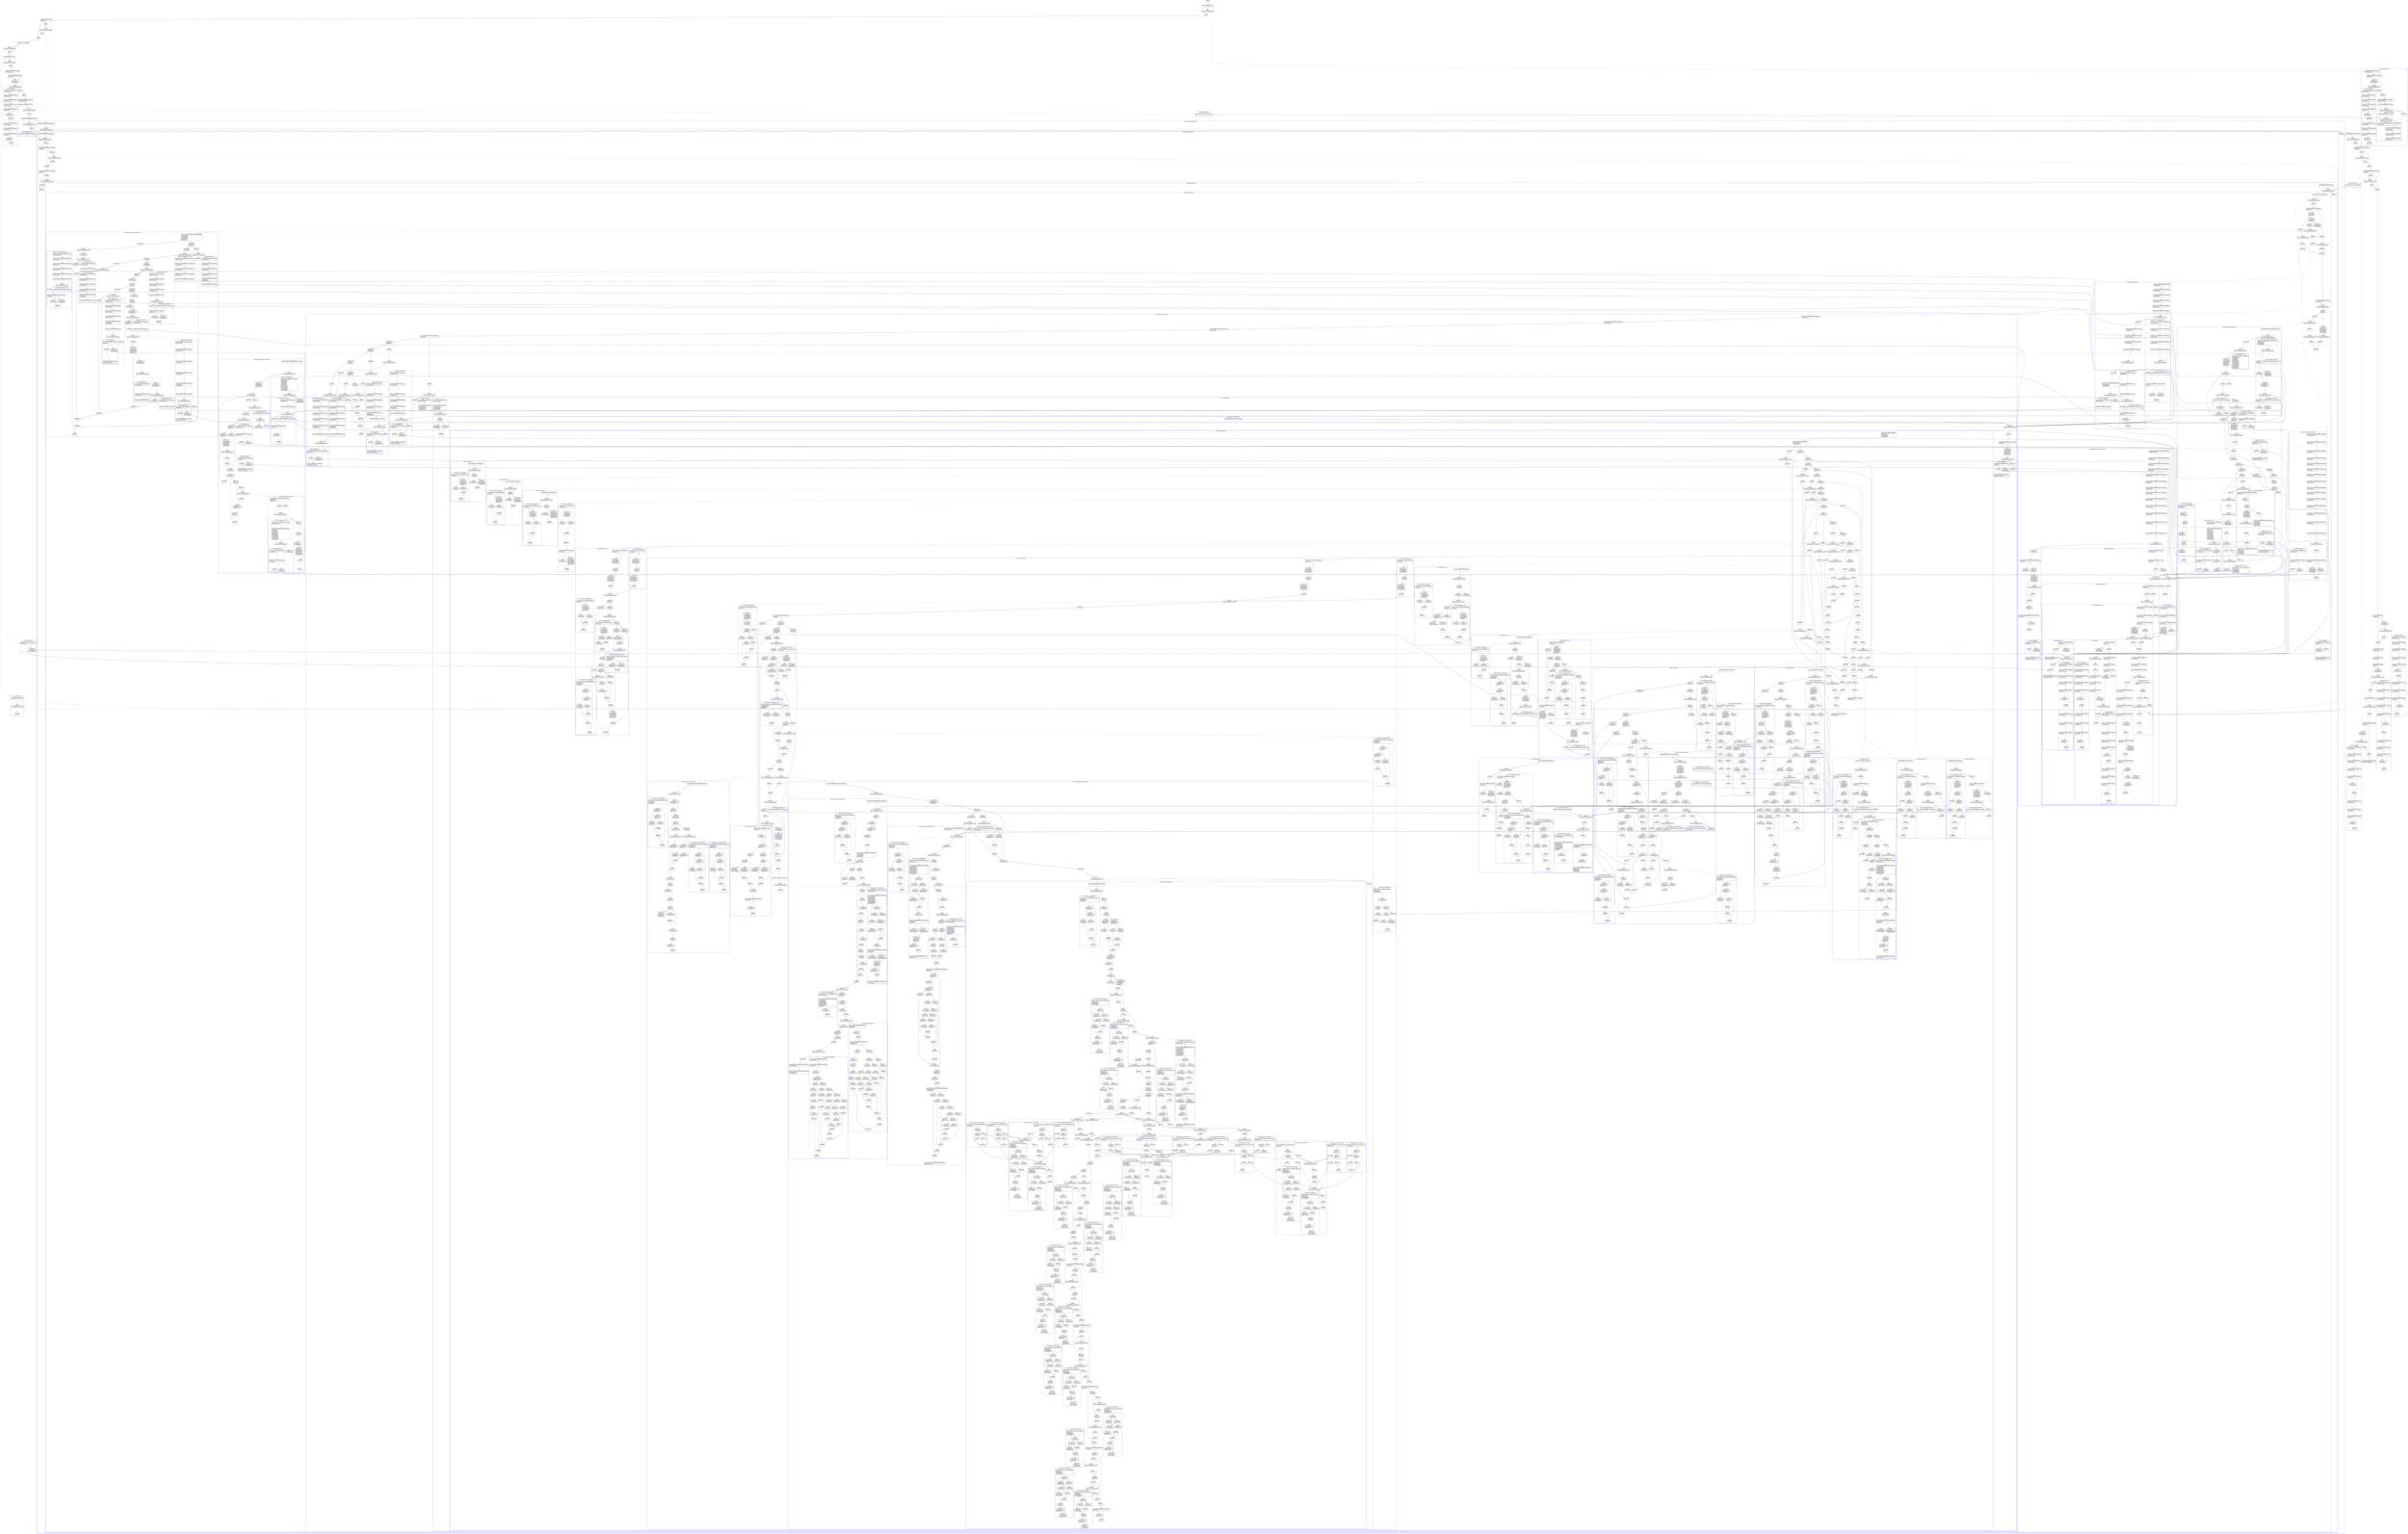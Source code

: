 digraph Cfg {
compound=true;
node [
shape = "record"
]

edge [
arrowtail = "empty"
]
Block0 [
label = "{START|}"
]
Block1 [
label = "{S0000-MAINLINE. Block1|}"
]
Block2 [
label = "{Block2|PerformProcedureStatement\l}"
]
subgraph cluster_1{
color = blue;
label = "S0500-HOUSEKEEPING";
Block1847 [
label = "{S0500-HOUSEKEEPING. Block1847|MoveStatement\l}"
]
Block1848 [
label = "{S0500-HOUSEKEEPING. Block1848|IfStatement\l}"
]
Block1849 [
label = "{Block1849|MoveStatement\lMoveStatement\l}"
]
Block1850 [
label = "{Block1850|PerformProcedureStatement\l}"
]
subgraph cluster_5{
color = blue;
label = "AA001-APPEL-PERF";
Block4870 [
label = "{AA001-APPEL-PERF. Block4870|MoveStatement\l}"
]
Block4871 [
label = "{AA001-APPEL-PERF. Block4871|MoveStatement\l}"
]
Block4872 [
label = "{AA001-APPEL-PERF. Block4872|MoveStatement\l}"
]
Block4873 [
label = "{AA001-APPEL-PERF. Block4873|MoveStatement\l}"
]
Block4874 [
label = "{AA001-APPEL-PERF. Block4874|IfStatement\l}"
]
Block4875 [
label = "{Block4875|MoveStatement\l}"
]
Block4876 [
label = "{Block4876|}"
]
Block4877 [
label = "{AA001-APPEL-PERF. Block4877|MoveStatement\l}"
]
Block4878 [
label = "{AA001-APPEL-PERF. Block4878|CallStatement\l}"
]
Block4879 [
label = "{AA001-APPEL-PERF. Block4879|IfStatement\l}"
]
Block4880 [
label = "{Block4880|SetStatement\l}"
]
Block4881 [
label = "{Block4881|}"
]

}
Block1850 -> Block4870 [style=dashed]

Block1851 [
label = "{Block1851|}"
]
Block1852 [
label = "{Block1852|}"
]
Block1853 [
label = "{S0500-HOUSEKEEPING. Block1853|InitializeStatement\l}"
]
Block1854 [
label = "{S0500-HOUSEKEEPING. Block1854|}"
]
Block1855 [
label = "{Block1855|PerformProcedureStatement\l}"
]
subgraph cluster_6{
color = blue;
label = "A0600-HOUSEKEEPING";
Block4882 [
label = "{A0600-HOUSEKEEPING. Block4882|}"
]
Block1883 [
label = "{Block1883|PerformProcedureStatement\l}"
]
subgraph cluster_16{
color = blue;
label = "AA6100-ADRESSE-LINKAGE";
Block4909 [
label = "{AA6100-ADRESSE-LINKAGE. Block4909|ExitStatement\l}"
]

}
Block1883 -> Block4909 [style=dashed]

Block1884 [
label = "{Block1884|}"
]
Block1885 [
label = "{A0600-HOUSEKEEPING. Block1885|MoveStatement\lInitializeStatement\l}"
]
Block1886 [
label = "{A0600-HOUSEKEEPING. Block1886|InitializeStatement\l}"
]
Block1887 [
label = "{A0600-HOUSEKEEPING. Block1887|MoveStatement\l}"
]

}
Block1855 -> Block4882 [style=dashed]

Block1856 [
label = "{Block1856|}"
]

}
Block2 -> Block1847 [style=dashed]

Block3 [
label = "{Block3|}"
]
Block4 [
label = "{S0000-MAINLINE. Block4|IfStatement\l}"
]
Block5 [
label = "{Block5|}"
]
Block6 [
label = "{Block6|PerformProcedureStatement\l}"
]
subgraph cluster_2{
color = blue;
label = "S1000-PROCESS-REQUEST-ID";
Block1857 [
label = "{S1000-PROCESS-REQUEST-ID. Block1857|}"
]
Block1858 [
label = "{Block1858|PerformProcedureStatement\l}"
]
subgraph cluster_7{
color = blue;
label = "S3000-PROCESS-ROUTINE";
Block4887 [
label = "{S3000-PROCESS-ROUTINE. Block4887|}"
]
Block1889 [
label = "{Block1889|PerformProcedureStatement\l}"
]
Block1889 -> "" [style=dashed]

Block1890 [
label = "{Block1890|}"
]
Block1891 [
label = "{S3000-PROCESS-ROUTINE. Block1891|IfStatement\l}"
]
Block1892 [
label = "{Block1892|}"
]
Block1893 [
label = "{Block1893|PerformProcedureStatement\l}"
]
Block1893 -> "" [style=dashed]

Block1894 [
label = "{Block1894|}"
]
Block1895 [
label = "{Block1895|}"
]
Block1896 [
label = "{S3000-PROCESS-ROUTINE. Block1896|IfStatement\l}"
]
Block1897 [
label = "{Block1897|}"
]
Block1898 [
label = "{Block1898|PerformProcedureStatement\l}"
]
subgraph cluster_10{
color = blue;
label = "A5000-PROCESS-DATA";
Block4910 [
label = "{A5000-PROCESS-DATA. Block4910|}"
]
Block1902 [
label = "{Block1902|PerformProcedureStatement\l}"
]
subgraph cluster_17{
color = blue;
label = "A5100-PROCESS-PFIXE";
Block4912 [
label = "{A5100-PROCESS-PFIXE. Block4912|}"
]
Block1954 [
label = "{Block1954|PerformProcedureStatement\l}"
]
subgraph cluster_18{
color = blue;
label = "A6000-RECHERCHE-MOIS-EN-COURS";
Block4935 [
label = "{A6000-RECHERCHE-MOIS-EN-COURS. Block4935|InitializeStatement\l}"
]
Block4936 [
label = "{A6000-RECHERCHE-MOIS-EN-COURS. Block4936|SetStatement\l}"
]
Block4937 [
label = "{A6000-RECHERCHE-MOIS-EN-COURS. Block4937|SetStatement\l}"
]
Block4938 [
label = "{A6000-RECHERCHE-MOIS-EN-COURS. Block4938|SetStatement\l}"
]
Block4939 [
label = "{A6000-RECHERCHE-MOIS-EN-COURS. Block4939|MoveStatement\l}"
]
Block4940 [
label = "{A6000-RECHERCHE-MOIS-EN-COURS. Block4940|SetStatement\l}"
]
Block4941 [
label = "{A6000-RECHERCHE-MOIS-EN-COURS. Block4941|MoveStatement\l}"
]
Block4942 [
label = "{A6000-RECHERCHE-MOIS-EN-COURS. Block4942|MoveStatement\l}"
]
Block4943 [
label = "{A6000-RECHERCHE-MOIS-EN-COURS. Block4943|MoveStatement\l}"
]
Block4944 [
label = "{A6000-RECHERCHE-MOIS-EN-COURS. Block4944|MoveStatement\l}"
]
Block4945 [
label = "{A6000-RECHERCHE-MOIS-EN-COURS. Block4945|MoveStatement\l}"
]
Block4946 [
label = "{A6000-RECHERCHE-MOIS-EN-COURS. Block4946|MoveStatement\l}"
]
Block4947 [
label = "{A6000-RECHERCHE-MOIS-EN-COURS. Block4947|}"
]
Block1997 [
label = "{Block1997|PerformProcedureStatement\l}"
]
subgraph cluster_26{
color = blue;
label = "A7200-PROCESS-IOMOD";
Block5112 [
label = "{A7200-PROCESS-IOMOD. Block5112|MoveStatement\l}"
]
Block5113 [
label = "{A7200-PROCESS-IOMOD. Block5113|IfStatement\l}"
]
Block5114 [
label = "{Block5114|}"
]
Block2201 [
label = "{Block2201|PerformProcedureStatement\l}"
]
subgraph cluster_83{
color = blue;
label = "A7202-PROCESS-IOMOD";
Block5353 [
label = "{A7202-PROCESS-IOMOD. Block5353|IfStatement\l}"
]
Block5354 [
label = "{Block5354|}"
]
Block2664 [
label = "{Block2664|PerformProcedureStatement\l}"
]
subgraph cluster_85{
color = blue;
label = "A7201-PROCESS-IOMOD";
Block5896 [
label = "{A7201-PROCESS-IOMOD. Block5896|MoveStatement\l}"
]
Block5897 [
label = "{A7201-PROCESS-IOMOD. Block5897|MoveStatement\l}"
]
Block5898 [
label = "{A7201-PROCESS-IOMOD. Block5898|IfStatement\l}"
]
Block5899 [
label = "{Block5899|SetStatement\lMoveStatement\lMoveStatement\lMoveStatement\lMoveStatement\lMoveStatement\l}"
]
Block2671 [
label = "{Block2671|PerformProcedureStatement\l}"
]
subgraph cluster_86{
color = blue;
label = "S9800-EXIT-PROGRAM";
Block5923 [
label = "{S9800-EXIT-PROGRAM. Block5923|IfStatement\l}"
]
Block5924 [
label = "{Block5924|MoveStatement\lMoveStatement\l}"
]
Block1865 [
label = "{Block1865|PerformProcedureStatement\l}"
]
subgraph cluster_14{
color = blue;
label = "AA001-APPEL-PERF";
Block4897 [
label = "{AA001-APPEL-PERF. Block4897|MoveStatement\l}"
]
Block4898 [
label = "{AA001-APPEL-PERF. Block4898|MoveStatement\l}"
]
Block4899 [
label = "{AA001-APPEL-PERF. Block4899|MoveStatement\l}"
]
Block4900 [
label = "{AA001-APPEL-PERF. Block4900|MoveStatement\l}"
]
Block4901 [
label = "{AA001-APPEL-PERF. Block4901|IfStatement\l}"
]
Block4902 [
label = "{Block4902|MoveStatement\l}"
]
Block4903 [
label = "{Block4903|}"
]
Block4904 [
label = "{AA001-APPEL-PERF. Block4904|MoveStatement\l}"
]
Block4905 [
label = "{AA001-APPEL-PERF. Block4905|CallStatement\l}"
]
Block4906 [
label = "{AA001-APPEL-PERF. Block4906|IfStatement\l}"
]
Block4907 [
label = "{Block4907|SetStatement\l}"
]
Block4908 [
label = "{Block4908|}"
]

}
Block1865 -> Block4897 [style=dashed]

Block1866 [
label = "{Block1866|}"
]
Block1867 [
label = "{Block1867|}"
]
Block1868 [
label = "{S9800-EXIT-PROGRAM. Block1868|ExitProgramStatement\l}"
]
Block5926 [
label = "{Block5926|}"
]
Block5927 [
label = "{S9800-EXIT-PROGRAM. Block5927|ExitProgramStatement\l}"
]

}
Block2671 -> Block5923 [style=dashed]

Block2672 [
label = "{Block2672|}"
]
Block2676 [
label = "{Block2676|}"
]
Block2677 [
label = "{A7201-PROCESS-IOMOD. Block2677|MoveStatement\l}"
]
Block2678 [
label = "{A7201-PROCESS-IOMOD. Block2678|MoveStatement\l}"
]
Block2679 [
label = "{A7201-PROCESS-IOMOD. Block2679|}"
]
Block2680 [
label = "{Block2680|PerformProcedureStatement\l}"
]
subgraph cluster_88{
color = blue;
label = "CGBCALAK-SYSPUNCH";
Block5939 [
label = "{CGBCALAK-SYSPUNCH. Block5939|IfStatement\l}"
]
Block5940 [
label = "{Block5940|IfStatement\l}"
]
Block5941 [
label = "{Block5941|}"
]
Block2745 [
label = "{Block2745|PerformProcedureStatement\l}"
]
Block2745 -> "" [style=dashed]

Block2746 [
label = "{Block2746|}"
]
Block2747 [
label = "{Block2747|}"
]
Block2748 [
label = "{Block2748|}"
]
Block5943 [
label = "{Block5943|}"
]
Block5944 [
label = "{Block5944|}"
]

}
Block2680 -> Block5939 [style=dashed]

Block2681 [
label = "{Block2681|}"
]
Block2682 [
label = "{A7201-PROCESS-IOMOD. Block2682|MoveStatement\l}"
]
Block2683 [
label = "{A7201-PROCESS-IOMOD. Block2683|MoveStatement\l}"
]
Block2684 [
label = "{A7201-PROCESS-IOMOD. Block2684|MoveStatement\l}"
]
Block2685 [
label = "{A7201-PROCESS-IOMOD. Block2685|IfStatement\l}"
]
Block2686 [
label = "{Block2686|MoveStatement\lMoveStatement\l}"
]
Block2687 [
label = "{Block2687|}"
]
Block2688 [
label = "{A7201-PROCESS-IOMOD. Block2688|IfStatement\l}"
]
Block2689 [
label = "{Block2689|MoveStatement\lMoveStatement\lMoveStatement\lMoveStatement\l}"
]
Block2690 [
label = "{Block2690|}"
]
Block2691 [
label = "{A7201-PROCESS-IOMOD. Block2691|IfStatement\l}"
]
Block2692 [
label = "{Block2692|MoveStatement\lIfStatement\l}"
]
Block2693 [
label = "{Block2693|MoveStatement\l}"
]
Block2695 [
label = "{Block2695|MoveStatement\lMoveStatement\l}"
]
Block2696 [
label = "{Block2696|}"
]
Block2694 [
label = "{Block2694|ElseCondition\lMoveStatement\l}"
]
Block5901 [
label = "{Block5901|ElseCondition\l}"
]
Block2674 [
label = "{Block2674|PerformProcedureStatement\l}"
]
subgraph cluster_87{
color = blue;
label = "S7200-LINK-IG";
Block5929 [
label = "{S7200-LINK-IG. Block5929|IfStatement\l}"
]
Block5930 [
label = "{Block5930|MoveStatement\lMoveStatement\l}"
]
Block2732 [
label = "{Block2732|PerformProcedureStatement\l}"
]
subgraph cluster_11{
color = blue;
label = "AA001-APPEL-PERF";
Block5945 [
label = "{AA001-APPEL-PERF. Block5945|MoveStatement\l}"
]
Block5946 [
label = "{AA001-APPEL-PERF. Block5946|MoveStatement\l}"
]
Block5947 [
label = "{AA001-APPEL-PERF. Block5947|MoveStatement\l}"
]
Block5948 [
label = "{AA001-APPEL-PERF. Block5948|MoveStatement\l}"
]
Block5949 [
label = "{AA001-APPEL-PERF. Block5949|IfStatement\l}"
]
Block5950 [
label = "{Block5950|MoveStatement\l}"
]
Block5951 [
label = "{Block5951|}"
]
Block5952 [
label = "{AA001-APPEL-PERF. Block5952|MoveStatement\l}"
]
Block5953 [
label = "{AA001-APPEL-PERF. Block5953|CallStatement\l}"
]
Block5954 [
label = "{AA001-APPEL-PERF. Block5954|IfStatement\l}"
]
Block5955 [
label = "{Block5955|SetStatement\l}"
]
Block5956 [
label = "{Block5956|}"
]

}
Block2732 -> Block5945 [style=dashed]

Block2733 [
label = "{Block2733|}"
]
Block2734 [
label = "{Block2734|}"
]
Block2735 [
label = "{S7200-LINK-IG. Block2735|MoveStatement\l}"
]
Block2736 [
label = "{S7200-LINK-IG. Block2736|CallStatement\l}"
]
Block2737 [
label = "{S7200-LINK-IG. Block2737|IfStatement\l}"
]
Block2738 [
label = "{Block2738|MoveStatement\lMoveStatement\l}"
]
Block2739 [
label = "{Block2739|PerformProcedureStatement\l}"
]
subgraph cluster_12{
color = blue;
label = "AA001-APPEL-PERF";
Block5957 [
label = "{AA001-APPEL-PERF. Block5957|MoveStatement\l}"
]
Block5958 [
label = "{AA001-APPEL-PERF. Block5958|MoveStatement\l}"
]
Block5959 [
label = "{AA001-APPEL-PERF. Block5959|MoveStatement\l}"
]
Block5960 [
label = "{AA001-APPEL-PERF. Block5960|MoveStatement\l}"
]
Block5961 [
label = "{AA001-APPEL-PERF. Block5961|IfStatement\l}"
]
Block5962 [
label = "{Block5962|MoveStatement\l}"
]
Block5963 [
label = "{Block5963|}"
]
Block5964 [
label = "{AA001-APPEL-PERF. Block5964|MoveStatement\l}"
]
Block5965 [
label = "{AA001-APPEL-PERF. Block5965|CallStatement\l}"
]
Block5966 [
label = "{AA001-APPEL-PERF. Block5966|IfStatement\l}"
]
Block5967 [
label = "{Block5967|SetStatement\l}"
]
Block5968 [
label = "{Block5968|}"
]

}
Block2739 -> Block5957 [style=dashed]

Block2740 [
label = "{Block2740|}"
]
Block2741 [
label = "{Block2741|}"
]
Block5932 [
label = "{Block5932|}"
]
Block5933 [
label = "{S7200-LINK-IG. Block5933|MoveStatement\l}"
]
Block5934 [
label = "{S7200-LINK-IG. Block5934|CallStatement\l}"
]
Block5935 [
label = "{S7200-LINK-IG. Block5935|IfStatement\l}"
]
Block5936 [
label = "{Block5936|MoveStatement\lMoveStatement\l}"
]
Block5938 [
label = "{Block5938|}"
]

}
Block2674 -> Block5929 [style=dashed]

Block2675 [
label = "{Block2675|}"
]

}
Block2664 -> Block5896 [style=dashed]

Block2665 [
label = "{Block2665|}"
]
Block2666 [
label = "{Block2666|}"
]
Block5356 [
label = "{Block5356|}"
]

}
Block2201 -> Block5353 [style=dashed]

Block2202 [
label = "{Block2202|}"
]
Block2206 [
label = "{Block2206|}"
]
Block5116 [
label = "{Block5116|ElseCondition\l}"
]
Block2204 [
label = "{Block2204|PerformProcedureStatement\l}"
]
subgraph cluster_84{
color = blue;
label = "A7201-PROCESS-IOMOD";
Block5357 [
label = "{A7201-PROCESS-IOMOD. Block5357|MoveStatement\l}"
]
Block5358 [
label = "{A7201-PROCESS-IOMOD. Block5358|MoveStatement\l}"
]
Block5359 [
label = "{A7201-PROCESS-IOMOD. Block5359|IfStatement\l}"
]
Block5360 [
label = "{Block5360|SetStatement\lMoveStatement\lMoveStatement\lMoveStatement\lMoveStatement\lMoveStatement\l}"
]
Block5362 [
label = "{Block5362|ElseCondition\l}"
]

}
Block2204 -> Block5357 [style=dashed]

Block2205 [
label = "{Block2205|}"
]

}
Block1997 -> Block5112 [style=dashed]

Block1998 [
label = "{Block1998|MoveStatement\l}"
]
Block1999 [
label = "{A6000-RECHERCHE-MOIS-EN-COURS. Block1999|IfStatement\l}"
]
Block2000 [
label = "{Block2000|MoveStatement\l}"
]
Block2006 [
label = "{Block2006|MoveStatement\l}"
]
Block2007 [
label = "{A6000-RECHERCHE-MOIS-EN-COURS. Block2007|IfStatement\l}"
]
Block2008 [
label = "{Block2008|MoveStatement\l}"
]
Block2009 [
label = "{Block2009|}"
]
Block2001 [
label = "{Block2001|ElseCondition\lIfStatement\l}"
]
Block2002 [
label = "{Block2002|MoveStatement\lMoveStatement\lMoveStatement\lSetStatement\lMoveStatement\lMoveStatement\l}"
]
Block2003 [
label = "{Block2003|PerformProcedureStatement\l}"
]
subgraph cluster_27{
color = blue;
label = "S9800-EXIT-PROGRAM";
Block5119 [
label = "{S9800-EXIT-PROGRAM. Block5119|IfStatement\l}"
]
Block5120 [
label = "{Block5120|MoveStatement\lMoveStatement\l}"
]
Block5122 [
label = "{Block5122|}"
]
Block5123 [
label = "{S9800-EXIT-PROGRAM. Block5123|ExitProgramStatement\l}"
]

}
Block2003 -> Block5119 [style=dashed]

Block2004 [
label = "{Block2004|}"
]
Block2005 [
label = "{Block2005|}"
]

}
Block1954 -> Block4935 [style=dashed]

Block1955 [
label = "{Block1955|}"
]
Block1956 [
label = "{A5100-PROCESS-PFIXE. Block1956|IfStatement\l}"
]
Block1957 [
label = "{Block1957|}"
]
Block1958 [
label = "{Block1958|PerformProcedureStatement\l}"
]
subgraph cluster_19{
color = blue;
label = "A6100-DATES-DRT-POTENTIEL";
Block4959 [
label = "{A6100-DATES-DRT-POTENTIEL. Block4959|MoveStatement\l}"
]
Block4960 [
label = "{A6100-DATES-DRT-POTENTIEL. Block4960|MoveStatement\l}"
]
Block4961 [
label = "{A6100-DATES-DRT-POTENTIEL. Block4961|MoveStatement\l}"
]
Block4962 [
label = "{A6100-DATES-DRT-POTENTIEL. Block4962|IfStatement\l}"
]
Block4963 [
label = "{Block4963|}"
]
Block2015 [
label = "{Block2015|PerformProcedureStatement\l}"
]
subgraph cluster_73{
color = blue;
label = "A6110-CHGT-DT-DP";
Block5125 [
label = "{A6110-CHGT-DT-DP. Block5125|MoveStatement\l}"
]
Block5126 [
label = "{A6110-CHGT-DT-DP. Block5126|MoveStatement\lInitializeStatement\lMoveStatement\lMoveStatement\l}"
]
Block2593 [
label = "{Block2593|PerformProcedureStatement\l}"
]
subgraph cluster_79{
color = blue;
label = "A6000-APPEL-CMM010-APPL";
Block5884 [
label = "{A6000-APPEL-CMM010-APPL. Block5884|}"
]
Block2307 [
label = "{Block2307|PerformProcedureStatement\l}"
]
subgraph cluster_69{
color = blue;
label = "A5000-APPEL-CMM010";
Block5438 [
label = "{A5000-APPEL-CMM010. Block5438|InitializeStatement\lSetStatement\lMoveStatement\lMoveStatement\l}"
]
Block5439 [
label = "{A5000-APPEL-CMM010. Block5439|EvaluateStatement\lWhenCondition\l}"
]
Block5440 [
label = "{Block5440|}"
]
Block2487 [
label = "{Block2487|PerformProcedureStatement\l}"
]
subgraph cluster_111{
color = blue;
label = "A6000-CMM010-FCT01";
Block5556 [
label = "{A6000-CMM010-FCT01. Block5556|}"
]
Block2937 [
label = "{Block2937|PerformProcedureStatement\l}"
]
subgraph cluster_128{
color = blue;
label = "A7900-CMM010-VAL-AAMM1";
Block5982 [
label = "{A7900-CMM010-VAL-AAMM1. Block5982|IfStatement\l}"
]
Block5983 [
label = "{Block5983|SetStatement\l}"
]
Block5987 [
label = "{Block5987|}"
]
Block5984 [
label = "{Block5984|ElseCondition\lMoveStatement\lMoveStatement\lMoveStatement\lIfStatement\l}"
]
Block5985 [
label = "{Block5985|SetStatement\l}"
]
Block5986 [
label = "{Block5986|}"
]

}
Block2937 -> Block5982 [style=dashed]

Block2938 [
label = "{Block2938|IfStatement\l}"
]
Block2939 [
label = "{Block2939|MoveStatement\l}"
]
Block2941 [
label = "{Block2941|}"
]
Block2940 [
label = "{Block2940|ElseCondition\lMoveStatement\lMoveStatement\lMoveStatement\l}"
]

}
Block2487 -> Block5556 [style=dashed]

Block2488 [
label = "{Block2488|}"
]
Block2570 [
label = "{Block2570|}"
]
Block2571 [
label = "{A5000-APPEL-CMM010. Block2571|MoveStatement\l}"
]
Block5442 [
label = "{Block5442|WhenCondition\l}"
]
Block5443 [
label = "{Block5443|}"
]
Block2491 [
label = "{Block2491|PerformProcedureStatement\l}"
]
subgraph cluster_112{
color = blue;
label = "A6100-CMM010-FCT02";
Block5561 [
label = "{A6100-CMM010-FCT02. Block5561|}"
]
Block2943 [
label = "{Block2943|PerformProcedureStatement\l}"
]
subgraph cluster_129{
color = blue;
label = "A7910-CMM010-VAL-AAMMJJ1";
Block5988 [
label = "{A7910-CMM010-VAL-AAMMJJ1. Block5988|IfStatement\l}"
]
Block5989 [
label = "{Block5989|SetStatement\l}"
]
Block6002 [
label = "{Block6002|}"
]
Block5990 [
label = "{Block5990|ElseCondition\lMoveStatement\lMoveStatement\lMoveStatement\lMoveStatement\lIfStatement\l}"
]
Block5991 [
label = "{Block5991|SetStatement\l}"
]
Block6001 [
label = "{Block6001|}"
]
Block5992 [
label = "{Block5992|ElseCondition\lIfStatement\l}"
]
Block5993 [
label = "{Block5993|}"
]
Block3319 [
label = "{Block3319|PerformProcedureStatement\l}"
]
subgraph cluster_171{
color = blue;
label = "A7890-CMM010-FEV-BISSEXTILE";
Block6416 [
label = "{A7890-CMM010-FEV-BISSEXTILE. Block6416|SetStatement\lDivideStatement\lIfStatement\l}"
]
Block6417 [
label = "{Block6417|DivideStatement\lIfStatement\l}"
]
Block6418 [
label = "{Block6418|DivideStatement\lIfStatement\l}"
]
Block6419 [
label = "{Block6419|SetStatement\l}"
]
Block6420 [
label = "{Block6420|}"
]
Block6422 [
label = "{Block6422|}"
]
Block6423 [
label = "{Block6423|}"
]
Block6421 [
label = "{Block6421|ElseCondition\lSetStatement\l}"
]

}
Block3319 -> Block6416 [style=dashed]

Block3320 [
label = "{Block3320|IfStatement\l}"
]
Block3321 [
label = "{Block3321|SetStatement\l}"
]
Block3322 [
label = "{Block3322|}"
]
Block3326 [
label = "{Block3326|}"
]
Block3327 [
label = "{Block3327|}"
]
Block3328 [
label = "{Block3328|}"
]
Block5997 [
label = "{Block5997|ElseCondition\lIfStatement\l}"
]
Block5998 [
label = "{Block5998|SetStatement\l}"
]
Block5999 [
label = "{Block5999|}"
]
Block6000 [
label = "{Block6000|}"
]

}
Block2943 -> Block5988 [style=dashed]

Block2944 [
label = "{Block2944|}"
]
Block2945 [
label = "{A6100-CMM010-FCT02. Block2945|IfStatement\l}"
]
Block2946 [
label = "{Block2946|MoveStatement\l}"
]
Block2950 [
label = "{Block2950|}"
]
Block2947 [
label = "{Block2947|ElseCondition\lMoveStatement\lMoveStatement\lMoveStatement\l}"
]
Block2948 [
label = "{Block2948|PerformProcedureStatement\l}"
]
subgraph cluster_130{
color = blue;
label = "A8100-CMM010-LIBELLE-JOUR";
Block6003 [
label = "{A8100-CMM010-LIBELLE-JOUR. Block6003|}"
]
Block3330 [
label = "{Block3330|PerformProcedureStatement\l}"
]
subgraph cluster_185{
color = blue;
label = "A7890-CMM010-FEV-BISSEXTILE";
Block6424 [
label = "{A7890-CMM010-FEV-BISSEXTILE. Block6424|SetStatement\lDivideStatement\lIfStatement\l}"
]
Block6425 [
label = "{Block6425|DivideStatement\lIfStatement\l}"
]
Block6426 [
label = "{Block6426|DivideStatement\lIfStatement\l}"
]
Block6427 [
label = "{Block6427|SetStatement\l}"
]
Block6428 [
label = "{Block6428|}"
]
Block6430 [
label = "{Block6430|}"
]
Block6431 [
label = "{Block6431|}"
]
Block6429 [
label = "{Block6429|ElseCondition\lSetStatement\l}"
]

}
Block3330 -> Block6424 [style=dashed]

Block3331 [
label = "{Block3331|}"
]
Block3332 [
label = "{Block3332|PerformProcedureStatement\l}"
]
subgraph cluster_186{
color = blue;
label = "A7945-CMM010-NUM-1ER-JAN";
Block6432 [
label = "{A7945-CMM010-NUM-1ER-JAN. Block6432|ComputeStatement\l}"
]
Block6433 [
label = "{A7945-CMM010-NUM-1ER-JAN. Block6433|DivideStatement\lDivideStatement\lComputeStatement\lDivideStatement\lComputeStatement\lComputeStatement\lDivideStatement\lIfStatement\l}"
]
Block6434 [
label = "{Block6434|MoveStatement\l}"
]
Block6435 [
label = "{Block6435|}"
]

}
Block3332 -> Block6432 [style=dashed]

Block3333 [
label = "{Block3333|}"
]
Block3334 [
label = "{A8100-CMM010-LIBELLE-JOUR. Block3334|ComputeStatement\lIfStatement\l}"
]
Block3335 [
label = "{Block3335|AddStatement\l}"
]
Block3336 [
label = "{Block3336|ComputeStatement\l}"
]
Block3337 [
label = "{A8100-CMM010-LIBELLE-JOUR. Block3337|DivideStatement\lAddStatement\lMoveStatement\lMoveStatement\l}"
]

}
Block2948 -> Block6003 [style=dashed]

Block2949 [
label = "{Block2949|}"
]

}
Block2491 -> Block5561 [style=dashed]

Block2492 [
label = "{Block2492|}"
]
Block2569 [
label = "{Block2569|}"
]
Block5445 [
label = "{Block5445|WhenCondition\l}"
]
Block5446 [
label = "{Block5446|}"
]
Block2495 [
label = "{Block2495|PerformProcedureStatement\l}"
]
subgraph cluster_113{
color = blue;
label = "A6200-CMM010-FCT03";
Block5568 [
label = "{A6200-CMM010-FCT03. Block5568|}"
]
Block2952 [
label = "{Block2952|PerformProcedureStatement\l}"
]
subgraph cluster_131{
color = blue;
label = "A7910-CMM010-VAL-AAMMJJ1";
Block6010 [
label = "{A7910-CMM010-VAL-AAMMJJ1. Block6010|IfStatement\l}"
]
Block6011 [
label = "{Block6011|SetStatement\l}"
]
Block6024 [
label = "{Block6024|}"
]
Block6012 [
label = "{Block6012|ElseCondition\lMoveStatement\lMoveStatement\lMoveStatement\lMoveStatement\lIfStatement\l}"
]
Block6013 [
label = "{Block6013|SetStatement\l}"
]
Block6023 [
label = "{Block6023|}"
]
Block6014 [
label = "{Block6014|ElseCondition\lIfStatement\l}"
]
Block6015 [
label = "{Block6015|}"
]
Block6019 [
label = "{Block6019|ElseCondition\lIfStatement\l}"
]
Block6020 [
label = "{Block6020|SetStatement\l}"
]
Block6021 [
label = "{Block6021|}"
]
Block6022 [
label = "{Block6022|}"
]

}
Block2952 -> Block6010 [style=dashed]

Block2953 [
label = "{Block2953|}"
]
Block2954 [
label = "{A6200-CMM010-FCT03. Block2954|IfStatement\l}"
]
Block2955 [
label = "{Block2955|MoveStatement\l}"
]
Block2961 [
label = "{Block2961|}"
]
Block2956 [
label = "{Block2956|ElseCondition\lMoveStatement\lMoveStatement\lMoveStatement\l}"
]
Block2957 [
label = "{Block2957|PerformProcedureStatement\l}"
]
subgraph cluster_132{
color = blue;
label = "A8100-CMM010-LIBELLE-JOUR";
Block6025 [
label = "{A8100-CMM010-LIBELLE-JOUR. Block6025|}"
]

}
Block2957 -> Block6025 [style=dashed]

Block2958 [
label = "{Block2958|}"
]
Block2959 [
label = "{Block2959|PerformProcedureStatement\l}"
]
subgraph cluster_133{
color = blue;
label = "A7930-CMM010-JOUR-FERIE";
Block6032 [
label = "{A7930-CMM010-JOUR-FERIE. Block6032|SetStatement\lMoveStatement\lMoveStatement\l}"
]
Block6033 [
label = "{Block6033|PerformStatement\l}"
]
Block6034 [
label = "{Block6034|IfStatement\l}"
]
Block6035 [
label = "{Block6035|SetStatement\l}"
]
Block6036 [
label = "{Block6036|}"
]
Block6037 [
label = "{Block6037|IfStatement\l}"
]
Block6038 [
label = "{Block6038|}"
]
Block3367 [
label = "{Block3367|PerformProcedureStatement\l}"
]
subgraph cluster_173{
color = blue;
label = "A7940-CMM010-CHARG-TAB-JFV";
Block6436 [
label = "{A7940-CMM010-CHARG-TAB-JFV. Block6436|DivideStatement\l}"
]
Block6437 [
label = "{A7940-CMM010-CHARG-TAB-JFV. Block6437|ComputeStatement\lDivideStatement\lDivideStatement\lDivideStatement\lComputeStatement\lDivideStatement\lComputeStatement\lEvaluateStatement\lWhenCondition\l}"
]
Block6438 [
label = "{Block6438|ComputeStatement\lMoveStatement\l}"
]
Block6446 [
label = "{Block6446|MoveStatement\l}"
]
Block6447 [
label = "{A7940-CMM010-CHARG-TAB-JFV. Block6447|MoveStatement\lIfStatement\l}"
]
Block6448 [
label = "{Block6448|ComputeStatement\lComputeStatement\l}"
]
Block6450 [
label = "{Block6450|MoveStatement\lSetStatement\lAddStatement\lIfStatement\l}"
]
Block6451 [
label = "{Block6451|SubtractStatement\lAddStatement\l}"
]
Block6452 [
label = "{Block6452|}"
]
Block6453 [
label = "{A7940-CMM010-CHARG-TAB-JFV. Block6453|MoveStatement\l}"
]
Block6449 [
label = "{Block6449|ElseCondition\lComputeStatement\lComputeStatement\l}"
]
Block6439 [
label = "{Block6439|WhenCondition\l}"
]
Block6440 [
label = "{Block6440|MoveStatement\l}"
]
Block6445 [
label = "{Block6445|}"
]
Block6441 [
label = "{Block6441|WhenCondition\l}"
]
Block6442 [
label = "{Block6442|ComputeStatement\lMoveStatement\l}"
]
Block6444 [
label = "{Block6444|}"
]
Block6443 [
label = "{Block6443|SetStatement\l}"
]

}
Block3367 -> Block6436 [style=dashed]

Block3368 [
label = "{Block3368|IfStatement\l}"
]
Block3369 [
label = "{Block3369|SetStatement\l}"
]
Block3370 [
label = "{Block3370|}"
]
Block3371 [
label = "{Block3371|IfStatement\l}"
]
Block3372 [
label = "{Block3372|MoveStatement\l}"
]
Block3374 [
label = "{Block3374|}"
]
Block3373 [
label = "{Block3373|ElseCondition\lMoveStatement\l}"
]
Block6042 [
label = "{Block6042|IfStatement\l}"
]
Block6043 [
label = "{Block6043|MoveStatement\l}"
]
Block6045 [
label = "{Block6045|}"
]
Block6044 [
label = "{Block6044|ElseCondition\lMoveStatement\l}"
]

}
Block2959 -> Block6032 [style=dashed]

Block2960 [
label = "{Block2960|}"
]

}
Block2495 -> Block5568 [style=dashed]

Block2496 [
label = "{Block2496|}"
]
Block2568 [
label = "{Block2568|}"
]
Block5448 [
label = "{Block5448|WhenCondition\l}"
]
Block5449 [
label = "{Block5449|}"
]
Block2499 [
label = "{Block2499|PerformProcedureStatement\l}"
]
subgraph cluster_114{
color = blue;
label = "A6300-CMM010-FCT11";
Block5576 [
label = "{A6300-CMM010-FCT11. Block5576|}"
]
Block2963 [
label = "{Block2963|PerformProcedureStatement\l}"
]
subgraph cluster_134{
color = blue;
label = "A7900-CMM010-VAL-AAMM1";
Block6046 [
label = "{A7900-CMM010-VAL-AAMM1. Block6046|IfStatement\l}"
]
Block6047 [
label = "{Block6047|SetStatement\l}"
]
Block6051 [
label = "{Block6051|}"
]
Block6048 [
label = "{Block6048|ElseCondition\lMoveStatement\lMoveStatement\lMoveStatement\lIfStatement\l}"
]
Block6049 [
label = "{Block6049|SetStatement\l}"
]
Block6050 [
label = "{Block6050|}"
]

}
Block2963 -> Block6046 [style=dashed]

Block2964 [
label = "{Block2964|IfStatement\l}"
]
Block2965 [
label = "{Block2965|MoveStatement\l}"
]
Block2967 [
label = "{Block2967|}"
]
Block2966 [
label = "{Block2966|ElseCondition\lMoveStatement\lMoveStatement\lStringStatement\l}"
]

}
Block2499 -> Block5576 [style=dashed]

Block2500 [
label = "{Block2500|}"
]
Block2567 [
label = "{Block2567|}"
]
Block5451 [
label = "{Block5451|WhenCondition\l}"
]
Block5452 [
label = "{Block5452|}"
]
Block2503 [
label = "{Block2503|PerformProcedureStatement\l}"
]
subgraph cluster_115{
color = blue;
label = "A6400-CMM010-FCT12";
Block5581 [
label = "{A6400-CMM010-FCT12. Block5581|}"
]
Block2969 [
label = "{Block2969|PerformProcedureStatement\l}"
]
subgraph cluster_135{
color = blue;
label = "A7910-CMM010-VAL-AAMMJJ1";
Block6052 [
label = "{A7910-CMM010-VAL-AAMMJJ1. Block6052|IfStatement\l}"
]
Block6053 [
label = "{Block6053|SetStatement\l}"
]
Block6066 [
label = "{Block6066|}"
]
Block6054 [
label = "{Block6054|ElseCondition\lMoveStatement\lMoveStatement\lMoveStatement\lMoveStatement\lIfStatement\l}"
]
Block6055 [
label = "{Block6055|SetStatement\l}"
]
Block6065 [
label = "{Block6065|}"
]
Block6056 [
label = "{Block6056|ElseCondition\lIfStatement\l}"
]
Block6057 [
label = "{Block6057|}"
]
Block6061 [
label = "{Block6061|ElseCondition\lIfStatement\l}"
]
Block6062 [
label = "{Block6062|SetStatement\l}"
]
Block6063 [
label = "{Block6063|}"
]
Block6064 [
label = "{Block6064|}"
]

}
Block2969 -> Block6052 [style=dashed]

Block2970 [
label = "{Block2970|}"
]
Block2971 [
label = "{A6400-CMM010-FCT12. Block2971|IfStatement\l}"
]
Block2972 [
label = "{Block2972|MoveStatement\l}"
]
Block2976 [
label = "{Block2976|}"
]
Block2973 [
label = "{Block2973|ElseCondition\lMoveStatement\lMoveStatement\l}"
]
Block2974 [
label = "{Block2974|PerformProcedureStatement\l}"
]
subgraph cluster_136{
color = blue;
label = "A8100-CMM010-LIBELLE-JOUR";
Block6067 [
label = "{A8100-CMM010-LIBELLE-JOUR. Block6067|}"
]

}
Block2974 -> Block6067 [style=dashed]

Block2975 [
label = "{Block2975|StringStatement\l}"
]

}
Block2503 -> Block5581 [style=dashed]

Block2504 [
label = "{Block2504|}"
]
Block2566 [
label = "{Block2566|}"
]
Block5454 [
label = "{Block5454|WhenCondition\l}"
]
Block5455 [
label = "{Block5455|}"
]
Block2507 [
label = "{Block2507|PerformProcedureStatement\l}"
]
subgraph cluster_116{
color = blue;
label = "A6500-CMM010-FCT13";
Block5588 [
label = "{A6500-CMM010-FCT13. Block5588|}"
]
Block2978 [
label = "{Block2978|PerformProcedureStatement\l}"
]
subgraph cluster_137{
color = blue;
label = "A7900-CMM010-VAL-AAMM1";
Block6074 [
label = "{A7900-CMM010-VAL-AAMM1. Block6074|IfStatement\l}"
]
Block6075 [
label = "{Block6075|SetStatement\l}"
]
Block6079 [
label = "{Block6079|}"
]
Block6076 [
label = "{Block6076|ElseCondition\lMoveStatement\lMoveStatement\lMoveStatement\lIfStatement\l}"
]
Block6077 [
label = "{Block6077|SetStatement\l}"
]
Block6078 [
label = "{Block6078|}"
]

}
Block2978 -> Block6074 [style=dashed]

Block2979 [
label = "{Block2979|IfStatement\l}"
]
Block2980 [
label = "{Block2980|MoveStatement\l}"
]
Block2982 [
label = "{Block2982|}"
]
Block2981 [
label = "{Block2981|ElseCondition\lMoveStatement\lMoveStatement\lMoveStatement\lMoveStatement\lMoveStatement\lMoveStatement\l}"
]

}
Block2507 -> Block5588 [style=dashed]

Block2508 [
label = "{Block2508|}"
]
Block2565 [
label = "{Block2565|}"
]
Block5457 [
label = "{Block5457|WhenCondition\l}"
]
Block5458 [
label = "{Block5458|}"
]
Block2511 [
label = "{Block2511|PerformProcedureStatement\l}"
]
subgraph cluster_117{
color = blue;
label = "A6600-CMM010-FCT14";
Block5593 [
label = "{A6600-CMM010-FCT14. Block5593|}"
]
Block2984 [
label = "{Block2984|PerformProcedureStatement\l}"
]
subgraph cluster_138{
color = blue;
label = "A7910-CMM010-VAL-AAMMJJ1";
Block6080 [
label = "{A7910-CMM010-VAL-AAMMJJ1. Block6080|IfStatement\l}"
]
Block6081 [
label = "{Block6081|SetStatement\l}"
]
Block6094 [
label = "{Block6094|}"
]
Block6082 [
label = "{Block6082|ElseCondition\lMoveStatement\lMoveStatement\lMoveStatement\lMoveStatement\lIfStatement\l}"
]
Block6083 [
label = "{Block6083|SetStatement\l}"
]
Block6093 [
label = "{Block6093|}"
]
Block6084 [
label = "{Block6084|ElseCondition\lIfStatement\l}"
]
Block6085 [
label = "{Block6085|}"
]
Block6089 [
label = "{Block6089|ElseCondition\lIfStatement\l}"
]
Block6090 [
label = "{Block6090|SetStatement\l}"
]
Block6091 [
label = "{Block6091|}"
]
Block6092 [
label = "{Block6092|}"
]

}
Block2984 -> Block6080 [style=dashed]

Block2985 [
label = "{Block2985|}"
]
Block2986 [
label = "{A6600-CMM010-FCT14. Block2986|IfStatement\l}"
]
Block2987 [
label = "{Block2987|MoveStatement\l}"
]
Block2991 [
label = "{Block2991|}"
]
Block2988 [
label = "{Block2988|ElseCondition\lMoveStatement\lMoveStatement\lMoveStatement\lMoveStatement\lMoveStatement\lMoveStatement\l}"
]
Block2989 [
label = "{Block2989|PerformProcedureStatement\l}"
]
subgraph cluster_139{
color = blue;
label = "A8100-CMM010-LIBELLE-JOUR";
Block6095 [
label = "{A8100-CMM010-LIBELLE-JOUR. Block6095|}"
]

}
Block2989 -> Block6095 [style=dashed]

Block2990 [
label = "{Block2990|}"
]

}
Block2511 -> Block5593 [style=dashed]

Block2512 [
label = "{Block2512|}"
]
Block2564 [
label = "{Block2564|}"
]
Block5460 [
label = "{Block5460|WhenCondition\l}"
]
Block5461 [
label = "{Block5461|}"
]
Block2515 [
label = "{Block2515|PerformProcedureStatement\l}"
]
subgraph cluster_118{
color = blue;
label = "A6700-CMM010-FCT15";
Block5600 [
label = "{A6700-CMM010-FCT15. Block5600|IfStatement\l}"
]
Block5601 [
label = "{Block5601|SetStatement\l}"
]
Block5605 [
label = "{Block5605|}"
]
Block5606 [
label = "{A6700-CMM010-FCT15. Block5606|IfStatement\l}"
]
Block5607 [
label = "{Block5607|MoveStatement\l}"
]
Block5609 [
label = "{Block5609|}"
]
Block5608 [
label = "{Block5608|ElseCondition\lMoveStatement\lMoveStatement\lMoveStatement\lMoveStatement\lMoveStatement\lMoveStatement\l}"
]
Block5602 [
label = "{Block5602|ElseCondition\lMoveStatement\lMoveStatement\lIfStatement\l}"
]
Block5603 [
label = "{Block5603|SetStatement\l}"
]
Block5604 [
label = "{Block5604|}"
]

}
Block2515 -> Block5600 [style=dashed]

Block2516 [
label = "{Block2516|}"
]
Block2563 [
label = "{Block2563|}"
]
Block5463 [
label = "{Block5463|WhenCondition\l}"
]
Block5464 [
label = "{Block5464|}"
]
Block2519 [
label = "{Block2519|PerformProcedureStatement\l}"
]
subgraph cluster_119{
color = blue;
label = "A6800-CMM010-FCT16";
Block5610 [
label = "{A6800-CMM010-FCT16. Block5610|IfStatement\l}"
]
Block5611 [
label = "{Block5611|SetStatement\l}"
]
Block5624 [
label = "{Block5624|}"
]
Block5625 [
label = "{A6800-CMM010-FCT16. Block5625|IfStatement\l}"
]
Block5626 [
label = "{Block5626|MoveStatement\l}"
]
Block5629 [
label = "{Block5629|}"
]
Block5627 [
label = "{Block5627|ElseCondition\lMoveStatement\lMoveStatement\lMoveStatement\lMoveStatement\lMoveStatement\lMoveStatement\l}"
]
Block3021 [
label = "{Block3021|PerformProcedureStatement\l}"
]
subgraph cluster_141{
color = blue;
label = "A8100-CMM010-LIBELLE-JOUR";
Block6110 [
label = "{A8100-CMM010-LIBELLE-JOUR. Block6110|}"
]

}
Block3021 -> Block6110 [style=dashed]

Block3022 [
label = "{Block3022|}"
]
Block3023 [
label = "{Block3023|}"
]
Block5612 [
label = "{Block5612|ElseCondition\lMoveStatement\lMoveStatement\lMoveStatement\lMoveStatement\lIfStatement\l}"
]
Block5613 [
label = "{Block5613|SetStatement\l}"
]
Block5623 [
label = "{Block5623|}"
]
Block5614 [
label = "{Block5614|ElseCondition\lIfStatement\l}"
]
Block5615 [
label = "{Block5615|}"
]
Block3008 [
label = "{Block3008|PerformProcedureStatement\l}"
]
subgraph cluster_140{
color = blue;
label = "A7890-CMM010-FEV-BISSEXTILE";
Block6102 [
label = "{A7890-CMM010-FEV-BISSEXTILE. Block6102|SetStatement\lDivideStatement\lIfStatement\l}"
]
Block6103 [
label = "{Block6103|DivideStatement\lIfStatement\l}"
]
Block6104 [
label = "{Block6104|DivideStatement\lIfStatement\l}"
]
Block6105 [
label = "{Block6105|SetStatement\l}"
]
Block6106 [
label = "{Block6106|}"
]
Block6108 [
label = "{Block6108|}"
]
Block6109 [
label = "{Block6109|}"
]
Block6107 [
label = "{Block6107|ElseCondition\lSetStatement\l}"
]

}
Block3008 -> Block6102 [style=dashed]

Block3009 [
label = "{Block3009|IfStatement\l}"
]
Block3010 [
label = "{Block3010|SetStatement\l}"
]
Block3011 [
label = "{Block3011|}"
]
Block3015 [
label = "{Block3015|}"
]
Block3016 [
label = "{Block3016|}"
]
Block3017 [
label = "{Block3017|}"
]
Block3018 [
label = "{A6800-CMM010-FCT16. Block3018|IfStatement\l}"
]
Block3019 [
label = "{Block3019|MoveStatement\l}"
]
Block3020 [
label = "{Block3020|ElseCondition\lMoveStatement\lMoveStatement\lMoveStatement\lMoveStatement\lMoveStatement\lMoveStatement\l}"
]
Block5619 [
label = "{Block5619|ElseCondition\lIfStatement\l}"
]
Block5620 [
label = "{Block5620|SetStatement\l}"
]
Block5621 [
label = "{Block5621|}"
]
Block5622 [
label = "{Block5622|}"
]

}
Block2519 -> Block5610 [style=dashed]

Block2520 [
label = "{Block2520|}"
]
Block2562 [
label = "{Block2562|}"
]
Block5466 [
label = "{Block5466|WhenCondition\l}"
]
Block5467 [
label = "{Block5467|}"
]
Block2523 [
label = "{Block2523|PerformProcedureStatement\l}"
]
subgraph cluster_120{
color = blue;
label = "A6900-CMM010-FCT17";
Block5630 [
label = "{A6900-CMM010-FCT17. Block5630|}"
]
Block3025 [
label = "{Block3025|PerformProcedureStatement\l}"
]
subgraph cluster_142{
color = blue;
label = "A7900-CMM010-VAL-AAMM1";
Block6117 [
label = "{A7900-CMM010-VAL-AAMM1. Block6117|IfStatement\l}"
]
Block6118 [
label = "{Block6118|SetStatement\l}"
]
Block6122 [
label = "{Block6122|}"
]
Block6119 [
label = "{Block6119|ElseCondition\lMoveStatement\lMoveStatement\lMoveStatement\lIfStatement\l}"
]
Block6120 [
label = "{Block6120|SetStatement\l}"
]
Block6121 [
label = "{Block6121|}"
]

}
Block3025 -> Block6117 [style=dashed]

Block3026 [
label = "{Block3026|IfStatement\l}"
]
Block3027 [
label = "{Block3027|MoveStatement\l}"
]
Block3039 [
label = "{Block3039|}"
]
Block3028 [
label = "{Block3028|ElseCondition\lMoveStatement\lIfStatement\l}"
]
Block3029 [
label = "{Block3029|}"
]
Block3030 [
label = "{Block3030|PerformProcedureStatement\l}"
]
subgraph cluster_143{
color = blue;
label = "A7890-CMM010-FEV-BISSEXTILE";
Block6123 [
label = "{A7890-CMM010-FEV-BISSEXTILE. Block6123|SetStatement\lDivideStatement\lIfStatement\l}"
]
Block6124 [
label = "{Block6124|DivideStatement\lIfStatement\l}"
]
Block6125 [
label = "{Block6125|DivideStatement\lIfStatement\l}"
]
Block6126 [
label = "{Block6126|SetStatement\l}"
]
Block6127 [
label = "{Block6127|}"
]
Block6129 [
label = "{Block6129|}"
]
Block6130 [
label = "{Block6130|}"
]
Block6128 [
label = "{Block6128|ElseCondition\lSetStatement\l}"
]

}
Block3030 -> Block6123 [style=dashed]

Block3031 [
label = "{Block3031|IfStatement\l}"
]
Block3032 [
label = "{Block3032|MoveStatement\l}"
]
Block3034 [
label = "{Block3034|}"
]
Block3036 [
label = "{Block3036|MoveStatement\lMoveStatement\lMoveStatement\lMoveStatement\l}"
]
Block3037 [
label = "{Block3037|PerformProcedureStatement\l}"
]
subgraph cluster_144{
color = blue;
label = "A8100-CMM010-LIBELLE-JOUR";
Block6131 [
label = "{A8100-CMM010-LIBELLE-JOUR. Block6131|}"
]

}
Block3037 -> Block6131 [style=dashed]

Block3038 [
label = "{Block3038|}"
]
Block3033 [
label = "{Block3033|ElseCondition\lMoveStatement\l}"
]
Block3035 [
label = "{Block3035|ElseCondition\lMoveStatement\l}"
]

}
Block2523 -> Block5630 [style=dashed]

Block2524 [
label = "{Block2524|}"
]
Block2561 [
label = "{Block2561|}"
]
Block5469 [
label = "{Block5469|WhenCondition\l}"
]
Block5470 [
label = "{Block5470|}"
]
Block2527 [
label = "{Block2527|PerformProcedureStatement\l}"
]
subgraph cluster_121{
color = blue;
label = "A7000-CMM010-FCT2131";
Block5643 [
label = "{A7000-CMM010-FCT2131. Block5643|IfStatement\l}"
]
Block5644 [
label = "{Block5644|MoveStatement\lMoveStatement\lMoveStatement\lMoveStatement\l}"
]
Block5645 [
label = "{Block5645|IfStatement\l}"
]
Block5646 [
label = "{Block5646|MoveStatement\lMoveStatement\lMoveStatement\lMoveStatement\lMoveStatement\l}"
]
Block5647 [
label = "{Block5647|}"
]
Block3045 [
label = "{Block3045|PerformProcedureStatement\l}"
]
subgraph cluster_145{
color = blue;
label = "A7900-CMM010-VAL-AAMM1";
Block6138 [
label = "{A7900-CMM010-VAL-AAMM1. Block6138|IfStatement\l}"
]
Block6139 [
label = "{Block6139|SetStatement\l}"
]
Block6143 [
label = "{Block6143|}"
]
Block6140 [
label = "{Block6140|ElseCondition\lMoveStatement\lMoveStatement\lMoveStatement\lIfStatement\l}"
]
Block6141 [
label = "{Block6141|SetStatement\l}"
]
Block6142 [
label = "{Block6142|}"
]

}
Block3045 -> Block6138 [style=dashed]

Block3046 [
label = "{Block3046|IfStatement\l}"
]
Block3047 [
label = "{Block3047|MoveStatement\l}"
]
Block3069 [
label = "{Block3069|}"
]
Block3048 [
label = "{Block3048|ElseCondition\l}"
]
Block3049 [
label = "{Block3049|PerformProcedureStatement\l}"
]
subgraph cluster_146{
color = blue;
label = "A7920-CMM010-VAL-DELAI";
Block6144 [
label = "{A7920-CMM010-VAL-DELAI. Block6144|IfStatement\l}"
]
Block6145 [
label = "{Block6145|SetStatement\l}"
]
Block6150 [
label = "{Block6150|}"
]
Block6146 [
label = "{Block6146|ElseCondition\lMoveStatement\lMoveStatement\lMoveStatement\lIfStatement\l}"
]
Block6147 [
label = "{Block6147|SetStatement\l}"
]
Block6149 [
label = "{Block6149|}"
]
Block6148 [
label = "{Block6148|ElseCondition\lSetStatement\l}"
]

}
Block3049 -> Block6144 [style=dashed]

Block3050 [
label = "{Block3050|IfStatement\l}"
]
Block3051 [
label = "{Block3051|SetStatement\lMoveStatement\l}"
]
Block3068 [
label = "{Block3068|}"
]
Block3052 [
label = "{Block3052|ElseCondition\lIfStatement\l}"
]
Block3053 [
label = "{Block3053|SubtractStatement\lSubtractStatement\l}"
]
Block3054 [
label = "{Block3054|MoveStatement\l}"
]
Block3055 [
label = "{Block3055|PerformProcedureStatement\l}"
]
subgraph cluster_147{
color = blue;
label = "A7950-CMM010-PLUS-MOINS-AAMM";
Block6151 [
label = "{A7950-CMM010-PLUS-MOINS-AAMM. Block6151|ComputeStatement\lDivideStatement\lAddStatement\lIfStatement\l}"
]
Block6152 [
label = "{Block6152|SubtractStatement\lAddStatement\l}"
]
Block6154 [
label = "{Block6154|}"
]
Block6153 [
label = "{Block6153|ElseCondition\lMoveStatement\l}"
]

}
Block3055 -> Block6151 [style=dashed]

Block3056 [
label = "{Block3056|IfStatement\l}"
]
Block3057 [
label = "{Block3057|IfStatement\l}"
]
Block3058 [
label = "{Block3058|}"
]
Block3059 [
label = "{Block3059|PerformProcedureStatement\l}"
]
subgraph cluster_148{
color = blue;
label = "A7890-CMM010-FEV-BISSEXTILE";
Block6155 [
label = "{A7890-CMM010-FEV-BISSEXTILE. Block6155|SetStatement\lDivideStatement\lIfStatement\l}"
]
Block6156 [
label = "{Block6156|DivideStatement\lIfStatement\l}"
]
Block6157 [
label = "{Block6157|DivideStatement\lIfStatement\l}"
]
Block6158 [
label = "{Block6158|SetStatement\l}"
]
Block6159 [
label = "{Block6159|}"
]
Block6161 [
label = "{Block6161|}"
]
Block6162 [
label = "{Block6162|}"
]
Block6160 [
label = "{Block6160|ElseCondition\lSetStatement\l}"
]

}
Block3059 -> Block6155 [style=dashed]

Block3060 [
label = "{Block3060|IfStatement\l}"
]
Block3061 [
label = "{Block3061|ComputeStatement\l}"
]
Block3062 [
label = "{Block3062|}"
]
Block3066 [
label = "{Block3066|}"
]
Block3067 [
label = "{Block3067|MoveStatement\lMoveStatement\lMoveStatement\lMoveStatement\lMoveStatement\lMoveStatement\l}"
]
Block3063 [
label = "{Block3063|ElseCondition\lIfStatement\l}"
]
Block3064 [
label = "{Block3064|MoveStatement\l}"
]
Block3065 [
label = "{Block3065|}"
]

}
Block2527 -> Block5643 [style=dashed]

Block2528 [
label = "{Block2528|}"
]
Block2560 [
label = "{Block2560|}"
]
Block5472 [
label = "{Block5472|WhenCondition\l}"
]
Block5473 [
label = "{Block5473|}"
]
Block2531 [
label = "{Block2531|PerformProcedureStatement\l}"
]
subgraph cluster_122{
color = blue;
label = "A7100-CMM010-FCT2232";
Block5669 [
label = "{A7100-CMM010-FCT2232. Block5669|IfStatement\l}"
]
Block5670 [
label = "{Block5670|MoveStatement\lMoveStatement\lMoveStatement\lMoveStatement\l}"
]
Block5671 [
label = "{Block5671|IfStatement\l}"
]
Block5672 [
label = "{Block5672|MoveStatement\lMoveStatement\lMoveStatement\lMoveStatement\lMoveStatement\l}"
]
Block5673 [
label = "{Block5673|}"
]
Block3075 [
label = "{Block3075|PerformProcedureStatement\l}"
]
subgraph cluster_149{
color = blue;
label = "A7910-CMM010-VAL-AAMMJJ1";
Block6163 [
label = "{A7910-CMM010-VAL-AAMMJJ1. Block6163|IfStatement\l}"
]
Block6164 [
label = "{Block6164|SetStatement\l}"
]
Block6177 [
label = "{Block6177|}"
]
Block6165 [
label = "{Block6165|ElseCondition\lMoveStatement\lMoveStatement\lMoveStatement\lMoveStatement\lIfStatement\l}"
]
Block6166 [
label = "{Block6166|SetStatement\l}"
]
Block6176 [
label = "{Block6176|}"
]
Block6167 [
label = "{Block6167|ElseCondition\lIfStatement\l}"
]
Block6168 [
label = "{Block6168|}"
]
Block6172 [
label = "{Block6172|ElseCondition\lIfStatement\l}"
]
Block6173 [
label = "{Block6173|SetStatement\l}"
]
Block6174 [
label = "{Block6174|}"
]
Block6175 [
label = "{Block6175|}"
]

}
Block3075 -> Block6163 [style=dashed]

Block3076 [
label = "{Block3076|}"
]
Block3077 [
label = "{A7100-CMM010-FCT2232. Block3077|IfStatement\l}"
]
Block3078 [
label = "{Block3078|MoveStatement\l}"
]
Block3121 [
label = "{Block3121|}"
]
Block3122 [
label = "{A7100-CMM010-FCT2232. Block3122|}"
]
Block3123 [
label = "{Block3123|PerformProcedureStatement\l}"
]
subgraph cluster_157{
color = blue;
label = "A7930-CMM010-JOUR-FERIE";
Block6262 [
label = "{A7930-CMM010-JOUR-FERIE. Block6262|SetStatement\lMoveStatement\lMoveStatement\l}"
]
Block6263 [
label = "{Block6263|PerformStatement\l}"
]
Block6264 [
label = "{Block6264|IfStatement\l}"
]
Block6265 [
label = "{Block6265|SetStatement\l}"
]
Block6266 [
label = "{Block6266|}"
]
Block6267 [
label = "{Block6267|IfStatement\l}"
]
Block6268 [
label = "{Block6268|}"
]
Block6272 [
label = "{Block6272|IfStatement\l}"
]
Block6273 [
label = "{Block6273|MoveStatement\l}"
]
Block6275 [
label = "{Block6275|}"
]
Block6274 [
label = "{Block6274|ElseCondition\lMoveStatement\l}"
]

}
Block3123 -> Block6262 [style=dashed]

Block3124 [
label = "{Block3124|}"
]
Block3079 [
label = "{Block3079|ElseCondition\lIfStatement\l}"
]
Block3080 [
label = "{Block3080|SetStatement\lMoveStatement\l}"
]
Block3120 [
label = "{Block3120|}"
]
Block3081 [
label = "{Block3081|ElseCondition\lMoveStatement\lMoveStatement\lIfStatement\l}"
]
Block3082 [
label = "{Block3082|SetStatement\lMoveStatement\l}"
]
Block3119 [
label = "{Block3119|}"
]
Block3083 [
label = "{Block3083|ElseCondition\l}"
]
Block3084 [
label = "{Block3084|PerformProcedureStatement\l}"
]
subgraph cluster_150{
color = blue;
label = "A7920-CMM010-VAL-DELAI";
Block6178 [
label = "{A7920-CMM010-VAL-DELAI. Block6178|IfStatement\l}"
]
Block6179 [
label = "{Block6179|SetStatement\l}"
]
Block6184 [
label = "{Block6184|}"
]
Block6180 [
label = "{Block6180|ElseCondition\lMoveStatement\lMoveStatement\lMoveStatement\lIfStatement\l}"
]
Block6181 [
label = "{Block6181|SetStatement\l}"
]
Block6183 [
label = "{Block6183|}"
]
Block6182 [
label = "{Block6182|ElseCondition\lSetStatement\l}"
]

}
Block3084 -> Block6178 [style=dashed]

Block3085 [
label = "{Block3085|IfStatement\l}"
]
Block3086 [
label = "{Block3086|SetStatement\lMoveStatement\l}"
]
Block3118 [
label = "{Block3118|}"
]
Block3087 [
label = "{Block3087|ElseCondition\lIfStatement\l}"
]
Block3088 [
label = "{Block3088|SubtractStatement\lIfStatement\l}"
]
Block3089 [
label = "{Block3089|SubtractStatement\lSubtractStatement\l}"
]
Block3090 [
label = "{Block3090|}"
]
Block3091 [
label = "{Block3091|IfStatement\l}"
]
Block3092 [
label = "{Block3092|}"
]
Block3093 [
label = "{Block3093|PerformProcedureStatement\l}"
]
subgraph cluster_151{
color = blue;
label = "A7950-CMM010-PLUS-MOINS-AAMM";
Block6185 [
label = "{A7950-CMM010-PLUS-MOINS-AAMM. Block6185|ComputeStatement\lDivideStatement\lAddStatement\lIfStatement\l}"
]
Block6186 [
label = "{Block6186|SubtractStatement\lAddStatement\l}"
]
Block6188 [
label = "{Block6188|}"
]
Block6187 [
label = "{Block6187|ElseCondition\lMoveStatement\l}"
]

}
Block3093 -> Block6185 [style=dashed]

Block3094 [
label = "{Block3094|}"
]
Block3095 [
label = "{Block3095|IfStatement\l}"
]
Block3096 [
label = "{Block3096|}"
]
Block3097 [
label = "{Block3097|PerformProcedureStatement\l}"
]
subgraph cluster_152{
color = blue;
label = "A7890-CMM010-FEV-BISSEXTILE";
Block6189 [
label = "{A7890-CMM010-FEV-BISSEXTILE. Block6189|SetStatement\lDivideStatement\lIfStatement\l}"
]
Block6190 [
label = "{Block6190|DivideStatement\lIfStatement\l}"
]
Block6191 [
label = "{Block6191|DivideStatement\lIfStatement\l}"
]
Block6192 [
label = "{Block6192|SetStatement\l}"
]
Block6193 [
label = "{Block6193|}"
]
Block6195 [
label = "{Block6195|}"
]
Block6196 [
label = "{Block6196|}"
]
Block6194 [
label = "{Block6194|ElseCondition\lSetStatement\l}"
]

}
Block3097 -> Block6189 [style=dashed]

Block3098 [
label = "{Block3098|IfStatement\l}"
]
Block3099 [
label = "{Block3099|ComputeStatement\l}"
]
Block3100 [
label = "{Block3100|}"
]
Block3104 [
label = "{Block3104|IfStatement\l}"
]
Block3105 [
label = "{Block3105|}"
]
Block3106 [
label = "{Block3106|PerformProcedureStatement\l}"
]
subgraph cluster_153{
color = blue;
label = "A7960-CMM010-PLUS-MOINS-J-S-JF";
Block6197 [
label = "{A7960-CMM010-PLUS-MOINS-J-S-JF. Block6197|}"
]
Block3527 [
label = "{Block3527|PerformProcedureStatement\l}"
]
subgraph cluster_174{
color = blue;
label = "A7890-CMM010-FEV-BISSEXTILE";
Block6454 [
label = "{A7890-CMM010-FEV-BISSEXTILE. Block6454|SetStatement\lDivideStatement\lIfStatement\l}"
]
Block6455 [
label = "{Block6455|DivideStatement\lIfStatement\l}"
]
Block6456 [
label = "{Block6456|DivideStatement\lIfStatement\l}"
]
Block6457 [
label = "{Block6457|SetStatement\l}"
]
Block6458 [
label = "{Block6458|}"
]
Block6460 [
label = "{Block6460|}"
]
Block6461 [
label = "{Block6461|}"
]
Block6459 [
label = "{Block6459|ElseCondition\lSetStatement\l}"
]

}
Block3527 -> Block6454 [style=dashed]

Block3528 [
label = "{Block3528|ComputeStatement\lIfStatement\l}"
]
Block3529 [
label = "{Block3529|AddStatement\l}"
]
Block3530 [
label = "{Block3530|MoveStatement\lSetStatement\l}"
]
Block3532 [
label = "{Block3532|IfStatement\l}"
]
Block3533 [
label = "{Block3533|SubtractStatement\l}"
]
Block3534 [
label = "{Block3534|PerformProcedureStatement\l}"
]
subgraph cluster_175{
color = blue;
label = "A7890-CMM010-FEV-BISSEXTILE";
Block6462 [
label = "{A7890-CMM010-FEV-BISSEXTILE. Block6462|SetStatement\lDivideStatement\lIfStatement\l}"
]
Block6463 [
label = "{Block6463|DivideStatement\lIfStatement\l}"
]
Block6464 [
label = "{Block6464|DivideStatement\lIfStatement\l}"
]
Block6465 [
label = "{Block6465|SetStatement\l}"
]
Block6466 [
label = "{Block6466|}"
]
Block6468 [
label = "{Block6468|}"
]
Block6469 [
label = "{Block6469|}"
]
Block6467 [
label = "{Block6467|ElseCondition\lSetStatement\l}"
]

}
Block3534 -> Block6462 [style=dashed]

Block3535 [
label = "{Block3535|ComputeStatement\lAddStatement\l}"
]
Block3542 [
label = "{Block3542|}"
]
Block3531 [
label = "{Block3531|PerformStatement\l}"
]
Block3543 [
label = "{Block3543|IfStatement\l}"
]
Block3544 [
label = "{Block3544|MoveStatement\l}"
]
Block3545 [
label = "{Block3545|SetStatement\l}"
]
Block3547 [
label = "{Block3547|IfStatement\l}"
]
Block3548 [
label = "{Block3548|SubtractStatement\l}"
]
Block3550 [
label = "{Block3550|}"
]
Block3546 [
label = "{Block3546|PerformStatement\l}"
]
Block3551 [
label = "{Block3551|IfStatement\l}"
]
Block3552 [
label = "{Block3552|MoveStatement\l}"
]
Block3553 [
label = "{Block3553|}"
]
Block3549 [
label = "{Block3549|ElseCondition\lMoveStatement\lAddStatement\lSetStatement\l}"
]
Block3536 [
label = "{Block3536|ElseCondition\l}"
]
Block3537 [
label = "{Block3537|PerformProcedureStatement\l}"
]
subgraph cluster_176{
color = blue;
label = "A7890-CMM010-FEV-BISSEXTILE";
Block6470 [
label = "{A7890-CMM010-FEV-BISSEXTILE. Block6470|SetStatement\lDivideStatement\lIfStatement\l}"
]
Block6471 [
label = "{Block6471|DivideStatement\lIfStatement\l}"
]
Block6472 [
label = "{Block6472|DivideStatement\lIfStatement\l}"
]
Block6473 [
label = "{Block6473|SetStatement\l}"
]
Block6474 [
label = "{Block6474|}"
]
Block6476 [
label = "{Block6476|}"
]
Block6477 [
label = "{Block6477|}"
]
Block6475 [
label = "{Block6475|ElseCondition\lSetStatement\l}"
]

}
Block3537 -> Block6470 [style=dashed]

Block3538 [
label = "{Block3538|ComputeStatement\lIfStatement\l}"
]
Block3539 [
label = "{Block3539|SubtractStatement\lAddStatement\l}"
]
Block3541 [
label = "{Block3541|}"
]
Block3540 [
label = "{Block3540|ElseCondition\lSetStatement\l}"
]

}
Block3106 -> Block6197 [style=dashed]

Block3107 [
label = "{Block3107|}"
]
Block3111 [
label = "{Block3111|}"
]
Block3112 [
label = "{Block3112|PerformProcedureStatement\l}"
]
subgraph cluster_155{
color = blue;
label = "A8100-CMM010-LIBELLE-JOUR";
Block6236 [
label = "{A8100-CMM010-LIBELLE-JOUR. Block6236|}"
]

}
Block3112 -> Block6236 [style=dashed]

Block3113 [
label = "{Block3113|IfStatement\l}"
]
Block3114 [
label = "{Block3114|}"
]
Block3115 [
label = "{Block3115|PerformProcedureStatement\l}"
]
subgraph cluster_156{
color = blue;
label = "A9850-CMM010-CADRAGE";
Block6243 [
label = "{A9850-CMM010-CADRAGE. Block6243|IfStatement\l}"
]
Block6244 [
label = "{Block6244|MoveStatement\l}"
]
Block6245 [
label = "{Block6245|ComputeStatement\lIfStatement\l}"
]
Block6246 [
label = "{Block6246|IfStatement\l}"
]
Block6247 [
label = "{Block6247|IfStatement\l}"
]
Block6248 [
label = "{Block6248|AddStatement\lMoveStatement\lSubtractStatement\l}"
]
Block6250 [
label = "{Block6250|}"
]
Block6251 [
label = "{Block6251|}"
]
Block6258 [
label = "{Block6258|MoveStatement\l}"
]
Block6259 [
label = "{A9850-CMM010-CADRAGE. Block6259|IfStatement\l}"
]
Block6260 [
label = "{Block6260|MoveStatement\l}"
]
Block6261 [
label = "{Block6261|}"
]
Block6249 [
label = "{Block6249|ElseCondition\lSubtractStatement\lAddStatement\l}"
]
Block6252 [
label = "{Block6252|ElseCondition\lIfStatement\l}"
]
Block6253 [
label = "{Block6253|IfStatement\l}"
]
Block6254 [
label = "{Block6254|SubtractStatement\lMoveStatement\lAddStatement\l}"
]
Block6256 [
label = "{Block6256|}"
]
Block6257 [
label = "{Block6257|}"
]
Block6255 [
label = "{Block6255|ElseCondition\lSubtractStatement\lAddStatement\l}"
]

}
Block3115 -> Block6243 [style=dashed]

Block3116 [
label = "{Block3116|MoveStatement\lMoveStatement\l}"
]
Block3117 [
label = "{Block3117|MoveStatement\lMoveStatement\lMoveStatement\lMoveStatement\lMoveStatement\lMoveStatement\l}"
]
Block3108 [
label = "{Block3108|ElseCondition\l}"
]
Block3109 [
label = "{Block3109|PerformProcedureStatement\l}"
]
subgraph cluster_154{
color = blue;
label = "A7970-CMM010-PLUS-MOINS-J-A-JF";
Block6222 [
label = "{A7970-CMM010-PLUS-MOINS-J-A-JF. Block6222|}"
]
Block3555 [
label = "{Block3555|PerformProcedureStatement\l}"
]
subgraph cluster_177{
color = blue;
label = "A8200-CMM010-CALC-NB-AVEC-JF";
Block6478 [
label = "{A8200-CMM010-CALC-NB-AVEC-JF. Block6478|}"
]
Block3816 [
label = "{Block3816|PerformProcedureStatement\l}"
]
subgraph cluster_187{
color = blue;
label = "A7890-CMM010-FEV-BISSEXTILE";
Block6979 [
label = "{A7890-CMM010-FEV-BISSEXTILE. Block6979|SetStatement\lDivideStatement\lIfStatement\l}"
]
Block6980 [
label = "{Block6980|DivideStatement\lIfStatement\l}"
]
Block6981 [
label = "{Block6981|DivideStatement\lIfStatement\l}"
]
Block6982 [
label = "{Block6982|SetStatement\l}"
]
Block6983 [
label = "{Block6983|}"
]
Block6985 [
label = "{Block6985|}"
]
Block6986 [
label = "{Block6986|}"
]
Block6984 [
label = "{Block6984|ElseCondition\lSetStatement\l}"
]

}
Block3816 -> Block6979 [style=dashed]

Block3817 [
label = "{Block3817|IfStatement\l}"
]
Block3818 [
label = "{Block3818|MoveStatement\l}"
]
Block3819 [
label = "{Block3819|ComputeStatement\lIfStatement\l}"
]
Block3820 [
label = "{Block3820|AddStatement\l}"
]
Block3821 [
label = "{Block3821|}"
]
Block3822 [
label = "{A8200-CMM010-CALC-NB-AVEC-JF. Block3822|MoveStatement\lMoveStatement\lMoveStatement\lSetStatement\l}"
]
Block3823 [
label = "{Block3823|PerformStatement\l}"
]
Block3824 [
label = "{Block3824|IfStatement\l}"
]
Block3825 [
label = "{Block3825|AddStatement\l}"
]
Block3827 [
label = "{Block3827|}"
]
Block3826 [
label = "{Block3826|ElseCondition\lSetStatement\l}"
]
Block3828 [
label = "{Block3828|IfStatement\l}"
]
Block3829 [
label = "{Block3829|}"
]
Block3830 [
label = "{Block3830|PerformProcedureStatement\l}"
]
subgraph cluster_188{
color = blue;
label = "A7940-CMM010-CHARG-TAB-JFV";
Block6987 [
label = "{A7940-CMM010-CHARG-TAB-JFV. Block6987|DivideStatement\l}"
]
Block6988 [
label = "{A7940-CMM010-CHARG-TAB-JFV. Block6988|ComputeStatement\lDivideStatement\lDivideStatement\lDivideStatement\lComputeStatement\lDivideStatement\lComputeStatement\lEvaluateStatement\lWhenCondition\l}"
]
Block6989 [
label = "{Block6989|ComputeStatement\lMoveStatement\l}"
]
Block6997 [
label = "{Block6997|MoveStatement\l}"
]
Block6998 [
label = "{A7940-CMM010-CHARG-TAB-JFV. Block6998|MoveStatement\lIfStatement\l}"
]
Block6999 [
label = "{Block6999|ComputeStatement\lComputeStatement\l}"
]
Block7001 [
label = "{Block7001|MoveStatement\lSetStatement\lAddStatement\lIfStatement\l}"
]
Block7002 [
label = "{Block7002|SubtractStatement\lAddStatement\l}"
]
Block7003 [
label = "{Block7003|}"
]
Block7004 [
label = "{A7940-CMM010-CHARG-TAB-JFV. Block7004|MoveStatement\l}"
]
Block7000 [
label = "{Block7000|ElseCondition\lComputeStatement\lComputeStatement\l}"
]
Block6990 [
label = "{Block6990|WhenCondition\l}"
]
Block6991 [
label = "{Block6991|MoveStatement\l}"
]
Block6996 [
label = "{Block6996|}"
]
Block6992 [
label = "{Block6992|WhenCondition\l}"
]
Block6993 [
label = "{Block6993|ComputeStatement\lMoveStatement\l}"
]
Block6995 [
label = "{Block6995|}"
]
Block6994 [
label = "{Block6994|SetStatement\l}"
]

}
Block3830 -> Block6987 [style=dashed]

Block3831 [
label = "{Block3831|IfStatement\l}"
]
Block3832 [
label = "{Block3832|IfStatement\l}"
]
Block3833 [
label = "{Block3833|AddStatement\l}"
]
Block3834 [
label = "{Block3834|}"
]
Block3835 [
label = "{Block3835|IfStatement\l}"
]
Block3836 [
label = "{Block3836|IfStatement\l}"
]
Block3837 [
label = "{Block3837|AddStatement\l}"
]
Block3838 [
label = "{Block3838|}"
]
Block3839 [
label = "{Block3839|IfStatement\l}"
]
Block3840 [
label = "{Block3840|IfStatement\l}"
]
Block3841 [
label = "{Block3841|AddStatement\l}"
]
Block3842 [
label = "{Block3842|}"
]
Block3843 [
label = "{Block3843|}"
]
Block3844 [
label = "{Block3844|}"
]
Block3845 [
label = "{Block3845|PerformProcedureStatement\l}"
]
subgraph cluster_189{
color = blue;
label = "A7945-CMM010-NUM-1ER-JAN";
Block7005 [
label = "{A7945-CMM010-NUM-1ER-JAN. Block7005|ComputeStatement\l}"
]
Block7006 [
label = "{A7945-CMM010-NUM-1ER-JAN. Block7006|DivideStatement\lDivideStatement\lComputeStatement\lDivideStatement\lComputeStatement\lComputeStatement\lDivideStatement\lIfStatement\l}"
]
Block7007 [
label = "{Block7007|MoveStatement\l}"
]
Block7008 [
label = "{Block7008|}"
]

}
Block3845 -> Block7005 [style=dashed]

Block3846 [
label = "{Block3846|DivideStatement\lIfStatement\l}"
]
Block3847 [
label = "{Block3847|MoveStatement\lIfStatement\l}"
]
Block3848 [
label = "{Block3848|AddStatement\l}"
]
Block3849 [
label = "{Block3849|}"
]
Block3850 [
label = "{Block3850|PerformProcedureStatement\l}"
]
subgraph cluster_190{
color = blue;
label = "A9120-CMM010-JFSAM-JMAA";
Block7009 [
label = "{A9120-CMM010-JFSAM-JMAA. Block7009|MoveStatement\lIfStatement\l}"
]
Block7010 [
label = "{Block7010|AddStatement\l}"
]
Block7011 [
label = "{Block7011|}"
]
Block7012 [
label = "{A9120-CMM010-JFSAM-JMAA. Block7012|EvaluateStatement\lWhenCondition\l}"
]
Block7013 [
label = "{Block7013|IfStatement\l}"
]
Block7014 [
label = "{Block7014|AddStatement\l}"
]
Block7015 [
label = "{Block7015|IfStatement\l}"
]
Block7016 [
label = "{Block7016|AddStatement\l}"
]
Block7017 [
label = "{Block7017|IfStatement\l}"
]
Block7018 [
label = "{Block7018|AddStatement\l}"
]
Block7019 [
label = "{Block7019|}"
]
Block7046 [
label = "{Block7046|}"
]
Block7020 [
label = "{Block7020|WhenCondition\l}"
]
Block7021 [
label = "{Block7021|IfStatement\l}"
]
Block7022 [
label = "{Block7022|AddStatement\l}"
]
Block7023 [
label = "{Block7023|}"
]
Block7045 [
label = "{Block7045|}"
]
Block7024 [
label = "{Block7024|WhenCondition\l}"
]
Block7025 [
label = "{Block7025|IfStatement\l}"
]
Block7026 [
label = "{Block7026|AddStatement\l}"
]
Block7027 [
label = "{Block7027|}"
]
Block7044 [
label = "{Block7044|}"
]
Block7028 [
label = "{Block7028|WhenCondition\l}"
]
Block7029 [
label = "{Block7029|IfStatement\l}"
]
Block7030 [
label = "{Block7030|AddStatement\l}"
]
Block7031 [
label = "{Block7031|}"
]
Block7043 [
label = "{Block7043|}"
]
Block7032 [
label = "{Block7032|WhenCondition\l}"
]
Block7033 [
label = "{Block7033|IfStatement\l}"
]
Block7034 [
label = "{Block7034|AddStatement\l}"
]
Block7035 [
label = "{Block7035|}"
]
Block7042 [
label = "{Block7042|}"
]
Block7036 [
label = "{Block7036|WhenCondition\l}"
]
Block7037 [
label = "{Block7037|IfStatement\l}"
]
Block7038 [
label = "{Block7038|AddStatement\l}"
]
Block7039 [
label = "{Block7039|}"
]
Block7041 [
label = "{Block7041|}"
]
Block7040 [
label = "{Block7040|SetStatement\l}"
]

}
Block3850 -> Block7009 [style=dashed]

Block3851 [
label = "{Block3851|ComputeStatement\l}"
]
Block3852 [
label = "{Block3852|MoveStatement\lIfStatement\l}"
]
Block3853 [
label = "{Block3853|AddStatement\l}"
]
Block3854 [
label = "{Block3854|}"
]
Block3855 [
label = "{Block3855|PerformProcedureStatement\l}"
]
subgraph cluster_191{
color = blue;
label = "A9130-CMM010-JFDIM-JMAA";
Block7047 [
label = "{A9130-CMM010-JFDIM-JMAA. Block7047|MoveStatement\l}"
]
Block7048 [
label = "{A9130-CMM010-JFDIM-JMAA. Block7048|IfStatement\l}"
]
Block7049 [
label = "{Block7049|AddStatement\l}"
]
Block7050 [
label = "{Block7050|EvaluateStatement\lWhenCondition\l}"
]
Block7051 [
label = "{Block7051|IfStatement\l}"
]
Block7052 [
label = "{Block7052|AddStatement\l}"
]
Block7053 [
label = "{Block7053|IfStatement\l}"
]
Block7054 [
label = "{Block7054|AddStatement\l}"
]
Block7055 [
label = "{Block7055|IfStatement\l}"
]
Block7056 [
label = "{Block7056|AddStatement\l}"
]
Block7057 [
label = "{Block7057|}"
]
Block7084 [
label = "{Block7084|}"
]
Block7058 [
label = "{Block7058|WhenCondition\l}"
]
Block7059 [
label = "{Block7059|IfStatement\l}"
]
Block7060 [
label = "{Block7060|AddStatement\l}"
]
Block7061 [
label = "{Block7061|}"
]
Block7083 [
label = "{Block7083|}"
]
Block7062 [
label = "{Block7062|WhenCondition\l}"
]
Block7063 [
label = "{Block7063|IfStatement\l}"
]
Block7064 [
label = "{Block7064|AddStatement\l}"
]
Block7065 [
label = "{Block7065|}"
]
Block7082 [
label = "{Block7082|}"
]
Block7066 [
label = "{Block7066|WhenCondition\l}"
]
Block7067 [
label = "{Block7067|IfStatement\l}"
]
Block7068 [
label = "{Block7068|AddStatement\l}"
]
Block7069 [
label = "{Block7069|}"
]
Block7081 [
label = "{Block7081|}"
]
Block7070 [
label = "{Block7070|WhenCondition\l}"
]
Block7071 [
label = "{Block7071|IfStatement\l}"
]
Block7072 [
label = "{Block7072|AddStatement\l}"
]
Block7073 [
label = "{Block7073|}"
]
Block7080 [
label = "{Block7080|}"
]
Block7074 [
label = "{Block7074|WhenCondition\l}"
]
Block7075 [
label = "{Block7075|IfStatement\l}"
]
Block7076 [
label = "{Block7076|AddStatement\l}"
]
Block7077 [
label = "{Block7077|}"
]
Block7079 [
label = "{Block7079|}"
]
Block7078 [
label = "{Block7078|SetStatement\l}"
]

}
Block3855 -> Block7047 [style=dashed]

Block3856 [
label = "{Block3856|}"
]
Block3857 [
label = "{A8200-CMM010-CALC-NB-AVEC-JF. Block3857|ComputeStatement\l}"
]
Block3858 [
label = "{A8200-CMM010-CALC-NB-AVEC-JF. Block3858|SubtractStatement\lMoveStatement\l}"
]

}
Block3555 -> Block6478 [style=dashed]

Block3556 [
label = "{Block3556|ComputeStatement\lMoveStatement\lSetStatement\l}"
]
Block3558 [
label = "{Block3558|IfStatement\l}"
]
Block3559 [
label = "{Block3559|SubtractStatement\l}"
]
Block3560 [
label = "{Block3560|PerformProcedureStatement\l}"
]
subgraph cluster_178{
color = blue;
label = "A8300-CMM010-CALCUL-NBJJ-ACOMP";
Block6517 [
label = "{A8300-CMM010-CALCUL-NBJJ-ACOMP. Block6517|MoveStatement\l}"
]
Block3860 [
label = "{Block3860|PerformProcedureStatement\l}"
]
subgraph cluster_192{
color = blue;
label = "A7890-CMM010-FEV-BISSEXTILE";
Block7085 [
label = "{A7890-CMM010-FEV-BISSEXTILE. Block7085|SetStatement\lDivideStatement\lIfStatement\l}"
]
Block7086 [
label = "{Block7086|DivideStatement\lIfStatement\l}"
]
Block7087 [
label = "{Block7087|DivideStatement\lIfStatement\l}"
]
Block7088 [
label = "{Block7088|SetStatement\l}"
]
Block7089 [
label = "{Block7089|}"
]
Block7091 [
label = "{Block7091|}"
]
Block7092 [
label = "{Block7092|}"
]
Block7090 [
label = "{Block7090|ElseCondition\lSetStatement\l}"
]

}
Block3860 -> Block7085 [style=dashed]

Block3861 [
label = "{Block3861|ComputeStatement\l}"
]
Block3862 [
label = "{Block3862|PerformProcedureStatement\l}"
]
subgraph cluster_193{
color = blue;
label = "A7940-CMM010-CHARG-TAB-JFV";
Block7093 [
label = "{A7940-CMM010-CHARG-TAB-JFV. Block7093|DivideStatement\l}"
]
Block7094 [
label = "{A7940-CMM010-CHARG-TAB-JFV. Block7094|ComputeStatement\lDivideStatement\lDivideStatement\lDivideStatement\lComputeStatement\lDivideStatement\lComputeStatement\lEvaluateStatement\lWhenCondition\l}"
]
Block7095 [
label = "{Block7095|ComputeStatement\lMoveStatement\l}"
]
Block7103 [
label = "{Block7103|MoveStatement\l}"
]
Block7104 [
label = "{A7940-CMM010-CHARG-TAB-JFV. Block7104|MoveStatement\lIfStatement\l}"
]
Block7105 [
label = "{Block7105|ComputeStatement\lComputeStatement\l}"
]
Block7107 [
label = "{Block7107|MoveStatement\lSetStatement\lAddStatement\lIfStatement\l}"
]
Block7108 [
label = "{Block7108|SubtractStatement\lAddStatement\l}"
]
Block7109 [
label = "{Block7109|}"
]
Block7110 [
label = "{A7940-CMM010-CHARG-TAB-JFV. Block7110|MoveStatement\l}"
]
Block7106 [
label = "{Block7106|ElseCondition\lComputeStatement\lComputeStatement\l}"
]
Block7096 [
label = "{Block7096|WhenCondition\l}"
]
Block7097 [
label = "{Block7097|MoveStatement\l}"
]
Block7102 [
label = "{Block7102|}"
]
Block7098 [
label = "{Block7098|WhenCondition\l}"
]
Block7099 [
label = "{Block7099|ComputeStatement\lMoveStatement\l}"
]
Block7101 [
label = "{Block7101|}"
]
Block7100 [
label = "{Block7100|SetStatement\l}"
]

}
Block3862 -> Block7093 [style=dashed]

Block3863 [
label = "{Block3863|IfStatement\l}"
]
Block3864 [
label = "{Block3864|SubtractStatement\l}"
]
Block3865 [
label = "{Block3865|IfStatement\l}"
]
Block3866 [
label = "{Block3866|SubtractStatement\l}"
]
Block3867 [
label = "{Block3867|IfStatement\l}"
]
Block3868 [
label = "{Block3868|SubtractStatement\l}"
]
Block3869 [
label = "{Block3869|}"
]
Block3870 [
label = "{Block3870|PerformProcedureStatement\l}"
]
subgraph cluster_194{
color = blue;
label = "A7945-CMM010-NUM-1ER-JAN";
Block7111 [
label = "{A7945-CMM010-NUM-1ER-JAN. Block7111|ComputeStatement\l}"
]
Block7112 [
label = "{A7945-CMM010-NUM-1ER-JAN. Block7112|DivideStatement\lDivideStatement\lComputeStatement\lDivideStatement\lComputeStatement\lComputeStatement\lDivideStatement\lIfStatement\l}"
]
Block7113 [
label = "{Block7113|MoveStatement\l}"
]
Block7114 [
label = "{Block7114|}"
]

}
Block3870 -> Block7111 [style=dashed]

Block3871 [
label = "{Block3871|MoveStatement\lIfStatement\l}"
]
Block3872 [
label = "{Block3872|IfStatement\l}"
]
Block3873 [
label = "{Block3873|AddStatement\l}"
]
Block3874 [
label = "{Block3874|IfStatement\l}"
]
Block3875 [
label = "{Block3875|AddStatement\l}"
]
Block3876 [
label = "{Block3876|}"
]
Block3882 [
label = "{Block3882|}"
]
Block3883 [
label = "{A8300-CMM010-CALCUL-NBJJ-ACOMP. Block3883|IfStatement\l}"
]
Block3884 [
label = "{Block3884|MoveStatement\lIfStatement\l}"
]
Block3885 [
label = "{Block3885|AddStatement\l}"
]
Block3886 [
label = "{Block3886|EvaluateStatement\lWhenCondition\l}"
]
Block3887 [
label = "{Block3887|AddStatement\l}"
]
Block3904 [
label = "{Block3904|ComputeStatement\l}"
]
Block3905 [
label = "{Block3905|MoveStatement\lIfStatement\l}"
]
Block3906 [
label = "{Block3906|AddStatement\l}"
]
Block3907 [
label = "{Block3907|}"
]
Block3908 [
label = "{A8300-CMM010-CALCUL-NBJJ-ACOMP. Block3908|EvaluateStatement\lWhenCondition\l}"
]
Block3909 [
label = "{Block3909|AddStatement\l}"
]
Block3926 [
label = "{Block3926|}"
]
Block3927 [
label = "{A8300-CMM010-CALCUL-NBJJ-ACOMP. Block3927|ComputeStatement\l}"
]
Block3910 [
label = "{Block3910|WhenCondition\l}"
]
Block3911 [
label = "{Block3911|AddStatement\l}"
]
Block3925 [
label = "{Block3925|}"
]
Block3912 [
label = "{Block3912|WhenCondition\l}"
]
Block3913 [
label = "{Block3913|AddStatement\l}"
]
Block3924 [
label = "{Block3924|}"
]
Block3914 [
label = "{Block3914|WhenCondition\l}"
]
Block3915 [
label = "{Block3915|AddStatement\l}"
]
Block3923 [
label = "{Block3923|}"
]
Block3916 [
label = "{Block3916|WhenCondition\l}"
]
Block3917 [
label = "{Block3917|AddStatement\l}"
]
Block3922 [
label = "{Block3922|}"
]
Block3918 [
label = "{Block3918|WhenCondition\l}"
]
Block3919 [
label = "{Block3919|AddStatement\l}"
]
Block3921 [
label = "{Block3921|}"
]
Block3920 [
label = "{Block3920|SetStatement\l}"
]
Block3888 [
label = "{Block3888|WhenCondition\l}"
]
Block3889 [
label = "{Block3889|AddStatement\l}"
]
Block3903 [
label = "{Block3903|}"
]
Block3890 [
label = "{Block3890|WhenCondition\l}"
]
Block3891 [
label = "{Block3891|AddStatement\l}"
]
Block3902 [
label = "{Block3902|}"
]
Block3892 [
label = "{Block3892|WhenCondition\l}"
]
Block3893 [
label = "{Block3893|AddStatement\l}"
]
Block3901 [
label = "{Block3901|}"
]
Block3894 [
label = "{Block3894|WhenCondition\l}"
]
Block3895 [
label = "{Block3895|AddStatement\l}"
]
Block3900 [
label = "{Block3900|}"
]
Block3896 [
label = "{Block3896|WhenCondition\l}"
]
Block3897 [
label = "{Block3897|AddStatement\l}"
]
Block3899 [
label = "{Block3899|}"
]
Block3898 [
label = "{Block3898|SetStatement\l}"
]
Block3877 [
label = "{Block3877|ElseCondition\lIfStatement\l}"
]
Block3878 [
label = "{Block3878|AddStatement\l}"
]
Block3879 [
label = "{Block3879|IfStatement\l}"
]
Block3880 [
label = "{Block3880|AddStatement\l}"
]
Block3881 [
label = "{Block3881|}"
]

}
Block3560 -> Block6517 [style=dashed]

Block3561 [
label = "{Block3561|AddStatement\l}"
]
Block3568 [
label = "{Block3568|}"
]
Block3557 [
label = "{Block3557|PerformStatement\l}"
]
Block3569 [
label = "{Block3569|}"
]
Block3570 [
label = "{Block3570|PerformProcedureStatement\l}"
]
subgraph cluster_180{
color = blue;
label = "A8700-CMM010-RECH-MMJJ";
Block6649 [
label = "{A8700-CMM010-RECH-MMJJ. Block6649|}"
]
Block3995 [
label = "{Block3995|PerformProcedureStatement\l}"
]
subgraph cluster_195{
color = blue;
label = "A7890-CMM010-FEV-BISSEXTILE";
Block7115 [
label = "{A7890-CMM010-FEV-BISSEXTILE. Block7115|SetStatement\lDivideStatement\lIfStatement\l}"
]
Block7116 [
label = "{Block7116|DivideStatement\lIfStatement\l}"
]
Block7117 [
label = "{Block7117|DivideStatement\lIfStatement\l}"
]
Block7118 [
label = "{Block7118|SetStatement\l}"
]
Block7119 [
label = "{Block7119|}"
]
Block7121 [
label = "{Block7121|}"
]
Block7122 [
label = "{Block7122|}"
]
Block7120 [
label = "{Block7120|ElseCondition\lSetStatement\l}"
]

}
Block3995 -> Block7115 [style=dashed]

Block3996 [
label = "{Block3996|IfStatement\l}"
]
Block3997 [
label = "{Block3997|MoveStatement\l}"
]
Block3998 [
label = "{Block3998|IfStatement\l}"
]
Block3999 [
label = "{Block3999|DivideStatement\lAddStatement\lIfStatement\l}"
]
Block4000 [
label = "{Block4000|AddStatement\l}"
]
Block4001 [
label = "{Block4001|}"
]
Block4008 [
label = "{Block4008|ComputeStatement\lDivideStatement\lIfStatement\l}"
]
Block4009 [
label = "{Block4009|MoveStatement\l}"
]
Block4010 [
label = "{Block4010|}"
]
Block4011 [
label = "{Block4011|PerformStatement\l}"
]
Block4012 [
label = "{Block4012|SubtractStatement\l}"
]
Block4013 [
label = "{Block4013|ComputeStatement\lMoveStatement\lMoveStatement\lMoveStatement\lIfStatement\l}"
]
Block4014 [
label = "{Block4014|}"
]
Block4015 [
label = "{Block4015|PerformProcedureStatement\l}"
]
subgraph cluster_196{
color = blue;
label = "A9791-CMM010-CALCUL-JF2";
Block7123 [
label = "{A9791-CMM010-CALCUL-JF2. Block7123|AddStatement\lAddStatement\lEvaluateStatement\lWhenCondition\l}"
]
Block7124 [
label = "{Block7124|AddStatement\lMoveStatement\l}"
]
Block7132 [
label = "{Block7132|IfStatement\l}"
]
Block7133 [
label = "{Block7133|SubtractStatement\lAddStatement\l}"
]
Block7134 [
label = "{Block7134|MoveStatement\lMoveStatement\l}"
]
Block7125 [
label = "{Block7125|WhenCondition\l}"
]
Block7126 [
label = "{Block7126|AddStatement\lMoveStatement\l}"
]
Block7131 [
label = "{Block7131|}"
]
Block7127 [
label = "{Block7127|WhenCondition\l}"
]
Block7128 [
label = "{Block7128|MoveStatement\l}"
]
Block7130 [
label = "{Block7130|}"
]
Block7129 [
label = "{Block7129|SetStatement\l}"
]

}
Block4015 -> Block7123 [style=dashed]

Block4016 [
label = "{Block4016|}"
]
Block4017 [
label = "{Block4017|IfStatement\l}"
]
Block4018 [
label = "{Block4018|}"
]
Block4019 [
label = "{Block4019|PerformProcedureStatement\l}"
]
subgraph cluster_197{
color = blue;
label = "A9792-CMM010-CALCUL-JF1";
Block7135 [
label = "{A9792-CMM010-CALCUL-JF1. Block7135|AddStatement\lAddStatement\lEvaluateStatement\lWhenCondition\l}"
]
Block7136 [
label = "{Block7136|AddStatement\lMoveStatement\l}"
]
Block7141 [
label = "{Block7141|IfStatement\l}"
]
Block7142 [
label = "{Block7142|SubtractStatement\lAddStatement\l}"
]
Block7143 [
label = "{Block7143|MoveStatement\lMoveStatement\l}"
]
Block7137 [
label = "{Block7137|WhenCondition\l}"
]
Block7138 [
label = "{Block7138|MoveStatement\l}"
]
Block7140 [
label = "{Block7140|}"
]
Block7139 [
label = "{Block7139|SetStatement\l}"
]

}
Block4019 -> Block7135 [style=dashed]

Block4020 [
label = "{Block4020|}"
]
Block4021 [
label = "{Block4021|}"
]
Block4022 [
label = "{Block4022|PerformProcedureStatement\l}"
]
subgraph cluster_198{
color = blue;
label = "A7940-CMM010-CHARG-TAB-JFV";
Block7144 [
label = "{A7940-CMM010-CHARG-TAB-JFV. Block7144|DivideStatement\l}"
]
Block7145 [
label = "{A7940-CMM010-CHARG-TAB-JFV. Block7145|ComputeStatement\lDivideStatement\lDivideStatement\lDivideStatement\lComputeStatement\lDivideStatement\lComputeStatement\lEvaluateStatement\lWhenCondition\l}"
]
Block7146 [
label = "{Block7146|ComputeStatement\lMoveStatement\l}"
]
Block7154 [
label = "{Block7154|MoveStatement\l}"
]
Block7155 [
label = "{A7940-CMM010-CHARG-TAB-JFV. Block7155|MoveStatement\lIfStatement\l}"
]
Block7156 [
label = "{Block7156|ComputeStatement\lComputeStatement\l}"
]
Block7158 [
label = "{Block7158|MoveStatement\lSetStatement\lAddStatement\lIfStatement\l}"
]
Block7159 [
label = "{Block7159|SubtractStatement\lAddStatement\l}"
]
Block7160 [
label = "{Block7160|}"
]
Block7161 [
label = "{A7940-CMM010-CHARG-TAB-JFV. Block7161|MoveStatement\l}"
]
Block7157 [
label = "{Block7157|ElseCondition\lComputeStatement\lComputeStatement\l}"
]
Block7147 [
label = "{Block7147|WhenCondition\l}"
]
Block7148 [
label = "{Block7148|MoveStatement\l}"
]
Block7153 [
label = "{Block7153|}"
]
Block7149 [
label = "{Block7149|WhenCondition\l}"
]
Block7150 [
label = "{Block7150|ComputeStatement\lMoveStatement\l}"
]
Block7152 [
label = "{Block7152|}"
]
Block7151 [
label = "{Block7151|SetStatement\l}"
]

}
Block4022 -> Block7144 [style=dashed]

Block4023 [
label = "{Block4023|ComputeStatement\lIfStatement\l}"
]
Block4024 [
label = "{Block4024|IfStatement\l}"
]
Block4025 [
label = "{Block4025|}"
]
Block4026 [
label = "{Block4026|PerformProcedureStatement\l}"
]
subgraph cluster_199{
color = blue;
label = "A9791-CMM010-CALCUL-JF2";
Block7162 [
label = "{A9791-CMM010-CALCUL-JF2. Block7162|AddStatement\lAddStatement\lEvaluateStatement\lWhenCondition\l}"
]
Block7163 [
label = "{Block7163|AddStatement\lMoveStatement\l}"
]
Block7171 [
label = "{Block7171|IfStatement\l}"
]
Block7172 [
label = "{Block7172|SubtractStatement\lAddStatement\l}"
]
Block7173 [
label = "{Block7173|MoveStatement\lMoveStatement\l}"
]
Block7164 [
label = "{Block7164|WhenCondition\l}"
]
Block7165 [
label = "{Block7165|AddStatement\lMoveStatement\l}"
]
Block7170 [
label = "{Block7170|}"
]
Block7166 [
label = "{Block7166|WhenCondition\l}"
]
Block7167 [
label = "{Block7167|MoveStatement\l}"
]
Block7169 [
label = "{Block7169|}"
]
Block7168 [
label = "{Block7168|SetStatement\l}"
]

}
Block4026 -> Block7162 [style=dashed]

Block4027 [
label = "{Block4027|}"
]
Block4031 [
label = "{Block4031|}"
]
Block4032 [
label = "{Block4032|IfStatement\l}"
]
Block4033 [
label = "{Block4033|}"
]
Block4034 [
label = "{Block4034|PerformProcedureStatement\l}"
]
subgraph cluster_201{
color = blue;
label = "A9731-CMM010-JEUDI-ASCENSION";
Block7183 [
label = "{A9731-CMM010-JEUDI-ASCENSION. Block7183|IfStatement\l}"
]
Block7184 [
label = "{Block7184|IfStatement\l}"
]
Block7185 [
label = "{Block7185|}"
]
Block4566 [
label = "{Block4566|PerformProcedureStatement\l}"
]
subgraph cluster_226{
color = blue;
label = "A9791-CMM010-CALCUL-JF2";
Block7421 [
label = "{A9791-CMM010-CALCUL-JF2. Block7421|AddStatement\lAddStatement\lEvaluateStatement\lWhenCondition\l}"
]
Block7422 [
label = "{Block7422|AddStatement\lMoveStatement\l}"
]
Block7430 [
label = "{Block7430|IfStatement\l}"
]
Block7431 [
label = "{Block7431|SubtractStatement\lAddStatement\l}"
]
Block7432 [
label = "{Block7432|MoveStatement\lMoveStatement\l}"
]
Block7423 [
label = "{Block7423|WhenCondition\l}"
]
Block7424 [
label = "{Block7424|AddStatement\lMoveStatement\l}"
]
Block7429 [
label = "{Block7429|}"
]
Block7425 [
label = "{Block7425|WhenCondition\l}"
]
Block7426 [
label = "{Block7426|MoveStatement\l}"
]
Block7428 [
label = "{Block7428|}"
]
Block7427 [
label = "{Block7427|SetStatement\l}"
]

}
Block4566 -> Block7421 [style=dashed]

Block4567 [
label = "{Block4567|}"
]
Block4571 [
label = "{Block4571|}"
]
Block4572 [
label = "{Block4572|}"
]
Block7187 [
label = "{Block7187|ElseCondition\l}"
]
Block4569 [
label = "{Block4569|PerformProcedureStatement\l}"
]
subgraph cluster_227{
color = blue;
label = "A9792-CMM010-CALCUL-JF1";
Block7433 [
label = "{A9792-CMM010-CALCUL-JF1. Block7433|AddStatement\lAddStatement\lEvaluateStatement\lWhenCondition\l}"
]
Block7434 [
label = "{Block7434|AddStatement\lMoveStatement\l}"
]
Block7439 [
label = "{Block7439|IfStatement\l}"
]
Block7440 [
label = "{Block7440|SubtractStatement\lAddStatement\l}"
]
Block7441 [
label = "{Block7441|MoveStatement\lMoveStatement\l}"
]
Block7435 [
label = "{Block7435|WhenCondition\l}"
]
Block7436 [
label = "{Block7436|MoveStatement\l}"
]
Block7438 [
label = "{Block7438|}"
]
Block7437 [
label = "{Block7437|SetStatement\l}"
]

}
Block4569 -> Block7433 [style=dashed]

Block4570 [
label = "{Block4570|}"
]
Block7190 [
label = "{Block7190|}"
]

}
Block4034 -> Block7183 [style=dashed]

Block4035 [
label = "{Block4035|}"
]
Block4036 [
label = "{Block4036|PerformProcedureStatement\l}"
]
subgraph cluster_202{
color = blue;
label = "A9732-CMM010-CALCUL-1ER-MAI";
Block7191 [
label = "{A9732-CMM010-CALCUL-1ER-MAI. Block7191|IfStatement\l}"
]
Block7192 [
label = "{Block7192|IfStatement\l}"
]
Block7193 [
label = "{Block7193|}"
]
Block4576 [
label = "{Block4576|PerformProcedureStatement\l}"
]
subgraph cluster_228{
color = blue;
label = "A9791-CMM010-CALCUL-JF2";
Block7442 [
label = "{A9791-CMM010-CALCUL-JF2. Block7442|AddStatement\lAddStatement\lEvaluateStatement\lWhenCondition\l}"
]
Block7443 [
label = "{Block7443|AddStatement\lMoveStatement\l}"
]
Block7451 [
label = "{Block7451|IfStatement\l}"
]
Block7452 [
label = "{Block7452|SubtractStatement\lAddStatement\l}"
]
Block7453 [
label = "{Block7453|MoveStatement\lMoveStatement\l}"
]
Block7444 [
label = "{Block7444|WhenCondition\l}"
]
Block7445 [
label = "{Block7445|AddStatement\lMoveStatement\l}"
]
Block7450 [
label = "{Block7450|}"
]
Block7446 [
label = "{Block7446|WhenCondition\l}"
]
Block7447 [
label = "{Block7447|MoveStatement\l}"
]
Block7449 [
label = "{Block7449|}"
]
Block7448 [
label = "{Block7448|SetStatement\l}"
]

}
Block4576 -> Block7442 [style=dashed]

Block4577 [
label = "{Block4577|}"
]
Block4578 [
label = "{Block4578|IfStatement\l}"
]
Block4579 [
label = "{Block4579|}"
]
Block4580 [
label = "{Block4580|PerformProcedureStatement\l}"
]
subgraph cluster_229{
color = blue;
label = "A9792-CMM010-CALCUL-JF1";
Block7454 [
label = "{A9792-CMM010-CALCUL-JF1. Block7454|AddStatement\lAddStatement\lEvaluateStatement\lWhenCondition\l}"
]
Block7455 [
label = "{Block7455|AddStatement\lMoveStatement\l}"
]
Block7460 [
label = "{Block7460|IfStatement\l}"
]
Block7461 [
label = "{Block7461|SubtractStatement\lAddStatement\l}"
]
Block7462 [
label = "{Block7462|MoveStatement\lMoveStatement\l}"
]
Block7456 [
label = "{Block7456|WhenCondition\l}"
]
Block7457 [
label = "{Block7457|MoveStatement\l}"
]
Block7459 [
label = "{Block7459|}"
]
Block7458 [
label = "{Block7458|SetStatement\l}"
]

}
Block4580 -> Block7454 [style=dashed]

Block4581 [
label = "{Block4581|}"
]
Block4582 [
label = "{Block4582|}"
]
Block4583 [
label = "{Block4583|}"
]
Block7195 [
label = "{Block7195|IfStatement\l}"
]
Block7196 [
label = "{Block7196|}"
]
Block7198 [
label = "{Block7198|}"
]
Block7199 [
label = "{Block7199|}"
]

}
Block4036 -> Block7191 [style=dashed]

Block4037 [
label = "{Block4037|}"
]
Block4038 [
label = "{Block4038|PerformProcedureStatement\l}"
]
subgraph cluster_203{
color = blue;
label = "A9733-CMM010-CALCUL-8-MAI";
Block7200 [
label = "{A9733-CMM010-CALCUL-8-MAI. Block7200|IfStatement\l}"
]
Block7201 [
label = "{Block7201|IfStatement\l}"
]
Block7202 [
label = "{Block7202|}"
]
Block4587 [
label = "{Block4587|PerformProcedureStatement\l}"
]
subgraph cluster_230{
color = blue;
label = "A9791-CMM010-CALCUL-JF2";
Block7463 [
label = "{A9791-CMM010-CALCUL-JF2. Block7463|AddStatement\lAddStatement\lEvaluateStatement\lWhenCondition\l}"
]
Block7464 [
label = "{Block7464|AddStatement\lMoveStatement\l}"
]
Block7472 [
label = "{Block7472|IfStatement\l}"
]
Block7473 [
label = "{Block7473|SubtractStatement\lAddStatement\l}"
]
Block7474 [
label = "{Block7474|MoveStatement\lMoveStatement\l}"
]
Block7465 [
label = "{Block7465|WhenCondition\l}"
]
Block7466 [
label = "{Block7466|AddStatement\lMoveStatement\l}"
]
Block7471 [
label = "{Block7471|}"
]
Block7467 [
label = "{Block7467|WhenCondition\l}"
]
Block7468 [
label = "{Block7468|MoveStatement\l}"
]
Block7470 [
label = "{Block7470|}"
]
Block7469 [
label = "{Block7469|SetStatement\l}"
]

}
Block4587 -> Block7463 [style=dashed]

Block4588 [
label = "{Block4588|}"
]
Block4589 [
label = "{Block4589|IfStatement\l}"
]
Block4590 [
label = "{Block4590|}"
]
Block4591 [
label = "{Block4591|PerformProcedureStatement\l}"
]
subgraph cluster_231{
color = blue;
label = "A9792-CMM010-CALCUL-JF1";
Block7475 [
label = "{A9792-CMM010-CALCUL-JF1. Block7475|AddStatement\lAddStatement\lEvaluateStatement\lWhenCondition\l}"
]
Block7476 [
label = "{Block7476|AddStatement\lMoveStatement\l}"
]
Block7481 [
label = "{Block7481|IfStatement\l}"
]
Block7482 [
label = "{Block7482|SubtractStatement\lAddStatement\l}"
]
Block7483 [
label = "{Block7483|MoveStatement\lMoveStatement\l}"
]
Block7477 [
label = "{Block7477|WhenCondition\l}"
]
Block7478 [
label = "{Block7478|MoveStatement\l}"
]
Block7480 [
label = "{Block7480|}"
]
Block7479 [
label = "{Block7479|SetStatement\l}"
]

}
Block4591 -> Block7475 [style=dashed]

Block4592 [
label = "{Block4592|}"
]
Block4593 [
label = "{Block4593|}"
]
Block4594 [
label = "{Block4594|}"
]
Block7204 [
label = "{Block7204|IfStatement\l}"
]
Block7205 [
label = "{Block7205|}"
]
Block7207 [
label = "{Block7207|}"
]
Block7208 [
label = "{Block7208|}"
]

}
Block4038 -> Block7200 [style=dashed]

Block4039 [
label = "{Block4039|}"
]
Block4070 [
label = "{Block4070|IfStatement\l}"
]
Block4071 [
label = "{Block4071|IfStatement\l}"
]
Block4072 [
label = "{Block4072|}"
]
Block4073 [
label = "{Block4073|PerformProcedureStatement\l}"
]
subgraph cluster_214{
color = blue;
label = "A9791-CMM010-CALCUL-JF2";
Block7295 [
label = "{A9791-CMM010-CALCUL-JF2. Block7295|AddStatement\lAddStatement\lEvaluateStatement\lWhenCondition\l}"
]
Block7296 [
label = "{Block7296|AddStatement\lMoveStatement\l}"
]
Block7304 [
label = "{Block7304|IfStatement\l}"
]
Block7305 [
label = "{Block7305|SubtractStatement\lAddStatement\l}"
]
Block7306 [
label = "{Block7306|MoveStatement\lMoveStatement\l}"
]
Block7297 [
label = "{Block7297|WhenCondition\l}"
]
Block7298 [
label = "{Block7298|AddStatement\lMoveStatement\l}"
]
Block7303 [
label = "{Block7303|}"
]
Block7299 [
label = "{Block7299|WhenCondition\l}"
]
Block7300 [
label = "{Block7300|MoveStatement\l}"
]
Block7302 [
label = "{Block7302|}"
]
Block7301 [
label = "{Block7301|SetStatement\l}"
]

}
Block4073 -> Block7295 [style=dashed]

Block4074 [
label = "{Block4074|}"
]
Block4078 [
label = "{Block4078|}"
]
Block4079 [
label = "{Block4079|IfStatement\l}"
]
Block4080 [
label = "{Block4080|IfStatement\l}"
]
Block4081 [
label = "{Block4081|}"
]
Block4082 [
label = "{Block4082|PerformProcedureStatement\l}"
]
subgraph cluster_216{
color = blue;
label = "A9791-CMM010-CALCUL-JF2";
Block7316 [
label = "{A9791-CMM010-CALCUL-JF2. Block7316|AddStatement\lAddStatement\lEvaluateStatement\lWhenCondition\l}"
]
Block7317 [
label = "{Block7317|AddStatement\lMoveStatement\l}"
]
Block7325 [
label = "{Block7325|IfStatement\l}"
]
Block7326 [
label = "{Block7326|SubtractStatement\lAddStatement\l}"
]
Block7327 [
label = "{Block7327|MoveStatement\lMoveStatement\l}"
]
Block7318 [
label = "{Block7318|WhenCondition\l}"
]
Block7319 [
label = "{Block7319|AddStatement\lMoveStatement\l}"
]
Block7324 [
label = "{Block7324|}"
]
Block7320 [
label = "{Block7320|WhenCondition\l}"
]
Block7321 [
label = "{Block7321|MoveStatement\l}"
]
Block7323 [
label = "{Block7323|}"
]
Block7322 [
label = "{Block7322|SetStatement\l}"
]

}
Block4082 -> Block7316 [style=dashed]

Block4083 [
label = "{Block4083|}"
]
Block4084 [
label = "{Block4084|IfStatement\l}"
]
Block4085 [
label = "{Block4085|}"
]
Block4086 [
label = "{Block4086|PerformProcedureStatement\l}"
]
subgraph cluster_217{
color = blue;
label = "A9792-CMM010-CALCUL-JF1";
Block7328 [
label = "{A9792-CMM010-CALCUL-JF1. Block7328|AddStatement\lAddStatement\lEvaluateStatement\lWhenCondition\l}"
]
Block7329 [
label = "{Block7329|AddStatement\lMoveStatement\l}"
]
Block7334 [
label = "{Block7334|IfStatement\l}"
]
Block7335 [
label = "{Block7335|SubtractStatement\lAddStatement\l}"
]
Block7336 [
label = "{Block7336|MoveStatement\lMoveStatement\l}"
]
Block7330 [
label = "{Block7330|WhenCondition\l}"
]
Block7331 [
label = "{Block7331|MoveStatement\l}"
]
Block7333 [
label = "{Block7333|}"
]
Block7332 [
label = "{Block7332|SetStatement\l}"
]

}
Block4086 -> Block7328 [style=dashed]

Block4087 [
label = "{Block4087|}"
]
Block4088 [
label = "{Block4088|}"
]
Block4089 [
label = "{Block4089|}"
]
Block4090 [
label = "{A8700-CMM010-RECH-MMJJ. Block4090|IfStatement\l}"
]
Block4091 [
label = "{Block4091|IfStatement\l}"
]
Block4092 [
label = "{Block4092|}"
]
Block4093 [
label = "{Block4093|PerformProcedureStatement\l}"
]
subgraph cluster_218{
color = blue;
label = "A9791-CMM010-CALCUL-JF2";
Block7337 [
label = "{A9791-CMM010-CALCUL-JF2. Block7337|AddStatement\lAddStatement\lEvaluateStatement\lWhenCondition\l}"
]
Block7338 [
label = "{Block7338|AddStatement\lMoveStatement\l}"
]
Block7346 [
label = "{Block7346|IfStatement\l}"
]
Block7347 [
label = "{Block7347|SubtractStatement\lAddStatement\l}"
]
Block7348 [
label = "{Block7348|MoveStatement\lMoveStatement\l}"
]
Block7339 [
label = "{Block7339|WhenCondition\l}"
]
Block7340 [
label = "{Block7340|AddStatement\lMoveStatement\l}"
]
Block7345 [
label = "{Block7345|}"
]
Block7341 [
label = "{Block7341|WhenCondition\l}"
]
Block7342 [
label = "{Block7342|MoveStatement\l}"
]
Block7344 [
label = "{Block7344|}"
]
Block7343 [
label = "{Block7343|SetStatement\l}"
]

}
Block4093 -> Block7337 [style=dashed]

Block4094 [
label = "{Block4094|}"
]
Block4095 [
label = "{Block4095|IfStatement\l}"
]
Block4096 [
label = "{Block4096|}"
]
Block4097 [
label = "{Block4097|PerformProcedureStatement\l}"
]
subgraph cluster_219{
color = blue;
label = "A9792-CMM010-CALCUL-JF1";
Block7349 [
label = "{A9792-CMM010-CALCUL-JF1. Block7349|AddStatement\lAddStatement\lEvaluateStatement\lWhenCondition\l}"
]
Block7350 [
label = "{Block7350|AddStatement\lMoveStatement\l}"
]
Block7355 [
label = "{Block7355|IfStatement\l}"
]
Block7356 [
label = "{Block7356|SubtractStatement\lAddStatement\l}"
]
Block7357 [
label = "{Block7357|MoveStatement\lMoveStatement\l}"
]
Block7351 [
label = "{Block7351|WhenCondition\l}"
]
Block7352 [
label = "{Block7352|MoveStatement\l}"
]
Block7354 [
label = "{Block7354|}"
]
Block7353 [
label = "{Block7353|SetStatement\l}"
]

}
Block4097 -> Block7349 [style=dashed]

Block4098 [
label = "{Block4098|}"
]
Block4099 [
label = "{Block4099|}"
]
Block4100 [
label = "{Block4100|}"
]
Block4101 [
label = "{A8700-CMM010-RECH-MMJJ. Block4101|IfStatement\l}"
]
Block4102 [
label = "{Block4102|IfStatement\l}"
]
Block4103 [
label = "{Block4103|}"
]
Block4104 [
label = "{Block4104|PerformProcedureStatement\l}"
]
subgraph cluster_220{
color = blue;
label = "A9791-CMM010-CALCUL-JF2";
Block7358 [
label = "{A9791-CMM010-CALCUL-JF2. Block7358|AddStatement\lAddStatement\lEvaluateStatement\lWhenCondition\l}"
]
Block7359 [
label = "{Block7359|AddStatement\lMoveStatement\l}"
]
Block7367 [
label = "{Block7367|IfStatement\l}"
]
Block7368 [
label = "{Block7368|SubtractStatement\lAddStatement\l}"
]
Block7369 [
label = "{Block7369|MoveStatement\lMoveStatement\l}"
]
Block7360 [
label = "{Block7360|WhenCondition\l}"
]
Block7361 [
label = "{Block7361|AddStatement\lMoveStatement\l}"
]
Block7366 [
label = "{Block7366|}"
]
Block7362 [
label = "{Block7362|WhenCondition\l}"
]
Block7363 [
label = "{Block7363|MoveStatement\l}"
]
Block7365 [
label = "{Block7365|}"
]
Block7364 [
label = "{Block7364|SetStatement\l}"
]

}
Block4104 -> Block7358 [style=dashed]

Block4105 [
label = "{Block4105|}"
]
Block4106 [
label = "{Block4106|IfStatement\l}"
]
Block4107 [
label = "{Block4107|}"
]
Block4108 [
label = "{Block4108|PerformProcedureStatement\l}"
]
subgraph cluster_221{
color = blue;
label = "A9792-CMM010-CALCUL-JF1";
Block7370 [
label = "{A9792-CMM010-CALCUL-JF1. Block7370|AddStatement\lAddStatement\lEvaluateStatement\lWhenCondition\l}"
]
Block7371 [
label = "{Block7371|AddStatement\lMoveStatement\l}"
]
Block7376 [
label = "{Block7376|IfStatement\l}"
]
Block7377 [
label = "{Block7377|SubtractStatement\lAddStatement\l}"
]
Block7378 [
label = "{Block7378|MoveStatement\lMoveStatement\l}"
]
Block7372 [
label = "{Block7372|WhenCondition\l}"
]
Block7373 [
label = "{Block7373|MoveStatement\l}"
]
Block7375 [
label = "{Block7375|}"
]
Block7374 [
label = "{Block7374|SetStatement\l}"
]

}
Block4108 -> Block7370 [style=dashed]

Block4109 [
label = "{Block4109|}"
]
Block4110 [
label = "{Block4110|}"
]
Block4111 [
label = "{Block4111|}"
]
Block4112 [
label = "{A8700-CMM010-RECH-MMJJ. Block4112|IfStatement\l}"
]
Block4113 [
label = "{Block4113|IfStatement\l}"
]
Block4114 [
label = "{Block4114|}"
]
Block4115 [
label = "{Block4115|PerformProcedureStatement\l}"
]
subgraph cluster_222{
color = blue;
label = "A9791-CMM010-CALCUL-JF2";
Block7379 [
label = "{A9791-CMM010-CALCUL-JF2. Block7379|AddStatement\lAddStatement\lEvaluateStatement\lWhenCondition\l}"
]
Block7380 [
label = "{Block7380|AddStatement\lMoveStatement\l}"
]
Block7388 [
label = "{Block7388|IfStatement\l}"
]
Block7389 [
label = "{Block7389|SubtractStatement\lAddStatement\l}"
]
Block7390 [
label = "{Block7390|MoveStatement\lMoveStatement\l}"
]
Block7381 [
label = "{Block7381|WhenCondition\l}"
]
Block7382 [
label = "{Block7382|AddStatement\lMoveStatement\l}"
]
Block7387 [
label = "{Block7387|}"
]
Block7383 [
label = "{Block7383|WhenCondition\l}"
]
Block7384 [
label = "{Block7384|MoveStatement\l}"
]
Block7386 [
label = "{Block7386|}"
]
Block7385 [
label = "{Block7385|SetStatement\l}"
]

}
Block4115 -> Block7379 [style=dashed]

Block4116 [
label = "{Block4116|}"
]
Block4117 [
label = "{Block4117|IfStatement\l}"
]
Block4118 [
label = "{Block4118|}"
]
Block4119 [
label = "{Block4119|PerformProcedureStatement\l}"
]
subgraph cluster_223{
color = blue;
label = "A9792-CMM010-CALCUL-JF1";
Block7391 [
label = "{A9792-CMM010-CALCUL-JF1. Block7391|AddStatement\lAddStatement\lEvaluateStatement\lWhenCondition\l}"
]
Block7392 [
label = "{Block7392|AddStatement\lMoveStatement\l}"
]
Block7397 [
label = "{Block7397|IfStatement\l}"
]
Block7398 [
label = "{Block7398|SubtractStatement\lAddStatement\l}"
]
Block7399 [
label = "{Block7399|MoveStatement\lMoveStatement\l}"
]
Block7393 [
label = "{Block7393|WhenCondition\l}"
]
Block7394 [
label = "{Block7394|MoveStatement\l}"
]
Block7396 [
label = "{Block7396|}"
]
Block7395 [
label = "{Block7395|SetStatement\l}"
]

}
Block4119 -> Block7391 [style=dashed]

Block4120 [
label = "{Block4120|}"
]
Block4121 [
label = "{Block4121|}"
]
Block4122 [
label = "{Block4122|}"
]
Block4123 [
label = "{A8700-CMM010-RECH-MMJJ. Block4123|IfStatement\l}"
]
Block4124 [
label = "{Block4124|IfStatement\l}"
]
Block4125 [
label = "{Block4125|}"
]
Block4126 [
label = "{Block4126|PerformProcedureStatement\l}"
]
subgraph cluster_224{
color = blue;
label = "A9791-CMM010-CALCUL-JF2";
Block7400 [
label = "{A9791-CMM010-CALCUL-JF2. Block7400|AddStatement\lAddStatement\lEvaluateStatement\lWhenCondition\l}"
]
Block7401 [
label = "{Block7401|AddStatement\lMoveStatement\l}"
]
Block7409 [
label = "{Block7409|IfStatement\l}"
]
Block7410 [
label = "{Block7410|SubtractStatement\lAddStatement\l}"
]
Block7411 [
label = "{Block7411|MoveStatement\lMoveStatement\l}"
]
Block7402 [
label = "{Block7402|WhenCondition\l}"
]
Block7403 [
label = "{Block7403|AddStatement\lMoveStatement\l}"
]
Block7408 [
label = "{Block7408|}"
]
Block7404 [
label = "{Block7404|WhenCondition\l}"
]
Block7405 [
label = "{Block7405|MoveStatement\l}"
]
Block7407 [
label = "{Block7407|}"
]
Block7406 [
label = "{Block7406|SetStatement\l}"
]

}
Block4126 -> Block7400 [style=dashed]

Block4127 [
label = "{Block4127|}"
]
Block4128 [
label = "{Block4128|IfStatement\l}"
]
Block4129 [
label = "{Block4129|}"
]
Block4130 [
label = "{Block4130|PerformProcedureStatement\l}"
]
subgraph cluster_225{
color = blue;
label = "A9792-CMM010-CALCUL-JF1";
Block7412 [
label = "{A9792-CMM010-CALCUL-JF1. Block7412|AddStatement\lAddStatement\lEvaluateStatement\lWhenCondition\l}"
]
Block7413 [
label = "{Block7413|AddStatement\lMoveStatement\l}"
]
Block7418 [
label = "{Block7418|IfStatement\l}"
]
Block7419 [
label = "{Block7419|SubtractStatement\lAddStatement\l}"
]
Block7420 [
label = "{Block7420|MoveStatement\lMoveStatement\l}"
]
Block7414 [
label = "{Block7414|WhenCondition\l}"
]
Block7415 [
label = "{Block7415|MoveStatement\l}"
]
Block7417 [
label = "{Block7417|}"
]
Block7416 [
label = "{Block7416|SetStatement\l}"
]

}
Block4130 -> Block7412 [style=dashed]

Block4131 [
label = "{Block4131|}"
]
Block4132 [
label = "{Block4132|}"
]
Block4133 [
label = "{Block4133|}"
]
Block4134 [
label = "{A8700-CMM010-RECH-MMJJ. Block4134|IfStatement\l}"
]
Block4135 [
label = "{Block4135|MoveStatement\l}"
]
Block4136 [
label = "{Block4136|}"
]
Block4075 [
label = "{Block4075|ElseCondition\l}"
]
Block4076 [
label = "{Block4076|PerformProcedureStatement\l}"
]
subgraph cluster_215{
color = blue;
label = "A9792-CMM010-CALCUL-JF1";
Block7307 [
label = "{A9792-CMM010-CALCUL-JF1. Block7307|AddStatement\lAddStatement\lEvaluateStatement\lWhenCondition\l}"
]
Block7308 [
label = "{Block7308|AddStatement\lMoveStatement\l}"
]
Block7313 [
label = "{Block7313|IfStatement\l}"
]
Block7314 [
label = "{Block7314|SubtractStatement\lAddStatement\l}"
]
Block7315 [
label = "{Block7315|MoveStatement\lMoveStatement\l}"
]
Block7309 [
label = "{Block7309|WhenCondition\l}"
]
Block7310 [
label = "{Block7310|MoveStatement\l}"
]
Block7312 [
label = "{Block7312|}"
]
Block7311 [
label = "{Block7311|SetStatement\l}"
]

}
Block4076 -> Block7307 [style=dashed]

Block4077 [
label = "{Block4077|}"
]
Block4040 [
label = "{Block4040|ElseCondition\lIfStatement\l}"
]
Block4041 [
label = "{Block4041|}"
]
Block4042 [
label = "{Block4042|PerformProcedureStatement\l}"
]
subgraph cluster_204{
color = blue;
label = "A9731-CMM010-JEUDI-ASCENSION";
Block7209 [
label = "{A9731-CMM010-JEUDI-ASCENSION. Block7209|IfStatement\l}"
]
Block7210 [
label = "{Block7210|IfStatement\l}"
]
Block7211 [
label = "{Block7211|}"
]
Block7213 [
label = "{Block7213|ElseCondition\l}"
]
Block7216 [
label = "{Block7216|}"
]

}
Block4042 -> Block7209 [style=dashed]

Block4043 [
label = "{Block4043|}"
]
Block4044 [
label = "{Block4044|PerformProcedureStatement\l}"
]
subgraph cluster_205{
color = blue;
label = "A9733-CMM010-CALCUL-8-MAI";
Block7217 [
label = "{A9733-CMM010-CALCUL-8-MAI. Block7217|IfStatement\l}"
]
Block7218 [
label = "{Block7218|IfStatement\l}"
]
Block7219 [
label = "{Block7219|}"
]
Block7221 [
label = "{Block7221|IfStatement\l}"
]
Block7222 [
label = "{Block7222|}"
]
Block7224 [
label = "{Block7224|}"
]
Block7225 [
label = "{Block7225|}"
]

}
Block4044 -> Block7217 [style=dashed]

Block4045 [
label = "{Block4045|}"
]
Block4069 [
label = "{Block4069|}"
]
Block4046 [
label = "{Block4046|ElseCondition\lIfStatement\l}"
]
Block4047 [
label = "{Block4047|}"
]
Block4048 [
label = "{Block4048|PerformProcedureStatement\l}"
]
subgraph cluster_206{
color = blue;
label = "A9732-CMM010-CALCUL-1ER-MAI";
Block7226 [
label = "{A9732-CMM010-CALCUL-1ER-MAI. Block7226|IfStatement\l}"
]
Block7227 [
label = "{Block7227|IfStatement\l}"
]
Block7228 [
label = "{Block7228|}"
]
Block7230 [
label = "{Block7230|IfStatement\l}"
]
Block7231 [
label = "{Block7231|}"
]
Block7233 [
label = "{Block7233|}"
]
Block7234 [
label = "{Block7234|}"
]

}
Block4048 -> Block7226 [style=dashed]

Block4049 [
label = "{Block4049|}"
]
Block4050 [
label = "{Block4050|PerformProcedureStatement\l}"
]
subgraph cluster_207{
color = blue;
label = "A9731-CMM010-JEUDI-ASCENSION";
Block7235 [
label = "{A9731-CMM010-JEUDI-ASCENSION. Block7235|IfStatement\l}"
]
Block7236 [
label = "{Block7236|IfStatement\l}"
]
Block7237 [
label = "{Block7237|}"
]
Block7239 [
label = "{Block7239|ElseCondition\l}"
]
Block7242 [
label = "{Block7242|}"
]

}
Block4050 -> Block7235 [style=dashed]

Block4051 [
label = "{Block4051|}"
]
Block4052 [
label = "{Block4052|PerformProcedureStatement\l}"
]
subgraph cluster_208{
color = blue;
label = "A9733-CMM010-CALCUL-8-MAI";
Block7243 [
label = "{A9733-CMM010-CALCUL-8-MAI. Block7243|IfStatement\l}"
]
Block7244 [
label = "{Block7244|IfStatement\l}"
]
Block7245 [
label = "{Block7245|}"
]
Block7247 [
label = "{Block7247|IfStatement\l}"
]
Block7248 [
label = "{Block7248|}"
]
Block7250 [
label = "{Block7250|}"
]
Block7251 [
label = "{Block7251|}"
]

}
Block4052 -> Block7243 [style=dashed]

Block4053 [
label = "{Block4053|}"
]
Block4068 [
label = "{Block4068|}"
]
Block4054 [
label = "{Block4054|ElseCondition\lIfStatement\l}"
]
Block4055 [
label = "{Block4055|}"
]
Block4056 [
label = "{Block4056|PerformProcedureStatement\l}"
]
subgraph cluster_209{
color = blue;
label = "A9732-CMM010-CALCUL-1ER-MAI";
Block7252 [
label = "{A9732-CMM010-CALCUL-1ER-MAI. Block7252|IfStatement\l}"
]
Block7253 [
label = "{Block7253|IfStatement\l}"
]
Block7254 [
label = "{Block7254|}"
]
Block7256 [
label = "{Block7256|IfStatement\l}"
]
Block7257 [
label = "{Block7257|}"
]
Block7259 [
label = "{Block7259|}"
]
Block7260 [
label = "{Block7260|}"
]

}
Block4056 -> Block7252 [style=dashed]

Block4057 [
label = "{Block4057|}"
]
Block4058 [
label = "{Block4058|PerformProcedureStatement\l}"
]
subgraph cluster_210{
color = blue;
label = "A9731-CMM010-JEUDI-ASCENSION";
Block7261 [
label = "{A9731-CMM010-JEUDI-ASCENSION. Block7261|IfStatement\l}"
]
Block7262 [
label = "{Block7262|IfStatement\l}"
]
Block7263 [
label = "{Block7263|}"
]
Block7265 [
label = "{Block7265|ElseCondition\l}"
]
Block7268 [
label = "{Block7268|}"
]

}
Block4058 -> Block7261 [style=dashed]

Block4059 [
label = "{Block4059|}"
]
Block4067 [
label = "{Block4067|}"
]
Block4060 [
label = "{Block4060|ElseCondition\l}"
]
Block4061 [
label = "{Block4061|PerformProcedureStatement\l}"
]
subgraph cluster_211{
color = blue;
label = "A9732-CMM010-CALCUL-1ER-MAI";
Block7269 [
label = "{A9732-CMM010-CALCUL-1ER-MAI. Block7269|IfStatement\l}"
]
Block7270 [
label = "{Block7270|IfStatement\l}"
]
Block7271 [
label = "{Block7271|}"
]
Block7273 [
label = "{Block7273|IfStatement\l}"
]
Block7274 [
label = "{Block7274|}"
]
Block7276 [
label = "{Block7276|}"
]
Block7277 [
label = "{Block7277|}"
]

}
Block4061 -> Block7269 [style=dashed]

Block4062 [
label = "{Block4062|}"
]
Block4063 [
label = "{Block4063|PerformProcedureStatement\l}"
]
subgraph cluster_212{
color = blue;
label = "A9733-CMM010-CALCUL-8-MAI";
Block7278 [
label = "{A9733-CMM010-CALCUL-8-MAI. Block7278|IfStatement\l}"
]
Block7279 [
label = "{Block7279|IfStatement\l}"
]
Block7280 [
label = "{Block7280|}"
]
Block7282 [
label = "{Block7282|IfStatement\l}"
]
Block7283 [
label = "{Block7283|}"
]
Block7285 [
label = "{Block7285|}"
]
Block7286 [
label = "{Block7286|}"
]

}
Block4063 -> Block7278 [style=dashed]

Block4064 [
label = "{Block4064|}"
]
Block4065 [
label = "{Block4065|PerformProcedureStatement\l}"
]
subgraph cluster_213{
color = blue;
label = "A9731-CMM010-JEUDI-ASCENSION";
Block7287 [
label = "{A9731-CMM010-JEUDI-ASCENSION. Block7287|IfStatement\l}"
]
Block7288 [
label = "{Block7288|IfStatement\l}"
]
Block7289 [
label = "{Block7289|}"
]
Block7291 [
label = "{Block7291|ElseCondition\l}"
]
Block7294 [
label = "{Block7294|}"
]

}
Block4065 -> Block7287 [style=dashed]

Block4066 [
label = "{Block4066|}"
]
Block4028 [
label = "{Block4028|ElseCondition\l}"
]
Block4029 [
label = "{Block4029|PerformProcedureStatement\l}"
]
subgraph cluster_200{
color = blue;
label = "A9792-CMM010-CALCUL-JF1";
Block7174 [
label = "{A9792-CMM010-CALCUL-JF1. Block7174|AddStatement\lAddStatement\lEvaluateStatement\lWhenCondition\l}"
]
Block7175 [
label = "{Block7175|AddStatement\lMoveStatement\l}"
]
Block7180 [
label = "{Block7180|IfStatement\l}"
]
Block7181 [
label = "{Block7181|SubtractStatement\lAddStatement\l}"
]
Block7182 [
label = "{Block7182|MoveStatement\lMoveStatement\l}"
]
Block7176 [
label = "{Block7176|WhenCondition\l}"
]
Block7177 [
label = "{Block7177|MoveStatement\l}"
]
Block7179 [
label = "{Block7179|}"
]
Block7178 [
label = "{Block7178|SetStatement\l}"
]

}
Block4029 -> Block7174 [style=dashed]

Block4030 [
label = "{Block4030|}"
]
Block4002 [
label = "{Block4002|ElseCondition\lDivideStatement\lComputeStatement\lIfStatement\l}"
]
Block4003 [
label = "{Block4003|AddStatement\l}"
]
Block4007 [
label = "{Block4007|}"
]
Block4004 [
label = "{Block4004|ElseCondition\lIfStatement\l}"
]
Block4005 [
label = "{Block4005|AddStatement\l}"
]
Block4006 [
label = "{Block4006|}"
]

}
Block3570 -> Block6649 [style=dashed]

Block3571 [
label = "{Block3571|}"
]
Block3562 [
label = "{Block3562|ElseCondition\l}"
]
Block3563 [
label = "{Block3563|PerformProcedureStatement\l}"
]
subgraph cluster_179{
color = blue;
label = "A8300-CMM010-CALCUL-NBJJ-ACOMP";
Block6583 [
label = "{A8300-CMM010-CALCUL-NBJJ-ACOMP. Block6583|MoveStatement\l}"
]

}
Block3563 -> Block6583 [style=dashed]

Block3564 [
label = "{Block3564|IfStatement\l}"
]
Block3565 [
label = "{Block3565|SubtractStatement\lAddStatement\l}"
]
Block3567 [
label = "{Block3567|}"
]
Block3566 [
label = "{Block3566|ElseCondition\lSetStatement\l}"
]

}
Block3109 -> Block6222 [style=dashed]

Block3110 [
label = "{Block3110|}"
]
Block3101 [
label = "{Block3101|ElseCondition\lIfStatement\l}"
]
Block3102 [
label = "{Block3102|MoveStatement\l}"
]
Block3103 [
label = "{Block3103|}"
]

}
Block2531 -> Block5669 [style=dashed]

Block2532 [
label = "{Block2532|}"
]
Block2559 [
label = "{Block2559|}"
]
Block5475 [
label = "{Block5475|WhenCondition\l}"
]
Block5476 [
label = "{Block5476|}"
]
Block2535 [
label = "{Block2535|PerformProcedureStatement\l}"
]
subgraph cluster_123{
color = blue;
label = "A7000-CMM010-FCT2131";
Block5715 [
label = "{A7000-CMM010-FCT2131. Block5715|IfStatement\l}"
]
Block5716 [
label = "{Block5716|MoveStatement\lMoveStatement\lMoveStatement\lMoveStatement\l}"
]
Block5717 [
label = "{Block5717|IfStatement\l}"
]
Block5718 [
label = "{Block5718|MoveStatement\lMoveStatement\lMoveStatement\lMoveStatement\lMoveStatement\l}"
]
Block5719 [
label = "{Block5719|}"
]

}
Block2535 -> Block5715 [style=dashed]

Block2536 [
label = "{Block2536|}"
]
Block2558 [
label = "{Block2558|}"
]
Block5478 [
label = "{Block5478|WhenCondition\l}"
]
Block5479 [
label = "{Block5479|}"
]
Block2539 [
label = "{Block2539|PerformProcedureStatement\l}"
]
subgraph cluster_124{
color = blue;
label = "A7100-CMM010-FCT2232";
Block5741 [
label = "{A7100-CMM010-FCT2232. Block5741|IfStatement\l}"
]
Block5742 [
label = "{Block5742|MoveStatement\lMoveStatement\lMoveStatement\lMoveStatement\l}"
]
Block5743 [
label = "{Block5743|IfStatement\l}"
]
Block5744 [
label = "{Block5744|MoveStatement\lMoveStatement\lMoveStatement\lMoveStatement\lMoveStatement\l}"
]
Block5745 [
label = "{Block5745|}"
]

}
Block2539 -> Block5741 [style=dashed]

Block2540 [
label = "{Block2540|}"
]
Block2557 [
label = "{Block2557|}"
]
Block5481 [
label = "{Block5481|WhenCondition\l}"
]
Block5482 [
label = "{Block5482|}"
]
Block2543 [
label = "{Block2543|PerformProcedureStatement\l}"
]
subgraph cluster_125{
color = blue;
label = "A7400-CMM010-FCT41";
Block5787 [
label = "{A7400-CMM010-FCT41. Block5787|}"
]
Block3198 [
label = "{Block3198|PerformProcedureStatement\l}"
]
subgraph cluster_158{
color = blue;
label = "A7900-CMM010-VAL-AAMM1";
Block6276 [
label = "{A7900-CMM010-VAL-AAMM1. Block6276|IfStatement\l}"
]
Block6277 [
label = "{Block6277|SetStatement\l}"
]
Block6281 [
label = "{Block6281|}"
]
Block6278 [
label = "{Block6278|ElseCondition\lMoveStatement\lMoveStatement\lMoveStatement\lIfStatement\l}"
]
Block6279 [
label = "{Block6279|SetStatement\l}"
]
Block6280 [
label = "{Block6280|}"
]

}
Block3198 -> Block6276 [style=dashed]

Block3199 [
label = "{Block3199|IfStatement\l}"
]
Block3200 [
label = "{Block3200|MoveStatement\l}"
]
Block3210 [
label = "{Block3210|}"
]
Block3201 [
label = "{Block3201|ElseCondition\l}"
]
Block3202 [
label = "{Block3202|PerformProcedureStatement\l}"
]
subgraph cluster_159{
color = blue;
label = "A7905-CMM010-VAL-AAMM2";
Block6282 [
label = "{A7905-CMM010-VAL-AAMM2. Block6282|IfStatement\l}"
]
Block6283 [
label = "{Block6283|SetStatement\l}"
]
Block6287 [
label = "{Block6287|}"
]
Block6284 [
label = "{Block6284|ElseCondition\lMoveStatement\lMoveStatement\lMoveStatement\lIfStatement\l}"
]
Block6285 [
label = "{Block6285|SetStatement\l}"
]
Block6286 [
label = "{Block6286|}"
]

}
Block3202 -> Block6282 [style=dashed]

Block3203 [
label = "{Block3203|IfStatement\l}"
]
Block3204 [
label = "{Block3204|MoveStatement\l}"
]
Block3209 [
label = "{Block3209|}"
]
Block3205 [
label = "{Block3205|ElseCondition\lComputeStatement\lIfStatement\l}"
]
Block3206 [
label = "{Block3206|MoveStatement\l}"
]
Block3208 [
label = "{Block3208|}"
]
Block3207 [
label = "{Block3207|ElseCondition\lSubtractStatement\l}"
]

}
Block2543 -> Block5787 [style=dashed]

Block2544 [
label = "{Block2544|}"
]
Block2556 [
label = "{Block2556|}"
]
Block5484 [
label = "{Block5484|WhenCondition\l}"
]
Block5485 [
label = "{Block5485|}"
]
Block2547 [
label = "{Block2547|PerformProcedureStatement\l}"
]
subgraph cluster_126{
color = blue;
label = "A7500-CMM010-FCT42";
Block5799 [
label = "{A7500-CMM010-FCT42. Block5799|}"
]
Block3212 [
label = "{Block3212|PerformProcedureStatement\l}"
]
subgraph cluster_160{
color = blue;
label = "A7910-CMM010-VAL-AAMMJJ1";
Block6288 [
label = "{A7910-CMM010-VAL-AAMMJJ1. Block6288|IfStatement\l}"
]
Block6289 [
label = "{Block6289|SetStatement\l}"
]
Block6302 [
label = "{Block6302|}"
]
Block6290 [
label = "{Block6290|ElseCondition\lMoveStatement\lMoveStatement\lMoveStatement\lMoveStatement\lIfStatement\l}"
]
Block6291 [
label = "{Block6291|SetStatement\l}"
]
Block6301 [
label = "{Block6301|}"
]
Block6292 [
label = "{Block6292|ElseCondition\lIfStatement\l}"
]
Block6293 [
label = "{Block6293|}"
]
Block6297 [
label = "{Block6297|ElseCondition\lIfStatement\l}"
]
Block6298 [
label = "{Block6298|SetStatement\l}"
]
Block6299 [
label = "{Block6299|}"
]
Block6300 [
label = "{Block6300|}"
]

}
Block3212 -> Block6288 [style=dashed]

Block3213 [
label = "{Block3213|IfStatement\l}"
]
Block3214 [
label = "{Block3214|MoveStatement\l}"
]
Block3267 [
label = "{Block3267|}"
]
Block3215 [
label = "{Block3215|ElseCondition\l}"
]
Block3216 [
label = "{Block3216|PerformProcedureStatement\l}"
]
subgraph cluster_161{
color = blue;
label = "A7915-CMM010-VAL-AAMMJJ2";
Block6303 [
label = "{A7915-CMM010-VAL-AAMMJJ2. Block6303|IfStatement\l}"
]
Block6304 [
label = "{Block6304|SetStatement\l}"
]
Block6317 [
label = "{Block6317|}"
]
Block6305 [
label = "{Block6305|ElseCondition\lMoveStatement\lMoveStatement\lMoveStatement\lMoveStatement\lIfStatement\l}"
]
Block6306 [
label = "{Block6306|SetStatement\l}"
]
Block6316 [
label = "{Block6316|}"
]
Block6307 [
label = "{Block6307|ElseCondition\lIfStatement\l}"
]
Block6308 [
label = "{Block6308|MoveStatement\lMoveStatement\l}"
]
Block3645 [
label = "{Block3645|PerformProcedureStatement\l}"
]
subgraph cluster_172{
color = blue;
label = "A7890-CMM010-FEV-BISSEXTILE";
Block6761 [
label = "{A7890-CMM010-FEV-BISSEXTILE. Block6761|SetStatement\lDivideStatement\lIfStatement\l}"
]
Block6762 [
label = "{Block6762|DivideStatement\lIfStatement\l}"
]
Block6763 [
label = "{Block6763|DivideStatement\lIfStatement\l}"
]
Block6764 [
label = "{Block6764|SetStatement\l}"
]
Block6765 [
label = "{Block6765|}"
]
Block6767 [
label = "{Block6767|}"
]
Block6768 [
label = "{Block6768|}"
]
Block6766 [
label = "{Block6766|ElseCondition\lSetStatement\l}"
]

}
Block3645 -> Block6761 [style=dashed]

Block3646 [
label = "{Block3646|MoveStatement\lIfStatement\l}"
]
Block3647 [
label = "{Block3647|SetStatement\l}"
]
Block3648 [
label = "{Block3648|}"
]
Block3652 [
label = "{Block3652|}"
]
Block3653 [
label = "{Block3653|}"
]
Block3654 [
label = "{Block3654|}"
]
Block6312 [
label = "{Block6312|ElseCondition\lIfStatement\l}"
]
Block6313 [
label = "{Block6313|SetStatement\l}"
]
Block6314 [
label = "{Block6314|}"
]
Block6315 [
label = "{Block6315|}"
]

}
Block3216 -> Block6303 [style=dashed]

Block3217 [
label = "{Block3217|IfStatement\l}"
]
Block3218 [
label = "{Block3218|MoveStatement\l}"
]
Block3266 [
label = "{Block3266|}"
]
Block3219 [
label = "{Block3219|ElseCondition\lIfStatement\l}"
]
Block3220 [
label = "{Block3220|SetStatement\lMoveStatement\l}"
]
Block3265 [
label = "{Block3265|}"
]
Block3221 [
label = "{Block3221|ElseCondition\lMoveStatement\lMoveStatement\lIfStatement\l}"
]
Block3222 [
label = "{Block3222|SetStatement\lMoveStatement\l}"
]
Block3264 [
label = "{Block3264|}"
]
Block3223 [
label = "{Block3223|ElseCondition\lIfStatement\l}"
]
Block3224 [
label = "{Block3224|}"
]
Block3225 [
label = "{Block3225|PerformProcedureStatement\l}"
]
subgraph cluster_162{
color = blue;
label = "A7980-CMM010-FCT42-AVEC-JF";
Block6318 [
label = "{A7980-CMM010-FCT42-AVEC-JF. Block6318|}"
]
Block3656 [
label = "{Block3656|PerformProcedureStatement\l}"
]
subgraph cluster_181{
color = blue;
label = "A8200-CMM010-CALC-NB-AVEC-JF";
Block6769 [
label = "{A8200-CMM010-CALC-NB-AVEC-JF. Block6769|}"
]

}
Block3656 -> Block6769 [style=dashed]

Block3657 [
label = "{Block3657|MoveStatement\lMoveStatement\lMoveStatement\lMoveStatement\lMoveStatement\lMoveStatement\lMoveStatement\l}"
]
Block3658 [
label = "{Block3658|PerformProcedureStatement\l}"
]
subgraph cluster_182{
color = blue;
label = "A8200-CMM010-CALC-NB-AVEC-JF";
Block6808 [
label = "{A8200-CMM010-CALC-NB-AVEC-JF. Block6808|}"
]

}
Block3658 -> Block6808 [style=dashed]

Block3659 [
label = "{Block3659|MoveStatement\lMoveStatement\lMoveStatement\lMoveStatement\lIfStatement\l}"
]
Block3660 [
label = "{Block3660|IfStatement\l}"
]
Block3661 [
label = "{Block3661|ComputeStatement\l}"
]
Block3663 [
label = "{Block3663|}"
]
Block3678 [
label = "{Block3678|}"
]
Block3662 [
label = "{Block3662|ElseCondition\lComputeStatement\l}"
]
Block3664 [
label = "{Block3664|ElseCondition\lIfStatement\l}"
]
Block3665 [
label = "{Block3665|ComputeStatement\l}"
]
Block3666 [
label = "{Block3666|PerformStatement\l}"
]
Block3667 [
label = "{Block3667|}"
]
Block3668 [
label = "{Block3668|PerformProcedureStatement\l}"
]
subgraph cluster_183{
color = blue;
label = "A8300-CMM010-CALCUL-NBJJ-ACOMP";
Block6847 [
label = "{A8300-CMM010-CALCUL-NBJJ-ACOMP. Block6847|MoveStatement\l}"
]

}
Block3668 -> Block6847 [style=dashed]

Block3669 [
label = "{Block3669|AddStatement\l}"
]
Block3670 [
label = "{Block3670|}"
]
Block3677 [
label = "{Block3677|}"
]
Block3671 [
label = "{Block3671|ElseCondition\lComputeStatement\l}"
]
Block3672 [
label = "{Block3672|PerformStatement\l}"
]
Block3673 [
label = "{Block3673|}"
]
Block3674 [
label = "{Block3674|PerformProcedureStatement\l}"
]
subgraph cluster_184{
color = blue;
label = "A8300-CMM010-CALCUL-NBJJ-ACOMP";
Block6913 [
label = "{A8300-CMM010-CALCUL-NBJJ-ACOMP. Block6913|MoveStatement\l}"
]

}
Block3674 -> Block6913 [style=dashed]

Block3675 [
label = "{Block3675|AddStatement\l}"
]
Block3676 [
label = "{Block3676|}"
]

}
Block3225 -> Block6318 [style=dashed]

Block3226 [
label = "{Block3226|}"
]
Block3263 [
label = "{Block3263|MoveStatement\l}"
]
Block3227 [
label = "{Block3227|ElseCondition\lComputeStatement\lIfStatement\l}"
]
Block3228 [
label = "{Block3228|}"
]
Block3229 [
label = "{Block3229|PerformProcedureStatement\l}"
]
subgraph cluster_163{
color = blue;
label = "A7890-CMM010-FEV-BISSEXTILE";
Block6338 [
label = "{A7890-CMM010-FEV-BISSEXTILE. Block6338|SetStatement\lDivideStatement\lIfStatement\l}"
]
Block6339 [
label = "{Block6339|DivideStatement\lIfStatement\l}"
]
Block6340 [
label = "{Block6340|DivideStatement\lIfStatement\l}"
]
Block6341 [
label = "{Block6341|SetStatement\l}"
]
Block6342 [
label = "{Block6342|}"
]
Block6344 [
label = "{Block6344|}"
]
Block6345 [
label = "{Block6345|}"
]
Block6343 [
label = "{Block6343|ElseCondition\lSetStatement\l}"
]

}
Block3229 -> Block6338 [style=dashed]

Block3230 [
label = "{Block3230|IfStatement\l}"
]
Block3231 [
label = "{Block3231|AddStatement\l}"
]
Block3232 [
label = "{Block3232|}"
]
Block3233 [
label = "{Block3233|MoveStatement\lComputeStatement\lIfStatement\l}"
]
Block3234 [
label = "{Block3234|MoveStatement\l}"
]
Block3235 [
label = "{Block3235|PerformProcedureStatement\l}"
]
subgraph cluster_164{
color = blue;
label = "A7890-CMM010-FEV-BISSEXTILE";
Block6346 [
label = "{A7890-CMM010-FEV-BISSEXTILE. Block6346|SetStatement\lDivideStatement\lIfStatement\l}"
]
Block6347 [
label = "{Block6347|DivideStatement\lIfStatement\l}"
]
Block6348 [
label = "{Block6348|DivideStatement\lIfStatement\l}"
]
Block6349 [
label = "{Block6349|SetStatement\l}"
]
Block6350 [
label = "{Block6350|}"
]
Block6352 [
label = "{Block6352|}"
]
Block6353 [
label = "{Block6353|}"
]
Block6351 [
label = "{Block6351|ElseCondition\lSetStatement\l}"
]

}
Block3235 -> Block6346 [style=dashed]

Block3236 [
label = "{Block3236|MoveStatement\lIfStatement\l}"
]
Block3237 [
label = "{Block3237|AddStatement\l}"
]
Block3238 [
label = "{Block3238|}"
]
Block3239 [
label = "{Block3239|IfStatement\l}"
]
Block3240 [
label = "{Block3240|ComputeStatement\lIfStatement\l}"
]
Block3241 [
label = "{Block3241|}"
]
Block3242 [
label = "{Block3242|PerformStatement\l}"
]
Block3243 [
label = "{Block3243|}"
]
Block3244 [
label = "{Block3244|PerformProcedureStatement\l}"
]
subgraph cluster_165{
color = blue;
label = "A7890-CMM010-FEV-BISSEXTILE";
Block6354 [
label = "{A7890-CMM010-FEV-BISSEXTILE. Block6354|SetStatement\lDivideStatement\lIfStatement\l}"
]
Block6355 [
label = "{Block6355|DivideStatement\lIfStatement\l}"
]
Block6356 [
label = "{Block6356|DivideStatement\lIfStatement\l}"
]
Block6357 [
label = "{Block6357|SetStatement\l}"
]
Block6358 [
label = "{Block6358|}"
]
Block6360 [
label = "{Block6360|}"
]
Block6361 [
label = "{Block6361|}"
]
Block6359 [
label = "{Block6359|ElseCondition\lSetStatement\l}"
]

}
Block3244 -> Block6354 [style=dashed]

Block3245 [
label = "{Block3245|IfStatement\l}"
]
Block3246 [
label = "{Block3246|AddStatement\l}"
]
Block3248 [
label = "{Block3248|}"
]
Block3247 [
label = "{Block3247|ElseCondition\lAddStatement\l}"
]
Block3249 [
label = "{Block3249|}"
]
Block3250 [
label = "{Block3250|}"
]
Block3262 [
label = "{Block3262|}"
]
Block3251 [
label = "{Block3251|ElseCondition\lComputeStatement\lIfStatement\l}"
]
Block3252 [
label = "{Block3252|}"
]
Block3253 [
label = "{Block3253|PerformStatement\l}"
]
Block3254 [
label = "{Block3254|}"
]
Block3255 [
label = "{Block3255|PerformProcedureStatement\l}"
]
subgraph cluster_166{
color = blue;
label = "A7890-CMM010-FEV-BISSEXTILE";
Block6362 [
label = "{A7890-CMM010-FEV-BISSEXTILE. Block6362|SetStatement\lDivideStatement\lIfStatement\l}"
]
Block6363 [
label = "{Block6363|DivideStatement\lIfStatement\l}"
]
Block6364 [
label = "{Block6364|DivideStatement\lIfStatement\l}"
]
Block6365 [
label = "{Block6365|SetStatement\l}"
]
Block6366 [
label = "{Block6366|}"
]
Block6368 [
label = "{Block6368|}"
]
Block6369 [
label = "{Block6369|}"
]
Block6367 [
label = "{Block6367|ElseCondition\lSetStatement\l}"
]

}
Block3255 -> Block6362 [style=dashed]

Block3256 [
label = "{Block3256|IfStatement\l}"
]
Block3257 [
label = "{Block3257|AddStatement\l}"
]
Block3259 [
label = "{Block3259|}"
]
Block3258 [
label = "{Block3258|ElseCondition\lAddStatement\l}"
]
Block3260 [
label = "{Block3260|}"
]
Block3261 [
label = "{Block3261|MoveStatement\l}"
]

}
Block2547 -> Block5799 [style=dashed]

Block2548 [
label = "{Block2548|}"
]
Block2555 [
label = "{Block2555|}"
]
Block5487 [
label = "{Block5487|WhenCondition\l}"
]
Block5488 [
label = "{Block5488|}"
]
Block2551 [
label = "{Block2551|PerformProcedureStatement\l}"
]
subgraph cluster_127{
color = blue;
label = "A7600-CMM010-FCT43";
Block5849 [
label = "{A7600-CMM010-FCT43. Block5849|}"
]
Block3269 [
label = "{Block3269|PerformProcedureStatement\l}"
]
subgraph cluster_167{
color = blue;
label = "A7910-CMM010-VAL-AAMMJJ1";
Block6370 [
label = "{A7910-CMM010-VAL-AAMMJJ1. Block6370|IfStatement\l}"
]
Block6371 [
label = "{Block6371|SetStatement\l}"
]
Block6384 [
label = "{Block6384|}"
]
Block6372 [
label = "{Block6372|ElseCondition\lMoveStatement\lMoveStatement\lMoveStatement\lMoveStatement\lIfStatement\l}"
]
Block6373 [
label = "{Block6373|SetStatement\l}"
]
Block6383 [
label = "{Block6383|}"
]
Block6374 [
label = "{Block6374|ElseCondition\lIfStatement\l}"
]
Block6375 [
label = "{Block6375|}"
]
Block6379 [
label = "{Block6379|ElseCondition\lIfStatement\l}"
]
Block6380 [
label = "{Block6380|SetStatement\l}"
]
Block6381 [
label = "{Block6381|}"
]
Block6382 [
label = "{Block6382|}"
]

}
Block3269 -> Block6370 [style=dashed]

Block3270 [
label = "{Block3270|IfStatement\l}"
]
Block3271 [
label = "{Block3271|MoveStatement\l}"
]
Block3306 [
label = "{Block3306|}"
]
Block3272 [
label = "{Block3272|ElseCondition\l}"
]
Block3273 [
label = "{Block3273|PerformProcedureStatement\l}"
]
subgraph cluster_168{
color = blue;
label = "A7915-CMM010-VAL-AAMMJJ2";
Block6385 [
label = "{A7915-CMM010-VAL-AAMMJJ2. Block6385|IfStatement\l}"
]
Block6386 [
label = "{Block6386|SetStatement\l}"
]
Block6399 [
label = "{Block6399|}"
]
Block6387 [
label = "{Block6387|ElseCondition\lMoveStatement\lMoveStatement\lMoveStatement\lMoveStatement\lIfStatement\l}"
]
Block6388 [
label = "{Block6388|SetStatement\l}"
]
Block6398 [
label = "{Block6398|}"
]
Block6389 [
label = "{Block6389|ElseCondition\lIfStatement\l}"
]
Block6390 [
label = "{Block6390|MoveStatement\lMoveStatement\l}"
]
Block6394 [
label = "{Block6394|ElseCondition\lIfStatement\l}"
]
Block6395 [
label = "{Block6395|SetStatement\l}"
]
Block6396 [
label = "{Block6396|}"
]
Block6397 [
label = "{Block6397|}"
]

}
Block3273 -> Block6385 [style=dashed]

Block3274 [
label = "{Block3274|IfStatement\l}"
]
Block3275 [
label = "{Block3275|MoveStatement\l}"
]
Block3305 [
label = "{Block3305|}"
]
Block3276 [
label = "{Block3276|ElseCondition\lIfStatement\l}"
]
Block3277 [
label = "{Block3277|MoveStatement\lMoveStatement\lMoveStatement\lMoveStatement\lMoveStatement\lMoveStatement\l}"
]
Block3278 [
label = "{Block3278|ComputeStatement\lComputeStatement\lIfStatement\l}"
]
Block3279 [
label = "{Block3279|}"
]
Block3280 [
label = "{Block3280|PerformProcedureStatement\l}"
]
subgraph cluster_169{
color = blue;
label = "A7890-CMM010-FEV-BISSEXTILE";
Block6400 [
label = "{A7890-CMM010-FEV-BISSEXTILE. Block6400|SetStatement\lDivideStatement\lIfStatement\l}"
]
Block6401 [
label = "{Block6401|DivideStatement\lIfStatement\l}"
]
Block6402 [
label = "{Block6402|DivideStatement\lIfStatement\l}"
]
Block6403 [
label = "{Block6403|SetStatement\l}"
]
Block6404 [
label = "{Block6404|}"
]
Block6406 [
label = "{Block6406|}"
]
Block6407 [
label = "{Block6407|}"
]
Block6405 [
label = "{Block6405|ElseCondition\lSetStatement\l}"
]

}
Block3280 -> Block6400 [style=dashed]

Block3281 [
label = "{Block3281|ComputeStatement\l}"
]
Block3283 [
label = "{Block3283|IfStatement\l}"
]
Block3284 [
label = "{Block3284|MoveStatement\lMoveStatement\l}"
]
Block3285 [
label = "{Block3285|PerformProcedureStatement\l}"
]
subgraph cluster_170{
color = blue;
label = "A7890-CMM010-FEV-BISSEXTILE";
Block6408 [
label = "{A7890-CMM010-FEV-BISSEXTILE. Block6408|SetStatement\lDivideStatement\lIfStatement\l}"
]
Block6409 [
label = "{Block6409|DivideStatement\lIfStatement\l}"
]
Block6410 [
label = "{Block6410|DivideStatement\lIfStatement\l}"
]
Block6411 [
label = "{Block6411|SetStatement\l}"
]
Block6412 [
label = "{Block6412|}"
]
Block6414 [
label = "{Block6414|}"
]
Block6415 [
label = "{Block6415|}"
]
Block6413 [
label = "{Block6413|ElseCondition\lSetStatement\l}"
]

}
Block3285 -> Block6408 [style=dashed]

Block3286 [
label = "{Block3286|MoveStatement\lComputeStatement\l}"
]
Block3288 [
label = "{Block3288|EvaluateStatement\lWhenCondition\l}"
]
Block3289 [
label = "{Block3289|ComputeStatement\lIfStatement\l}"
]
Block3290 [
label = "{Block3290|AddStatement\lSubtractStatement\l}"
]
Block3291 [
label = "{Block3291|}"
]
Block3302 [
label = "{Block3302|IfStatement\l}"
]
Block3303 [
label = "{Block3303|AddStatement\lSubtractStatement\l}"
]
Block3304 [
label = "{Block3304|MoveStatement\lMoveStatement\lMoveStatement\l}"
]
Block3292 [
label = "{Block3292|WhenCondition\l}"
]
Block3293 [
label = "{Block3293|MoveStatement\l}"
]
Block3301 [
label = "{Block3301|}"
]
Block3294 [
label = "{Block3294|WhenCondition\l}"
]
Block3295 [
label = "{Block3295|MoveStatement\lSubtractStatement\l}"
]
Block3300 [
label = "{Block3300|}"
]
Block3296 [
label = "{Block3296|WhenCondition\l}"
]
Block3297 [
label = "{Block3297|ComputeStatement\l}"
]
Block3299 [
label = "{Block3299|}"
]
Block3298 [
label = "{Block3298|SetStatement\l}"
]
Block3287 [
label = "{Block3287|ElseCondition\lMoveStatement\l}"
]
Block3282 [
label = "{Block3282|ElseCondition\lMoveStatement\l}"
]

}
Block2551 -> Block5849 [style=dashed]

Block2552 [
label = "{Block2552|}"
]
Block2554 [
label = "{Block2554|}"
]
Block5490 [
label = "{Block5490|MoveStatement\l}"
]
Block5491 [
label = "{Block5491|}"
]
Block5492 [
label = "{Block5492|}"
]
Block5493 [
label = "{Block5493|}"
]
Block5494 [
label = "{Block5494|}"
]
Block5495 [
label = "{Block5495|}"
]
Block5496 [
label = "{Block5496|}"
]
Block5497 [
label = "{Block5497|}"
]
Block5498 [
label = "{Block5498|}"
]
Block5499 [
label = "{Block5499|}"
]
Block5500 [
label = "{Block5500|}"
]
Block5501 [
label = "{Block5501|}"
]
Block5502 [
label = "{Block5502|}"
]
Block5503 [
label = "{Block5503|}"
]
Block5504 [
label = "{Block5504|}"
]
Block5505 [
label = "{Block5505|}"
]
Block5506 [
label = "{Block5506|}"
]
Block5507 [
label = "{Block5507|}"
]
Block5508 [
label = "{A5000-APPEL-CMM010. Block5508|MoveStatement\l}"
]

}
Block2307 -> Block5438 [style=dashed]

Block2308 [
label = "{Block2308|}"
]
Block2309 [
label = "{A6000-APPEL-CMM010-APPL. Block2309|IfStatement\l}"
]
Block2310 [
label = "{Block2310|MoveStatement\lMoveStatement\lMoveStatement\lMoveStatement\lSetStatement\lMoveStatement\l}"
]
Block2311 [
label = "{Block2311|PerformProcedureStatement\l}"
]
subgraph cluster_70{
color = blue;
label = "S9800-EXIT-PROGRAM";
Block5509 [
label = "{S9800-EXIT-PROGRAM. Block5509|IfStatement\l}"
]
Block5510 [
label = "{Block5510|MoveStatement\lMoveStatement\l}"
]
Block5512 [
label = "{Block5512|}"
]
Block5513 [
label = "{S9800-EXIT-PROGRAM. Block5513|ExitProgramStatement\l}"
]

}
Block2311 -> Block5509 [style=dashed]

Block2312 [
label = "{Block2312|}"
]
Block2313 [
label = "{Block2313|}"
]

}
Block2593 -> Block5884 [style=dashed]

Block2594 [
label = "{Block2594|IfStatement\l}"
]
Block2595 [
label = "{Block2595|MoveStatement\l}"
]
Block2597 [
label = "{Block2597|}"
]
Block2596 [
label = "{Block2596|ElseCondition\lMoveStatement\l}"
]

}
Block2015 -> Block5125 [style=dashed]

Block2016 [
label = "{Block2016|}"
]
Block2040 [
label = "{Block2040|}"
]
Block4965 [
label = "{Block4965|ElseCondition\lIfStatement\l}"
]
Block4966 [
label = "{Block4966|}"
]
Block2019 [
label = "{Block2019|PerformProcedureStatement\l}"
]
subgraph cluster_74{
color = blue;
label = "A6000-ANOMALIE-UNE";
Block5131 [
label = "{A6000-ANOMALIE-UNE. Block5131|MoveStatement\l}"
]
Block5132 [
label = "{A6000-ANOMALIE-UNE. Block5132|MoveStatement\l}"
]
Block5133 [
label = "{A6000-ANOMALIE-UNE. Block5133|MoveStatement\l}"
]
Block5134 [
label = "{A6000-ANOMALIE-UNE. Block5134|MoveStatement\l}"
]
Block5135 [
label = "{A6000-ANOMALIE-UNE. Block5135|SetStatement\lMoveStatement\l}"
]
Block5136 [
label = "{A6000-ANOMALIE-UNE. Block5136|}"
]
Block2238 [
label = "{Block2238|PerformProcedureStatement\l}"
]
subgraph cluster_40{
color = blue;
label = "S9800-EXIT-PROGRAM";
Block5396 [
label = "{S9800-EXIT-PROGRAM. Block5396|IfStatement\l}"
]
Block5397 [
label = "{Block5397|MoveStatement\lMoveStatement\l}"
]
Block5399 [
label = "{Block5399|}"
]
Block5400 [
label = "{S9800-EXIT-PROGRAM. Block5400|ExitProgramStatement\l}"
]

}
Block2238 -> Block5396 [style=dashed]

Block2239 [
label = "{Block2239|}"
]

}
Block2019 -> Block5131 [style=dashed]

Block2020 [
label = "{Block2020|}"
]
Block2039 [
label = "{Block2039|}"
]
Block4968 [
label = "{Block4968|ElseCondition\lIfStatement\l}"
]
Block4969 [
label = "{Block4969|}"
]
Block2023 [
label = "{Block2023|PerformProcedureStatement\l}"
]
subgraph cluster_75{
color = blue;
label = "A6000-ANOMALIE-DEUX";
Block5138 [
label = "{A6000-ANOMALIE-DEUX. Block5138|MoveStatement\l}"
]
Block5139 [
label = "{A6000-ANOMALIE-DEUX. Block5139|MoveStatement\l}"
]
Block5140 [
label = "{A6000-ANOMALIE-DEUX. Block5140|MoveStatement\l}"
]
Block5141 [
label = "{A6000-ANOMALIE-DEUX. Block5141|MoveStatement\l}"
]
Block5142 [
label = "{A6000-ANOMALIE-DEUX. Block5142|SetStatement\lMoveStatement\l}"
]
Block5143 [
label = "{A6000-ANOMALIE-DEUX. Block5143|}"
]
Block2257 [
label = "{Block2257|PerformProcedureStatement\l}"
]
subgraph cluster_41{
color = blue;
label = "S9800-EXIT-PROGRAM";
Block5408 [
label = "{S9800-EXIT-PROGRAM. Block5408|IfStatement\l}"
]
Block5409 [
label = "{Block5409|MoveStatement\lMoveStatement\l}"
]
Block5411 [
label = "{Block5411|}"
]
Block5412 [
label = "{S9800-EXIT-PROGRAM. Block5412|ExitProgramStatement\l}"
]

}
Block2257 -> Block5408 [style=dashed]

Block2258 [
label = "{Block2258|}"
]

}
Block2023 -> Block5138 [style=dashed]

Block2024 [
label = "{Block2024|}"
]
Block2038 [
label = "{Block2038|}"
]
Block4971 [
label = "{Block4971|ElseCondition\lIfStatement\l}"
]
Block4972 [
label = "{Block4972|}"
]
Block2027 [
label = "{Block2027|PerformProcedureStatement\l}"
]
subgraph cluster_76{
color = blue;
label = "A6000-ANOMALIE-CINQ";
Block5145 [
label = "{A6000-ANOMALIE-CINQ. Block5145|MoveStatement\l}"
]
Block5146 [
label = "{A6000-ANOMALIE-CINQ. Block5146|MoveStatement\l}"
]
Block5147 [
label = "{A6000-ANOMALIE-CINQ. Block5147|MoveStatement\l}"
]
Block5148 [
label = "{A6000-ANOMALIE-CINQ. Block5148|MoveStatement\l}"
]
Block5149 [
label = "{A6000-ANOMALIE-CINQ. Block5149|SetStatement\lMoveStatement\l}"
]
Block5150 [
label = "{A6000-ANOMALIE-CINQ. Block5150|}"
]
Block2618 [
label = "{Block2618|PerformProcedureStatement\l}"
]
subgraph cluster_44{
color = blue;
label = "S9800-EXIT-PROGRAM";
Block5890 [
label = "{S9800-EXIT-PROGRAM. Block5890|IfStatement\l}"
]
Block5891 [
label = "{Block5891|MoveStatement\lMoveStatement\l}"
]
Block5893 [
label = "{Block5893|}"
]
Block5894 [
label = "{S9800-EXIT-PROGRAM. Block5894|ExitProgramStatement\l}"
]

}
Block2618 -> Block5890 [style=dashed]

Block2619 [
label = "{Block2619|}"
]

}
Block2027 -> Block5145 [style=dashed]

Block2028 [
label = "{Block2028|}"
]
Block2037 [
label = "{Block2037|}"
]
Block4974 [
label = "{Block4974|ElseCondition\lIfStatement\l}"
]
Block4975 [
label = "{Block4975|}"
]
Block2031 [
label = "{Block2031|PerformProcedureStatement\l}"
]
subgraph cluster_77{
color = blue;
label = "A6000-ANOMALIE-CINQ";
Block5152 [
label = "{A6000-ANOMALIE-CINQ. Block5152|MoveStatement\l}"
]
Block5153 [
label = "{A6000-ANOMALIE-CINQ. Block5153|MoveStatement\l}"
]
Block5154 [
label = "{A6000-ANOMALIE-CINQ. Block5154|MoveStatement\l}"
]
Block5155 [
label = "{A6000-ANOMALIE-CINQ. Block5155|MoveStatement\l}"
]
Block5156 [
label = "{A6000-ANOMALIE-CINQ. Block5156|SetStatement\lMoveStatement\l}"
]
Block5157 [
label = "{A6000-ANOMALIE-CINQ. Block5157|}"
]

}
Block2031 -> Block5152 [style=dashed]

Block2032 [
label = "{Block2032|}"
]
Block2036 [
label = "{Block2036|}"
]
Block4977 [
label = "{Block4977|ElseCondition\l}"
]
Block2034 [
label = "{Block2034|PerformProcedureStatement\l}"
]
subgraph cluster_78{
color = blue;
label = "A6110-CHGT-DT-DP";
Block5159 [
label = "{A6110-CHGT-DT-DP. Block5159|MoveStatement\l}"
]
Block5160 [
label = "{A6110-CHGT-DT-DP. Block5160|MoveStatement\lInitializeStatement\lMoveStatement\lMoveStatement\l}"
]

}
Block2034 -> Block5159 [style=dashed]

Block2035 [
label = "{Block2035|}"
]

}
Block1958 -> Block4959 [style=dashed]

Block1959 [
label = "{Block1959|}"
]
Block1971 [
label = "{Block1971|}"
]
Block1972 [
label = "{A5100-PROCESS-PFIXE. Block1972|MoveStatement\l}"
]
Block1973 [
label = "{Block1973|PerformProcedureStatement\l}"
]
subgraph cluster_22{
color = blue;
label = "A6000-RECH-SIT-AQ015-DOSSIER";
Block5032 [
label = "{A6000-RECH-SIT-AQ015-DOSSIER. Block5032|InitializeStatement\l}"
]
Block5033 [
label = "{A6000-RECH-SIT-AQ015-DOSSIER. Block5033|SetStatement\l}"
]
Block5034 [
label = "{A6000-RECH-SIT-AQ015-DOSSIER. Block5034|SetStatement\l}"
]
Block5035 [
label = "{A6000-RECH-SIT-AQ015-DOSSIER. Block5035|SetStatement\l}"
]
Block5036 [
label = "{A6000-RECH-SIT-AQ015-DOSSIER. Block5036|MoveStatement\l}"
]
Block5037 [
label = "{A6000-RECH-SIT-AQ015-DOSSIER. Block5037|SetStatement\l}"
]
Block5038 [
label = "{A6000-RECH-SIT-AQ015-DOSSIER. Block5038|MoveStatement\l}"
]
Block5039 [
label = "{A6000-RECH-SIT-AQ015-DOSSIER. Block5039|MoveStatement\l}"
]
Block5040 [
label = "{A6000-RECH-SIT-AQ015-DOSSIER. Block5040|MoveStatement\l}"
]
Block5041 [
label = "{A6000-RECH-SIT-AQ015-DOSSIER. Block5041|MoveStatement\l}"
]
Block5042 [
label = "{A6000-RECH-SIT-AQ015-DOSSIER. Block5042|MoveStatement\l}"
]
Block5043 [
label = "{A6000-RECH-SIT-AQ015-DOSSIER. Block5043|MoveStatement\l}"
]
Block5044 [
label = "{A6000-RECH-SIT-AQ015-DOSSIER. Block5044|MoveStatement\l}"
]
Block5045 [
label = "{A6000-RECH-SIT-AQ015-DOSSIER. Block5045|MoveStatement\l}"
]
Block5046 [
label = "{A6000-RECH-SIT-AQ015-DOSSIER. Block5046|}"
]
Block2118 [
label = "{Block2118|PerformProcedureStatement\l}"
]
subgraph cluster_49{
color = blue;
label = "A7200-PROCESS-IOMOD";
Block5272 [
label = "{A7200-PROCESS-IOMOD. Block5272|MoveStatement\l}"
]
Block5273 [
label = "{A7200-PROCESS-IOMOD. Block5273|IfStatement\l}"
]
Block5274 [
label = "{Block5274|}"
]
Block5276 [
label = "{Block5276|ElseCondition\l}"
]

}
Block2118 -> Block5272 [style=dashed]

Block2119 [
label = "{Block2119|}"
]
Block2120 [
label = "{A6000-RECH-SIT-AQ015-DOSSIER. Block2120|IfStatement\l}"
]
Block2121 [
label = "{Block2121|MoveStatement\lMoveStatement\lMoveStatement\lMoveStatement\l}"
]
Block2123 [
label = "{Block2123|}"
]
Block2122 [
label = "{Block2122|ElseCondition\lMoveStatement\l}"
]

}
Block1973 -> Block5032 [style=dashed]

Block1974 [
label = "{Block1974|IfStatement\l}"
]
Block1975 [
label = "{Block1975|}"
]
Block1976 [
label = "{Block1976|PerformProcedureStatement\l}"
]
subgraph cluster_23{
color = blue;
label = "A6000-TRAITEMENT-PERSONNE";
Block5052 [
label = "{A6000-TRAITEMENT-PERSONNE. Block5052|}"
]
Block2125 [
label = "{Block2125|PerformProcedureStatement\l}"
]
subgraph cluster_50{
color = blue;
label = "A6000-CALCUL-DATES-COMPOSITION";
Block5279 [
label = "{A6000-CALCUL-DATES-COMPOSITION. Block5279|InitializeStatement\lMoveStatement\lMoveStatement\lMoveStatement\l}"
]
Block2376 [
label = "{Block2376|PerformProcedureStatement\l}"
]
subgraph cluster_66{
color = blue;
label = "A6000-APPEL-CMM010-APPL";
Block5515 [
label = "{A6000-APPEL-CMM010-APPL. Block5515|}"
]

}
Block2376 -> Block5515 [style=dashed]

Block2377 [
label = "{Block2377|IfStatement\l}"
]
Block2378 [
label = "{Block2378|MoveStatement\l}"
]
Block2380 [
label = "{Block2380|InitializeStatement\lMoveStatement\lMoveStatement\l}"
]
Block2381 [
label = "{Block2381|PerformProcedureStatement\l}"
]
subgraph cluster_67{
color = blue;
label = "A6000-APPEL-CMM010-APPL";
Block5521 [
label = "{A6000-APPEL-CMM010-APPL. Block5521|}"
]

}
Block2381 -> Block5521 [style=dashed]

Block2382 [
label = "{Block2382|IfStatement\l}"
]
Block2383 [
label = "{Block2383|MoveStatement\l}"
]
Block2385 [
label = "{Block2385|}"
]
Block2384 [
label = "{Block2384|ElseCondition\lMoveStatement\l}"
]
Block2379 [
label = "{Block2379|ElseCondition\lMoveStatement\lMoveStatement\lMoveStatement\l}"
]

}
Block2125 -> Block5279 [style=dashed]

Block2126 [
label = "{Block2126|}"
]
Block2127 [
label = "{Block2127|PerformProcedureStatement\l}"
]
subgraph cluster_51{
color = blue;
label = "A6000-PREPA-APPEL-IGAD";
Block5288 [
label = "{A6000-PREPA-APPEL-IGAD. Block5288|InitializeStatement\lSetStatement\lSetStatement\lSetStatement\lMoveStatement\lSetStatement\lMoveStatement\lMoveStatement\lMoveStatement\lMoveStatement\lMoveStatement\lMoveStatement\lMoveStatement\lMoveStatement\l}"
]

}
Block2127 -> Block5288 [style=dashed]

Block2128 [
label = "{Block2128|SetStatement\lMoveStatement\lMoveStatement\lSetStatement\lSetStatement\lSetStatement\lSetStatement\l}"
]
Block2129 [
label = "{Block2129|PerformStatement\l}"
]
Block2130 [
label = "{Block2130|}"
]
Block2131 [
label = "{Block2131|PerformProcedureStatement\l}"
]
subgraph cluster_52{
color = blue;
label = "A6001-INIT-ZONES-APPEL";
Block5289 [
label = "{A6001-INIT-ZONES-APPEL. Block5289|}"
]
Block5290 [
label = "{Block5290|PerformStatement\l}"
]
Block5291 [
label = "{Block5291|InitializeStatement\l}"
]
Block5292 [
label = "{Block5292|}"
]

}
Block2131 -> Block5289 [style=dashed]

Block2132 [
label = "{Block2132|MoveStatement\l}"
]
Block2133 [
label = "{Block2133|PerformProcedureStatement\l}"
]
subgraph cluster_53{
color = blue;
label = "A7200-PROCESS-IOMOD";
Block5293 [
label = "{A7200-PROCESS-IOMOD. Block5293|MoveStatement\l}"
]
Block5294 [
label = "{A7200-PROCESS-IOMOD. Block5294|IfStatement\l}"
]
Block5295 [
label = "{Block5295|}"
]
Block5297 [
label = "{Block5297|ElseCondition\l}"
]

}
Block2133 -> Block5293 [style=dashed]

Block2134 [
label = "{Block2134|MoveStatement\lIfStatement\l}"
]
Block2135 [
label = "{Block2135|MoveStatement\l}"
]
Block2141 [
label = "{Block2141|MoveStatement\l}"
]
Block2142 [
label = "{Block2142|PerformStatement\l}"
]
Block2143 [
label = "{Block2143|MoveStatement\lIfStatement\l}"
]
Block2144 [
label = "{Block2144|IfStatement\l}"
]
Block2145 [
label = "{Block2145|}"
]
Block2146 [
label = "{Block2146|PerformProcedureStatement\l}"
]
subgraph cluster_55{
color = blue;
label = "A6010-STOCKAGE-UNE-PERSONNE";
Block5306 [
label = "{A6010-STOCKAGE-UNE-PERSONNE. Block5306|IfStatement\l}"
]
Block5307 [
label = "{Block5307|SetStatement\l}"
]
Block5308 [
label = "{Block5308|IfStatement\l}"
]
Block5309 [
label = "{Block5309|MoveStatement\lMoveStatement\lMoveStatement\lSetStatement\lMoveStatement\lMoveStatement\l}"
]
Block2408 [
label = "{Block2408|PerformProcedureStatement\l}"
]
subgraph cluster_71{
color = blue;
label = "S9800-EXIT-PROGRAM";
Block5527 [
label = "{S9800-EXIT-PROGRAM. Block5527|IfStatement\l}"
]
Block5528 [
label = "{Block5528|MoveStatement\lMoveStatement\l}"
]
Block5530 [
label = "{Block5530|}"
]
Block5531 [
label = "{S9800-EXIT-PROGRAM. Block5531|ExitProgramStatement\l}"
]

}
Block2408 -> Block5527 [style=dashed]

Block2409 [
label = "{Block2409|}"
]
Block2410 [
label = "{Block2410|}"
]
Block2411 [
label = "{A6010-STOCKAGE-UNE-PERSONNE. Block2411|SetStatement\lMoveStatement\lMoveStatement\lMoveStatement\lMoveStatement\l}"
]
Block5311 [
label = "{Block5311|}"
]
Block5312 [
label = "{A6010-STOCKAGE-UNE-PERSONNE. Block5312|SetStatement\lMoveStatement\lMoveStatement\lMoveStatement\lMoveStatement\l}"
]

}
Block2146 -> Block5306 [style=dashed]

Block2147 [
label = "{Block2147|}"
]
Block2148 [
label = "{Block2148|PerformProcedureStatement\l}"
]
subgraph cluster_56{
color = blue;
label = "A6020-STOCKAGE-INDICE";
Block5313 [
label = "{A6020-STOCKAGE-INDICE. Block5313|MoveStatement\lIfStatement\l}"
]
Block5314 [
label = "{Block5314|SetStatement\lSetStatement\l}"
]
Block5315 [
label = "{Block5315|IfStatement\l}"
]
Block5316 [
label = "{Block5316|SetStatement\lSetStatement\l}"
]
Block5317 [
label = "{Block5317|IfStatement\l}"
]
Block5318 [
label = "{Block5318|SetStatement\lSetStatement\l}"
]
Block5319 [
label = "{Block5319|}"
]

}
Block2148 -> Block5313 [style=dashed]

Block2149 [
label = "{Block2149|}"
]
Block2150 [
label = "{Block2150|PerformProcedureStatement\l}"
]
subgraph cluster_57{
color = blue;
label = "A6030-STOCKAGE-ZZZ";
Block5320 [
label = "{A6030-STOCKAGE-ZZZ. Block5320|InitializeStatement\l}"
]
Block5321 [
label = "{A6030-STOCKAGE-ZZZ. Block5321|SetStatement\lSetStatement\lSetStatement\lMoveStatement\lSetStatement\lMoveStatement\lMoveStatement\lMoveStatement\lMoveStatement\lMoveStatement\lMoveStatement\lMoveStatement\l}"
]
Block2421 [
label = "{Block2421|PerformProcedureStatement\l}"
]
subgraph cluster_72{
color = blue;
label = "A7200-PROCESS-IOMOD";
Block5533 [
label = "{A7200-PROCESS-IOMOD. Block5533|MoveStatement\l}"
]
Block5534 [
label = "{A7200-PROCESS-IOMOD. Block5534|IfStatement\l}"
]
Block5535 [
label = "{Block5535|}"
]
Block5537 [
label = "{Block5537|ElseCondition\l}"
]

}
Block2421 -> Block5533 [style=dashed]

Block2422 [
label = "{Block2422|MoveStatement\lIfStatement\l}"
]
Block2423 [
label = "{Block2423|MoveStatement\l}"
]
Block2424 [
label = "{Block2424|SetStatement\lMoveStatement\l}"
]

}
Block2150 -> Block5320 [style=dashed]

Block2151 [
label = "{Block2151|MoveStatement\lMoveStatement\lComputeStatement\l}"
]
Block2152 [
label = "{Block2152|}"
]
Block2153 [
label = "{Block2153|PerformStatement\l}"
]
Block2154 [
label = "{Block2154|}"
]
Block2155 [
label = "{Block2155|PerformProcedureStatement\l}"
]
subgraph cluster_58{
color = blue;
label = "A6040-STOCKAGE-UN-GDD";
Block5325 [
label = "{A6040-STOCKAGE-UN-GDD. Block5325|SetStatement\lMoveStatement\lMoveStatement\lMoveStatement\lMoveStatement\l}"
]

}
Block2155 -> Block5325 [style=dashed]

Block2156 [
label = "{Block2156|ComputeStatement\l}"
]
Block2157 [
label = "{Block2157|}"
]
Block2159 [
label = "{Block2159|}"
]
Block2158 [
label = "{Block2158|ElseCondition\lComputeStatement\l}"
]
Block2160 [
label = "{Block2160|IfStatement\l}"
]
Block2161 [
label = "{Block2161|SetStatement\l}"
]
Block2162 [
label = "{Block2162|IfStatement\l}"
]
Block2163 [
label = "{Block2163|SetStatement\l}"
]
Block2164 [
label = "{Block2164|}"
]
Block2136 [
label = "{Block2136|ElseCondition\lIfStatement\l}"
]
Block2137 [
label = "{Block2137|MoveStatement\lMoveStatement\lMoveStatement\lSetStatement\lMoveStatement\lMoveStatement\l}"
]
Block2138 [
label = "{Block2138|PerformProcedureStatement\l}"
]
subgraph cluster_54{
color = blue;
label = "S9800-EXIT-PROGRAM";
Block5300 [
label = "{S9800-EXIT-PROGRAM. Block5300|IfStatement\l}"
]
Block5301 [
label = "{Block5301|MoveStatement\lMoveStatement\l}"
]
Block5303 [
label = "{Block5303|}"
]
Block5304 [
label = "{S9800-EXIT-PROGRAM. Block5304|ExitProgramStatement\l}"
]

}
Block2138 -> Block5300 [style=dashed]

Block2139 [
label = "{Block2139|}"
]
Block2140 [
label = "{Block2140|}"
]
Block2165 [
label = "{Block2165|}"
]

}
Block1976 -> Block5052 [style=dashed]

Block1977 [
label = "{Block1977|}"
]
Block1978 [
label = "{Block1978|PerformProcedureStatement\l}"
]
subgraph cluster_24{
color = blue;
label = "A6000-TRAITEMENT-NFICPN-CTYPER";
Block5085 [
label = "{A6000-TRAITEMENT-NFICPN-CTYPER. Block5085|}"
]
Block2167 [
label = "{Block2167|PerformProcedureStatement\l}"
]
subgraph cluster_59{
color = blue;
label = "A6000-PREPA-APPEL-IGAD-2";
Block5326 [
label = "{A6000-PREPA-APPEL-IGAD-2. Block5326|InitializeStatement\lSetStatement\lSetStatement\lSetStatement\lMoveStatement\lSetStatement\lMoveStatement\lMoveStatement\lMoveStatement\lMoveStatement\lMoveStatement\lInitializeStatement\lMoveStatement\l}"
]
Block2427 [
label = "{Block2427|PerformProcedureStatement\l}"
]
subgraph cluster_68{
color = blue;
label = "A6000-CALC-FIN-MOIS";
Block5540 [
label = "{A6000-CALC-FIN-MOIS. Block5540|MoveStatement\l}"
]
Block5541 [
label = "{A6000-CALC-FIN-MOIS. Block5541|}"
]
Block2227 [
label = "{Block2227|PerformProcedureStatement\l}"
]
subgraph cluster_48{
color = blue;
label = "A6000-APPEL-CMM010-APPL";
Block5390 [
label = "{A6000-APPEL-CMM010-APPL. Block5390|}"
]

}
Block2227 -> Block5390 [style=dashed]

Block2228 [
label = "{Block2228|}"
]
Block2229 [
label = "{A6000-CALC-FIN-MOIS. Block2229|IfStatement\l}"
]
Block2230 [
label = "{Block2230|MoveStatement\l}"
]
Block2231 [
label = "{Block2231|}"
]

}
Block2427 -> Block5540 [style=dashed]

Block2428 [
label = "{Block2428|MoveStatement\lMoveStatement\lMoveStatement\l}"
]

}
Block2167 -> Block5326 [style=dashed]

Block2168 [
label = "{Block2168|SetStatement\lMoveStatement\lMoveStatement\lSetStatement\l}"
]
Block2169 [
label = "{Block2169|PerformStatement\l}"
]
Block2170 [
label = "{Block2170|}"
]
Block2171 [
label = "{Block2171|PerformProcedureStatement\l}"
]
subgraph cluster_60{
color = blue;
label = "A6001-INIT-ZONES-APPEL";
Block5328 [
label = "{A6001-INIT-ZONES-APPEL. Block5328|}"
]
Block5329 [
label = "{Block5329|PerformStatement\l}"
]
Block5330 [
label = "{Block5330|InitializeStatement\l}"
]
Block5331 [
label = "{Block5331|}"
]

}
Block2171 -> Block5328 [style=dashed]

Block2172 [
label = "{Block2172|MoveStatement\l}"
]
Block2173 [
label = "{Block2173|PerformProcedureStatement\l}"
]
subgraph cluster_61{
color = blue;
label = "A7200-PROCESS-IOMOD";
Block5332 [
label = "{A7200-PROCESS-IOMOD. Block5332|MoveStatement\l}"
]
Block5333 [
label = "{A7200-PROCESS-IOMOD. Block5333|IfStatement\l}"
]
Block5334 [
label = "{Block5334|}"
]
Block5336 [
label = "{Block5336|ElseCondition\l}"
]

}
Block2173 -> Block5332 [style=dashed]

Block2174 [
label = "{Block2174|MoveStatement\lIfStatement\l}"
]
Block2175 [
label = "{Block2175|MoveStatement\l}"
]
Block2181 [
label = "{Block2181|MoveStatement\l}"
]
Block2182 [
label = "{Block2182|PerformStatement\l}"
]
Block2183 [
label = "{Block2183|IfStatement\l}"
]
Block2184 [
label = "{Block2184|}"
]
Block2185 [
label = "{Block2185|PerformProcedureStatement\l}"
]
subgraph cluster_63{
color = blue;
label = "A6000-STOCK-LS-NFICPN-CTYPER";
Block5345 [
label = "{A6000-STOCK-LS-NFICPN-CTYPER. Block5345|MoveStatement\lIfStatement\l}"
]
Block5346 [
label = "{Block5346|}"
]
Block2448 [
label = "{Block2448|PerformProcedureStatement\l}"
]
subgraph cluster_64{
color = blue;
label = "A6000-LEC-L0C-PES-ZZZ-DECES";
Block5546 [
label = "{A6000-LEC-L0C-PES-ZZZ-DECES. Block5546|InitializeStatement\l}"
]
Block5547 [
label = "{A6000-LEC-L0C-PES-ZZZ-DECES. Block5547|SetStatement\lSetStatement\lSetStatement\lMoveStatement\lSetStatement\lMoveStatement\lMoveStatement\lMoveStatement\lMoveStatement\lMoveStatement\lMoveStatement\lMoveStatement\l}"
]
Block2457 [
label = "{Block2457|PerformProcedureStatement\l}"
]
subgraph cluster_65{
color = blue;
label = "A7200-PROCESS-IOMOD";
Block5549 [
label = "{A7200-PROCESS-IOMOD. Block5549|MoveStatement\l}"
]
Block5550 [
label = "{A7200-PROCESS-IOMOD. Block5550|IfStatement\l}"
]
Block5551 [
label = "{Block5551|}"
]
Block5553 [
label = "{Block5553|ElseCondition\l}"
]

}
Block2457 -> Block5549 [style=dashed]

Block2458 [
label = "{Block2458|MoveStatement\l}"
]

}
Block2448 -> Block5546 [style=dashed]

Block2449 [
label = "{Block2449|IfStatement\l}"
]
Block2450 [
label = "{Block2450|IfStatement\l}"
]
Block2451 [
label = "{Block2451|SetStatement\lMoveStatement\l}"
]
Block2452 [
label = "{Block2452|AddStatement\lMoveStatement\lMoveStatement\lMoveStatement\lMoveStatement\lMoveStatement\lMoveStatement\l}"
]
Block2453 [
label = "{Block2453|}"
]
Block2454 [
label = "{Block2454|}"
]
Block5352 [
label = "{Block5352|}"
]

}
Block2185 -> Block5345 [style=dashed]

Block2186 [
label = "{Block2186|}"
]
Block2187 [
label = "{Block2187|ComputeStatement\lIfStatement\l}"
]
Block2188 [
label = "{Block2188|SetStatement\l}"
]
Block2189 [
label = "{Block2189|}"
]
Block2190 [
label = "{Block2190|}"
]
Block2176 [
label = "{Block2176|ElseCondition\lIfStatement\l}"
]
Block2177 [
label = "{Block2177|MoveStatement\lMoveStatement\lMoveStatement\lSetStatement\lMoveStatement\lMoveStatement\l}"
]
Block2178 [
label = "{Block2178|PerformProcedureStatement\l}"
]
subgraph cluster_62{
color = blue;
label = "S9800-EXIT-PROGRAM";
Block5339 [
label = "{S9800-EXIT-PROGRAM. Block5339|IfStatement\l}"
]
Block5340 [
label = "{Block5340|MoveStatement\lMoveStatement\l}"
]
Block5342 [
label = "{Block5342|}"
]
Block5343 [
label = "{S9800-EXIT-PROGRAM. Block5343|ExitProgramStatement\l}"
]

}
Block2178 -> Block5339 [style=dashed]

Block2179 [
label = "{Block2179|}"
]
Block2180 [
label = "{Block2180|}"
]
Block2191 [
label = "{Block2191|}"
]

}
Block1978 -> Block5085 [style=dashed]

Block1979 [
label = "{Block1979|}"
]
Block1983 [
label = "{Block1983|}"
]
Block1980 [
label = "{Block1980|ElseCondition\lMoveStatement\lMoveStatement\lMoveStatement\lSetStatement\lMoveStatement\l}"
]
Block1981 [
label = "{Block1981|PerformProcedureStatement\l}"
]
subgraph cluster_25{
color = blue;
label = "S9800-EXIT-PROGRAM";
Block5106 [
label = "{S9800-EXIT-PROGRAM. Block5106|IfStatement\l}"
]
Block5107 [
label = "{Block5107|MoveStatement\lMoveStatement\l}"
]
Block5109 [
label = "{Block5109|}"
]
Block5110 [
label = "{S9800-EXIT-PROGRAM. Block5110|ExitProgramStatement\l}"
]

}
Block1981 -> Block5106 [style=dashed]

Block1982 [
label = "{Block1982|}"
]
Block1960 [
label = "{Block1960|ElseCondition\lIfStatement\l}"
]
Block1961 [
label = "{Block1961|}"
]
Block1962 [
label = "{Block1962|PerformProcedureStatement\l}"
]
subgraph cluster_20{
color = blue;
label = "A6100-DATES-RENOUV-APL";
Block4984 [
label = "{A6100-DATES-RENOUV-APL. Block4984|MoveStatement\l}"
]
Block4985 [
label = "{A6100-DATES-RENOUV-APL. Block4985|MoveStatement\l}"
]
Block4986 [
label = "{A6100-DATES-RENOUV-APL. Block4986|MoveStatement\l}"
]
Block4987 [
label = "{A6100-DATES-RENOUV-APL. Block4987|MoveStatement\l}"
]
Block4988 [
label = "{A6100-DATES-RENOUV-APL. Block4988|MoveStatement\l}"
]
Block4989 [
label = "{A6100-DATES-RENOUV-APL. Block4989|}"
]
Block2047 [
label = "{Block2047|PerformProcedureStatement\l}"
]
subgraph cluster_80{
color = blue;
label = "A6000-PLUS-UN-MOIS-EN-COURS";
Block5165 [
label = "{A6000-PLUS-UN-MOIS-EN-COURS. Block5165|InitializeStatement\l}"
]
Block5166 [
label = "{A6000-PLUS-UN-MOIS-EN-COURS. Block5166|MoveStatement\l}"
]
Block5167 [
label = "{A6000-PLUS-UN-MOIS-EN-COURS. Block5167|MoveStatement\l}"
]
Block5168 [
label = "{A6000-PLUS-UN-MOIS-EN-COURS. Block5168|MoveStatement\l}"
]
Block5169 [
label = "{A6000-PLUS-UN-MOIS-EN-COURS. Block5169|}"
]
Block2245 [
label = "{Block2245|PerformProcedureStatement\l}"
]
subgraph cluster_46{
color = blue;
label = "A6000-APPEL-CMM010-APPL";
Block5402 [
label = "{A6000-APPEL-CMM010-APPL. Block5402|}"
]

}
Block2245 -> Block5402 [style=dashed]

Block2246 [
label = "{Block2246|}"
]
Block2247 [
label = "{A6000-PLUS-UN-MOIS-EN-COURS. Block2247|IfStatement\l}"
]
Block2248 [
label = "{Block2248|MoveStatement\l}"
]
Block2250 [
label = "{Block2250|}"
]
Block2249 [
label = "{Block2249|ElseCondition\lMoveStatement\l}"
]

}
Block2047 -> Block5165 [style=dashed]

Block2048 [
label = "{Block2048|}"
]
Block2049 [
label = "{A6100-DATES-RENOUV-APL. Block2049|MoveStatement\l}"
]
Block2050 [
label = "{A6100-DATES-RENOUV-APL. Block2050|InitializeStatement\l}"
]
Block2051 [
label = "{A6100-DATES-RENOUV-APL. Block2051|MoveStatement\l}"
]
Block2052 [
label = "{A6100-DATES-RENOUV-APL. Block2052|}"
]
Block2053 [
label = "{Block2053|PerformProcedureStatement\l}"
]
subgraph cluster_81{
color = blue;
label = "A6000-AJOUT-UN-MOIS";
Block5175 [
label = "{A6000-AJOUT-UN-MOIS. Block5175|MoveStatement\l}"
]
Block5176 [
label = "{A6000-AJOUT-UN-MOIS. Block5176|MoveStatement\l}"
]
Block5177 [
label = "{A6000-AJOUT-UN-MOIS. Block5177|}"
]
Block2295 [
label = "{Block2295|PerformProcedureStatement\l}"
]
subgraph cluster_47{
color = blue;
label = "A6000-APPEL-CMM010-APPL";
Block5432 [
label = "{A6000-APPEL-CMM010-APPL. Block5432|}"
]

}
Block2295 -> Block5432 [style=dashed]

Block2296 [
label = "{Block2296|}"
]
Block2297 [
label = "{A6000-AJOUT-UN-MOIS. Block2297|IfStatement\l}"
]
Block2298 [
label = "{Block2298|MoveStatement\l}"
]
Block2299 [
label = "{Block2299|}"
]

}
Block2053 -> Block5175 [style=dashed]

Block2054 [
label = "{Block2054|}"
]
Block2055 [
label = "{A6100-DATES-RENOUV-APL. Block2055|MoveStatement\lInitializeStatement\lMoveStatement\l}"
]
Block2056 [
label = "{Block2056|PerformProcedureStatement\l}"
]
subgraph cluster_82{
color = blue;
label = "A6000-CALC-FIN-MOIS";
Block5182 [
label = "{A6000-CALC-FIN-MOIS. Block5182|MoveStatement\l}"
]
Block5183 [
label = "{A6000-CALC-FIN-MOIS. Block5183|}"
]

}
Block2056 -> Block5182 [style=dashed]

Block2057 [
label = "{Block2057|MoveStatement\l}"
]

}
Block1962 -> Block4984 [style=dashed]

Block1963 [
label = "{Block1963|}"
]
Block1970 [
label = "{Block1970|}"
]
Block1964 [
label = "{Block1964|ElseCondition\lIfStatement\l}"
]
Block1965 [
label = "{Block1965|MoveStatement\lMoveStatement\l}"
]
Block1969 [
label = "{Block1969|}"
]
Block1966 [
label = "{Block1966|ElseCondition\l}"
]
Block1967 [
label = "{Block1967|PerformProcedureStatement\l}"
]
subgraph cluster_21{
color = blue;
label = "A6000-CALC-DATES-REELLES-ETUDE";
Block4998 [
label = "{A6000-CALC-DATES-REELLES-ETUDE. Block4998|MoveStatement\lMoveStatement\lMoveStatement\lMoveStatement\lMoveStatement\lIfStatement\l}"
]
Block4999 [
label = "{Block4999|}"
]
Block2060 [
label = "{Block2060|PerformProcedureStatement\l}"
]
subgraph cluster_28{
color = blue;
label = "A6000-CAS-DATES-PAR-DEFAUT";
Block5188 [
label = "{A6000-CAS-DATES-PAR-DEFAUT. Block5188|InitializeStatement\l}"
]
Block5189 [
label = "{A6000-CAS-DATES-PAR-DEFAUT. Block5189|MoveStatement\l}"
]
Block5190 [
label = "{A6000-CAS-DATES-PAR-DEFAUT. Block5190|MoveStatement\l}"
]
Block5191 [
label = "{A6000-CAS-DATES-PAR-DEFAUT. Block5191|MoveStatement\l}"
]
Block5192 [
label = "{A6000-CAS-DATES-PAR-DEFAUT. Block5192|MoveStatement\l}"
]
Block5193 [
label = "{A6000-CAS-DATES-PAR-DEFAUT. Block5193|}"
]
Block2219 [
label = "{Block2219|PerformProcedureStatement\l}"
]
subgraph cluster_39{
color = blue;
label = "A6000-APPEL-CMM010-APPL";
Block5384 [
label = "{A6000-APPEL-CMM010-APPL. Block5384|}"
]

}
Block2219 -> Block5384 [style=dashed]

Block2220 [
label = "{Block2220|}"
]
Block2221 [
label = "{A6000-CAS-DATES-PAR-DEFAUT. Block2221|IfStatement\l}"
]
Block2222 [
label = "{Block2222|MoveStatement\l}"
]
Block2224 [
label = "{Block2224|}"
]
Block2223 [
label = "{Block2223|ElseCondition\lMoveStatement\l}"
]

}
Block2060 -> Block5188 [style=dashed]

Block2061 [
label = "{Block2061|MoveStatement\l}"
]
Block2062 [
label = "{Block2062|PerformProcedureStatement\l}"
]
subgraph cluster_29{
color = blue;
label = "A6000-CALC-FIN-MOIS";
Block5199 [
label = "{A6000-CALC-FIN-MOIS. Block5199|MoveStatement\l}"
]
Block5200 [
label = "{A6000-CALC-FIN-MOIS. Block5200|}"
]

}
Block2062 -> Block5199 [style=dashed]

Block2063 [
label = "{Block2063|MoveStatement\l}"
]
Block2102 [
label = "{Block2102|}"
]
Block5002 [
label = "{Block5002|ElseCondition\lIfStatement\l}"
]
Block5003 [
label = "{Block5003|}"
]
Block2066 [
label = "{Block2066|PerformProcedureStatement\l}"
]
subgraph cluster_30{
color = blue;
label = "A6000-ANOMALIE-UNE";
Block5205 [
label = "{A6000-ANOMALIE-UNE. Block5205|MoveStatement\l}"
]
Block5206 [
label = "{A6000-ANOMALIE-UNE. Block5206|MoveStatement\l}"
]
Block5207 [
label = "{A6000-ANOMALIE-UNE. Block5207|MoveStatement\l}"
]
Block5208 [
label = "{A6000-ANOMALIE-UNE. Block5208|MoveStatement\l}"
]
Block5209 [
label = "{A6000-ANOMALIE-UNE. Block5209|SetStatement\lMoveStatement\l}"
]
Block5210 [
label = "{A6000-ANOMALIE-UNE. Block5210|}"
]

}
Block2066 -> Block5205 [style=dashed]

Block2067 [
label = "{Block2067|}"
]
Block2101 [
label = "{Block2101|}"
]
Block5005 [
label = "{Block5005|ElseCondition\l}"
]
Block2069 [
label = "{Block2069|PerformProcedureStatement\l}"
]
subgraph cluster_31{
color = blue;
label = "A6000-PLUS-UN-MOIS-EN-COURS";
Block5212 [
label = "{A6000-PLUS-UN-MOIS-EN-COURS. Block5212|InitializeStatement\l}"
]
Block5213 [
label = "{A6000-PLUS-UN-MOIS-EN-COURS. Block5213|MoveStatement\l}"
]
Block5214 [
label = "{A6000-PLUS-UN-MOIS-EN-COURS. Block5214|MoveStatement\l}"
]
Block5215 [
label = "{A6000-PLUS-UN-MOIS-EN-COURS. Block5215|MoveStatement\l}"
]
Block5216 [
label = "{A6000-PLUS-UN-MOIS-EN-COURS. Block5216|}"
]

}
Block2069 -> Block5212 [style=dashed]

Block2070 [
label = "{Block2070|IfStatement\l}"
]
Block2071 [
label = "{Block2071|}"
]
Block2072 [
label = "{Block2072|PerformProcedureStatement\l}"
]
subgraph cluster_32{
color = blue;
label = "A6000-ANOMALIE-DEUX";
Block5222 [
label = "{A6000-ANOMALIE-DEUX. Block5222|MoveStatement\l}"
]
Block5223 [
label = "{A6000-ANOMALIE-DEUX. Block5223|MoveStatement\l}"
]
Block5224 [
label = "{A6000-ANOMALIE-DEUX. Block5224|MoveStatement\l}"
]
Block5225 [
label = "{A6000-ANOMALIE-DEUX. Block5225|MoveStatement\l}"
]
Block5226 [
label = "{A6000-ANOMALIE-DEUX. Block5226|SetStatement\lMoveStatement\l}"
]
Block5227 [
label = "{A6000-ANOMALIE-DEUX. Block5227|}"
]

}
Block2072 -> Block5222 [style=dashed]

Block2073 [
label = "{Block2073|}"
]
Block2100 [
label = "{Block2100|}"
]
Block2074 [
label = "{Block2074|ElseCondition\lMoveStatement\l}"
]
Block2075 [
label = "{Block2075|PerformProcedureStatement\l}"
]
subgraph cluster_33{
color = blue;
label = "A6000-CALC-LIM-HIST";
Block5229 [
label = "{A6000-CALC-LIM-HIST. Block5229|InitializeStatement\l}"
]
Block5230 [
label = "{A6000-CALC-LIM-HIST. Block5230|MoveStatement\l}"
]
Block5231 [
label = "{A6000-CALC-LIM-HIST. Block5231|MoveStatement\l}"
]
Block5232 [
label = "{A6000-CALC-LIM-HIST. Block5232|MoveStatement\l}"
]
Block5233 [
label = "{A6000-CALC-LIM-HIST. Block5233|}"
]
Block2264 [
label = "{Block2264|PerformProcedureStatement\l}"
]
subgraph cluster_45{
color = blue;
label = "A6000-APPEL-CMM010-APPL";
Block5414 [
label = "{A6000-APPEL-CMM010-APPL. Block5414|}"
]

}
Block2264 -> Block5414 [style=dashed]

Block2265 [
label = "{Block2265|}"
]
Block2266 [
label = "{A6000-CALC-LIM-HIST. Block2266|IfStatement\l}"
]
Block2267 [
label = "{Block2267|MoveStatement\l}"
]
Block2269 [
label = "{Block2269|}"
]
Block2268 [
label = "{Block2268|ElseCondition\lMoveStatement\l}"
]

}
Block2075 -> Block5229 [style=dashed]

Block2076 [
label = "{Block2076|IfStatement\l}"
]
Block2077 [
label = "{Block2077|MoveStatement\l}"
]
Block2078 [
label = "{Block2078|IfStatement\l}"
]
Block2079 [
label = "{Block2079|}"
]
Block2080 [
label = "{Block2080|PerformProcedureStatement\l}"
]
subgraph cluster_34{
color = blue;
label = "A6000-ANOMALIE-TROIS";
Block5239 [
label = "{A6000-ANOMALIE-TROIS. Block5239|MoveStatement\l}"
]
Block5240 [
label = "{A6000-ANOMALIE-TROIS. Block5240|MoveStatement\l}"
]
Block5241 [
label = "{A6000-ANOMALIE-TROIS. Block5241|MoveStatement\l}"
]
Block5242 [
label = "{A6000-ANOMALIE-TROIS. Block5242|MoveStatement\l}"
]
Block5243 [
label = "{A6000-ANOMALIE-TROIS. Block5243|SetStatement\lMoveStatement\l}"
]
Block5244 [
label = "{A6000-ANOMALIE-TROIS. Block5244|}"
]
Block2276 [
label = "{Block2276|PerformProcedureStatement\l}"
]
subgraph cluster_42{
color = blue;
label = "S9800-EXIT-PROGRAM";
Block5420 [
label = "{S9800-EXIT-PROGRAM. Block5420|IfStatement\l}"
]
Block5421 [
label = "{Block5421|MoveStatement\lMoveStatement\l}"
]
Block5423 [
label = "{Block5423|}"
]
Block5424 [
label = "{S9800-EXIT-PROGRAM. Block5424|ExitProgramStatement\l}"
]

}
Block2276 -> Block5420 [style=dashed]

Block2277 [
label = "{Block2277|}"
]

}
Block2080 -> Block5239 [style=dashed]

Block2081 [
label = "{Block2081|}"
]
Block2099 [
label = "{Block2099|}"
]
Block2082 [
label = "{Block2082|ElseCondition\lIfStatement\l}"
]
Block2083 [
label = "{Block2083|MoveStatement\l}"
]
Block2084 [
label = "{Block2084|IfStatement\l}"
]
Block2085 [
label = "{Block2085|MoveStatement\l}"
]
Block2086 [
label = "{Block2086|InitializeStatement\lMoveStatement\l}"
]
Block2087 [
label = "{Block2087|PerformProcedureStatement\l}"
]
subgraph cluster_35{
color = blue;
label = "A6000-CALC-FIN-MOIS";
Block5246 [
label = "{A6000-CALC-FIN-MOIS. Block5246|MoveStatement\l}"
]
Block5247 [
label = "{A6000-CALC-FIN-MOIS. Block5247|}"
]

}
Block2087 -> Block5246 [style=dashed]

Block2088 [
label = "{Block2088|MoveStatement\lIfStatement\l}"
]
Block2089 [
label = "{Block2089|}"
]
Block2090 [
label = "{Block2090|PerformProcedureStatement\l}"
]
subgraph cluster_36{
color = blue;
label = "A6000-ANOMALIE-QUATRE";
Block5252 [
label = "{A6000-ANOMALIE-QUATRE. Block5252|MoveStatement\l}"
]
Block5253 [
label = "{A6000-ANOMALIE-QUATRE. Block5253|MoveStatement\l}"
]
Block5254 [
label = "{A6000-ANOMALIE-QUATRE. Block5254|MoveStatement\l}"
]
Block5255 [
label = "{A6000-ANOMALIE-QUATRE. Block5255|MoveStatement\l}"
]
Block5256 [
label = "{A6000-ANOMALIE-QUATRE. Block5256|SetStatement\lMoveStatement\l}"
]
Block5257 [
label = "{A6000-ANOMALIE-QUATRE. Block5257|}"
]
Block2290 [
label = "{Block2290|PerformProcedureStatement\l}"
]
subgraph cluster_43{
color = blue;
label = "S9800-EXIT-PROGRAM";
Block5426 [
label = "{S9800-EXIT-PROGRAM. Block5426|IfStatement\l}"
]
Block5427 [
label = "{Block5427|MoveStatement\lMoveStatement\l}"
]
Block5429 [
label = "{Block5429|}"
]
Block5430 [
label = "{S9800-EXIT-PROGRAM. Block5430|ExitProgramStatement\l}"
]

}
Block2290 -> Block5426 [style=dashed]

Block2291 [
label = "{Block2291|}"
]

}
Block2090 -> Block5252 [style=dashed]

Block2091 [
label = "{Block2091|}"
]
Block2092 [
label = "{Block2092|MoveStatement\lMoveStatement\lMoveStatement\lMoveStatement\lIfStatement\l}"
]
Block2093 [
label = "{Block2093|InitializeStatement\lMoveStatement\l}"
]
Block2094 [
label = "{Block2094|PerformProcedureStatement\l}"
]
subgraph cluster_37{
color = blue;
label = "A6000-AJOUT-UN-MOIS";
Block5259 [
label = "{A6000-AJOUT-UN-MOIS. Block5259|MoveStatement\l}"
]
Block5260 [
label = "{A6000-AJOUT-UN-MOIS. Block5260|MoveStatement\l}"
]
Block5261 [
label = "{A6000-AJOUT-UN-MOIS. Block5261|}"
]

}
Block2094 -> Block5259 [style=dashed]

Block2095 [
label = "{Block2095|MoveStatement\lInitializeStatement\lMoveStatement\l}"
]
Block2096 [
label = "{Block2096|PerformProcedureStatement\l}"
]
subgraph cluster_38{
color = blue;
label = "A6000-CALC-FIN-MOIS";
Block5266 [
label = "{A6000-CALC-FIN-MOIS. Block5266|MoveStatement\l}"
]
Block5267 [
label = "{A6000-CALC-FIN-MOIS. Block5267|}"
]

}
Block2096 -> Block5266 [style=dashed]

Block2097 [
label = "{Block2097|MoveStatement\l}"
]
Block2098 [
label = "{Block2098|}"
]

}
Block1967 -> Block4998 [style=dashed]

Block1968 [
label = "{Block1968|}"
]

}
Block1902 -> Block4912 [style=dashed]

Block1903 [
label = "{Block1903|}"
]

}
Block1898 -> Block4910 [style=dashed]

Block1899 [
label = "{Block1899|}"
]
Block1900 [
label = "{Block1900|}"
]

}
Block1858 -> Block4887 [style=dashed]

Block1859 [
label = "{Block1859|}"
]

}
Block6 -> Block1857 [style=dashed]

Block7 [
label = "{Block7|}"
]
Block8 [
label = "{Block8|}"
]
Block9 [
label = "{S0000-MAINLINE. Block9|}"
]
Block10 [
label = "{Block10|PerformProcedureStatement\l}"
]
subgraph cluster_3{
color = blue;
label = "S9500-WRAP-UP";
Block1860 [
label = "{S9500-WRAP-UP. Block1860|}"
]
Block1861 [
label = "{Block1861|PerformProcedureStatement\l}"
]
Block1861 -> "" [style=dashed]

Block1862 [
label = "{Block1862|}"
]

}
Block10 -> Block1860 [style=dashed]

Block11 [
label = "{Block11|}"
]
Block12 [
label = "{S0000-MAINLINE. Block12|}"
]
Block13 [
label = "{Block13|PerformProcedureStatement\l}"
]
subgraph cluster_4{
color = blue;
label = "S9800-EXIT-PROGRAM";
Block1863 [
label = "{S9800-EXIT-PROGRAM. Block1863|IfStatement\l}"
]
Block1864 [
label = "{Block1864|MoveStatement\lMoveStatement\l}"
]

}
Block13 -> Block1863 [style=dashed]

Block14 [
label = "{Block14|}"
]
Block15 [
label = "{S0500-HOUSEKEEPING. Block15|MoveStatement\l}"
]
Block16 [
label = "{S0500-HOUSEKEEPING. Block16|IfStatement\l}"
]
Block17 [
label = "{Block17|MoveStatement\lMoveStatement\l}"
]
Block18 [
label = "{Block18|PerformProcedureStatement\l}"
]
subgraph cluster_5{
color = blue;
label = "AA001-APPEL-PERF";
Block1870 [
label = "{AA001-APPEL-PERF. Block1870|MoveStatement\l}"
]
Block1871 [
label = "{AA001-APPEL-PERF. Block1871|MoveStatement\l}"
]
Block1872 [
label = "{AA001-APPEL-PERF. Block1872|MoveStatement\l}"
]
Block1873 [
label = "{AA001-APPEL-PERF. Block1873|MoveStatement\l}"
]
Block1874 [
label = "{AA001-APPEL-PERF. Block1874|IfStatement\l}"
]
Block1875 [
label = "{Block1875|MoveStatement\l}"
]
Block1876 [
label = "{Block1876|}"
]
Block1877 [
label = "{AA001-APPEL-PERF. Block1877|MoveStatement\l}"
]
Block1878 [
label = "{AA001-APPEL-PERF. Block1878|CallStatement\l}"
]
Block1879 [
label = "{AA001-APPEL-PERF. Block1879|IfStatement\l}"
]
Block1880 [
label = "{Block1880|SetStatement\l}"
]
Block1881 [
label = "{Block1881|}"
]

}
Block18 -> Block1870 [style=dashed]

Block19 [
label = "{Block19|}"
]
Block20 [
label = "{Block20|}"
]
Block21 [
label = "{S0500-HOUSEKEEPING. Block21|InitializeStatement\l}"
]
Block22 [
label = "{S0500-HOUSEKEEPING. Block22|}"
]
Block23 [
label = "{Block23|PerformProcedureStatement\l}"
]
subgraph cluster_6{
color = blue;
label = "A0600-HOUSEKEEPING";
Block1882 [
label = "{A0600-HOUSEKEEPING. Block1882|}"
]

}
Block23 -> Block1882 [style=dashed]

Block24 [
label = "{Block24|}"
]
Block25 [
label = "{S1000-PROCESS-REQUEST-ID. Block25|}"
]
Block26 [
label = "{Block26|PerformProcedureStatement\l}"
]
subgraph cluster_7{
color = blue;
label = "S3000-PROCESS-ROUTINE";
Block1888 [
label = "{S3000-PROCESS-ROUTINE. Block1888|}"
]

}
Block26 -> Block1888 [style=dashed]

Block27 [
label = "{Block27|}"
]
Block28 [
label = "{S3000-PROCESS-ROUTINE. Block28|}"
]
Block29 [
label = "{Block29|PerformProcedureStatement\l}"
]
Block29 -> "" [style=dashed]

Block30 [
label = "{Block30|}"
]
Block31 [
label = "{S3000-PROCESS-ROUTINE. Block31|IfStatement\l}"
]
Block32 [
label = "{Block32|}"
]
Block33 [
label = "{Block33|PerformProcedureStatement\l}"
]
Block33 -> "" [style=dashed]

Block34 [
label = "{Block34|}"
]
Block35 [
label = "{Block35|}"
]
Block36 [
label = "{S3000-PROCESS-ROUTINE. Block36|IfStatement\l}"
]
Block37 [
label = "{Block37|}"
]
Block38 [
label = "{Block38|PerformProcedureStatement\l}"
]
subgraph cluster_10{
color = blue;
label = "A5000-PROCESS-DATA";
Block1901 [
label = "{A5000-PROCESS-DATA. Block1901|}"
]

}
Block38 -> Block1901 [style=dashed]

Block39 [
label = "{Block39|}"
]
Block40 [
label = "{Block40|}"
]
Block41 [
label = "{S7200-LINK-IG. Block41|IfStatement\l}"
]
Block42 [
label = "{Block42|MoveStatement\lMoveStatement\l}"
]
Block43 [
label = "{Block43|PerformProcedureStatement\l}"
]
subgraph cluster_11{
color = blue;
label = "AA001-APPEL-PERF";
Block1904 [
label = "{AA001-APPEL-PERF. Block1904|MoveStatement\l}"
]
Block1905 [
label = "{AA001-APPEL-PERF. Block1905|MoveStatement\l}"
]
Block1906 [
label = "{AA001-APPEL-PERF. Block1906|MoveStatement\l}"
]
Block1907 [
label = "{AA001-APPEL-PERF. Block1907|MoveStatement\l}"
]
Block1908 [
label = "{AA001-APPEL-PERF. Block1908|IfStatement\l}"
]
Block1909 [
label = "{Block1909|MoveStatement\l}"
]
Block1910 [
label = "{Block1910|}"
]
Block1911 [
label = "{AA001-APPEL-PERF. Block1911|MoveStatement\l}"
]
Block1912 [
label = "{AA001-APPEL-PERF. Block1912|CallStatement\l}"
]
Block1913 [
label = "{AA001-APPEL-PERF. Block1913|IfStatement\l}"
]
Block1914 [
label = "{Block1914|SetStatement\l}"
]
Block1915 [
label = "{Block1915|}"
]

}
Block43 -> Block1904 [style=dashed]

Block44 [
label = "{Block44|}"
]
Block45 [
label = "{Block45|}"
]
Block46 [
label = "{S7200-LINK-IG. Block46|MoveStatement\l}"
]
Block47 [
label = "{S7200-LINK-IG. Block47|CallStatement\l}"
]
Block48 [
label = "{S7200-LINK-IG. Block48|IfStatement\l}"
]
Block49 [
label = "{Block49|MoveStatement\lMoveStatement\l}"
]
Block50 [
label = "{Block50|PerformProcedureStatement\l}"
]
subgraph cluster_12{
color = blue;
label = "AA001-APPEL-PERF";
Block1916 [
label = "{AA001-APPEL-PERF. Block1916|MoveStatement\l}"
]
Block1917 [
label = "{AA001-APPEL-PERF. Block1917|MoveStatement\l}"
]
Block1918 [
label = "{AA001-APPEL-PERF. Block1918|MoveStatement\l}"
]
Block1919 [
label = "{AA001-APPEL-PERF. Block1919|MoveStatement\l}"
]
Block1920 [
label = "{AA001-APPEL-PERF. Block1920|IfStatement\l}"
]
Block1921 [
label = "{Block1921|MoveStatement\l}"
]
Block1922 [
label = "{Block1922|}"
]
Block1923 [
label = "{AA001-APPEL-PERF. Block1923|MoveStatement\l}"
]
Block1924 [
label = "{AA001-APPEL-PERF. Block1924|CallStatement\l}"
]
Block1925 [
label = "{AA001-APPEL-PERF. Block1925|IfStatement\l}"
]
Block1926 [
label = "{Block1926|SetStatement\l}"
]
Block1927 [
label = "{Block1927|}"
]

}
Block50 -> Block1916 [style=dashed]

Block51 [
label = "{Block51|}"
]
Block52 [
label = "{Block52|}"
]
Block53 [
label = "{S9500-WRAP-UP. Block53|}"
]
Block54 [
label = "{Block54|PerformProcedureStatement\l}"
]
Block54 -> "" [style=dashed]

Block55 [
label = "{Block55|}"
]
Block56 [
label = "{S9800-EXIT-PROGRAM. Block56|IfStatement\l}"
]
Block57 [
label = "{Block57|MoveStatement\lMoveStatement\l}"
]
Block58 [
label = "{Block58|PerformProcedureStatement\l}"
]
subgraph cluster_14{
color = blue;
label = "AA001-APPEL-PERF";
Block1928 [
label = "{AA001-APPEL-PERF. Block1928|MoveStatement\l}"
]
Block1929 [
label = "{AA001-APPEL-PERF. Block1929|MoveStatement\l}"
]
Block1930 [
label = "{AA001-APPEL-PERF. Block1930|MoveStatement\l}"
]
Block1931 [
label = "{AA001-APPEL-PERF. Block1931|MoveStatement\l}"
]
Block1932 [
label = "{AA001-APPEL-PERF. Block1932|IfStatement\l}"
]
Block1933 [
label = "{Block1933|MoveStatement\l}"
]
Block1934 [
label = "{Block1934|}"
]
Block1935 [
label = "{AA001-APPEL-PERF. Block1935|MoveStatement\l}"
]
Block1936 [
label = "{AA001-APPEL-PERF. Block1936|CallStatement\l}"
]
Block1937 [
label = "{AA001-APPEL-PERF. Block1937|IfStatement\l}"
]
Block1938 [
label = "{Block1938|SetStatement\l}"
]
Block1939 [
label = "{Block1939|}"
]

}
Block58 -> Block1928 [style=dashed]

Block59 [
label = "{Block59|}"
]
Block60 [
label = "{Block60|}"
]
Block61 [
label = "{S9800-EXIT-PROGRAM. Block61|ExitProgramStatement\l}"
]
Block0 -> Block1
Block1 -> Block2
Block1847 -> Block1848
Block1848 -> Block1849
Block1848 -> Block1852
Block1849 -> Block1850
Block4870 -> Block4871
Block4871 -> Block4872
Block4872 -> Block4873
Block4873 -> Block4874
Block4874 -> Block4875
Block4874 -> Block4876
Block4875 -> Block4876
Block4876 -> Block4877
Block4877 -> Block4878
Block4878 -> Block4879
Block4879 -> Block4880
Block4879 -> Block4881
Block4880 -> Block4881
Block1850 -> Block1851
Block1851 -> Block1852
Block1852 -> Block1853
Block1853 -> Block1854
Block1854 -> Block1855
Block4882 -> Block1883
Block1883 -> Block1884
Block1884 -> Block1885
Block1885 -> Block1886
Block1886 -> Block1887
Block1855 -> Block1856
Block2 -> Block3
Block3 -> Block4
Block4 -> Block5
Block4 -> Block8
Block5 -> Block6
Block1857 -> Block1858
Block4887 -> Block1889
Block1889 -> Block1890
Block1890 -> Block1891
Block1891 -> Block1892
Block1891 -> Block1895
Block1892 -> Block1893
Block1893 -> Block1894
Block1894 -> Block1895
Block1895 -> Block1896
Block1896 -> Block1897
Block1896 -> Block1900
Block1897 -> Block1898
Block4910 -> Block1902
Block4912 -> Block1954
Block4935 -> Block4936
Block4936 -> Block4937
Block4937 -> Block4938
Block4938 -> Block4939
Block4939 -> Block4940
Block4940 -> Block4941
Block4941 -> Block4942
Block4942 -> Block4943
Block4943 -> Block4944
Block4944 -> Block4945
Block4945 -> Block4946
Block4946 -> Block4947
Block4947 -> Block1997
Block5112 -> Block5113
Block5113 -> Block5114
Block5113 -> Block5116
Block5114 -> Block2201
Block5353 -> Block5354
Block5353 -> Block5356
Block5354 -> Block2664
Block5896 -> Block5897
Block5897 -> Block5898
Block5898 -> Block5899
Block5898 -> Block5901
Block5899 -> Block2671
Block5923 -> Block5924
Block5923 -> Block5926
Block5924 -> Block1865
Block4897 -> Block4898
Block4898 -> Block4899
Block4899 -> Block4900
Block4900 -> Block4901
Block4901 -> Block4902
Block4901 -> Block4903
Block4902 -> Block4903
Block4903 -> Block4904
Block4904 -> Block4905
Block4905 -> Block4906
Block4906 -> Block4907
Block4906 -> Block4908
Block4907 -> Block4908
Block1865 -> Block1866
Block1866 -> Block1867
Block1867 -> Block1868
Block5926 -> Block5927
Block2671 -> Block2672
Block2672 -> Block2676
Block2676 -> Block2677
Block2677 -> Block2678
Block2678 -> Block2679
Block2679 -> Block2680
Block5939 -> Block5940
Block5939 -> Block5944
Block5940 -> Block5941
Block5940 -> Block5943
Block5941 -> Block2745
Block2745 -> Block2746
Block2746 -> Block2747
Block2747 -> Block2748
Block5943 -> Block5944
Block2680 -> Block2681
Block2681 -> Block2682
Block2682 -> Block2683
Block2683 -> Block2684
Block2684 -> Block2685
Block2685 -> Block2686
Block2685 -> Block2687
Block2686 -> Block2687
Block2687 -> Block2688
Block2688 -> Block2689
Block2688 -> Block2690
Block2689 -> Block2690
Block2690 -> Block2691
Block2691 -> Block2692
Block2691 -> Block2696
Block2692 -> Block2693
Block2692 -> Block2694
Block2693 -> Block2695
Block2695 -> Block2696
Block2694 -> Block2695
Block5901 -> Block2674
Block5929 -> Block5930
Block5929 -> Block5932
Block5930 -> Block2732
Block5945 -> Block5946
Block5946 -> Block5947
Block5947 -> Block5948
Block5948 -> Block5949
Block5949 -> Block5950
Block5949 -> Block5951
Block5950 -> Block5951
Block5951 -> Block5952
Block5952 -> Block5953
Block5953 -> Block5954
Block5954 -> Block5955
Block5954 -> Block5956
Block5955 -> Block5956
Block2732 -> Block2733
Block2733 -> Block2734
Block2734 -> Block2735
Block2735 -> Block2736
Block2736 -> Block2737
Block2737 -> Block2738
Block2737 -> Block2741
Block2738 -> Block2739
Block5957 -> Block5958
Block5958 -> Block5959
Block5959 -> Block5960
Block5960 -> Block5961
Block5961 -> Block5962
Block5961 -> Block5963
Block5962 -> Block5963
Block5963 -> Block5964
Block5964 -> Block5965
Block5965 -> Block5966
Block5966 -> Block5967
Block5966 -> Block5968
Block5967 -> Block5968
Block2739 -> Block2740
Block2740 -> Block2741
Block5932 -> Block5933
Block5933 -> Block5934
Block5934 -> Block5935
Block5935 -> Block5936
Block5935 -> Block5938
Block5936 -> Block2739
Block2674 -> Block2675
Block2675 -> Block2676
Block2664 -> Block2665
Block2665 -> Block2666
Block2201 -> Block2202
Block2202 -> Block2206
Block5116 -> Block2204
Block5357 -> Block5358
Block5358 -> Block5359
Block5359 -> Block5360
Block5359 -> Block5362
Block5360 -> Block2671
Block5362 -> Block2674
Block2204 -> Block2205
Block2205 -> Block2206
Block1997 -> Block1998
Block1998 -> Block1999
Block1999 -> Block2000
Block1999 -> Block2001
Block2000 -> Block2006
Block2006 -> Block2007
Block2007 -> Block2008
Block2007 -> Block2009
Block2008 -> Block2009
Block2001 -> Block2002
Block2001 -> Block2005
Block2002 -> Block2003
Block5119 -> Block5120
Block5119 -> Block5122
Block5120 -> Block1865
Block5122 -> Block5123
Block2003 -> Block2004
Block2004 -> Block2005
Block2005 -> Block2006
Block1954 -> Block1955
Block1955 -> Block1956
Block1956 -> Block1957
Block1956 -> Block1960
Block1957 -> Block1958
Block4959 -> Block4960
Block4960 -> Block4961
Block4961 -> Block4962
Block4962 -> Block4963
Block4962 -> Block4965
Block4963 -> Block2015
Block5125 -> Block5126
Block5126 -> Block2593
Block5884 -> Block2307
Block5438 -> Block5439
Block5439 -> Block5440
Block5439 -> Block5442
Block5440 -> Block2487
Block5556 -> Block2937
Block5982 -> Block5983
Block5982 -> Block5984
Block5983 -> Block5987
Block5984 -> Block5985
Block5984 -> Block5986
Block5985 -> Block5986
Block5986 -> Block5987
Block2937 -> Block2938
Block2938 -> Block2939
Block2938 -> Block2940
Block2939 -> Block2941
Block2940 -> Block2941
Block2487 -> Block2488
Block2488 -> Block2570
Block2570 -> Block2571
Block5442 -> Block5443
Block5442 -> Block5445
Block5443 -> Block2491
Block5561 -> Block2943
Block5988 -> Block5989
Block5988 -> Block5990
Block5989 -> Block6002
Block5990 -> Block5991
Block5990 -> Block5992
Block5991 -> Block6001
Block6001 -> Block6002
Block5992 -> Block5993
Block5992 -> Block5997
Block5993 -> Block3319
Block6416 -> Block6417
Block6416 -> Block6423
Block6417 -> Block6418
Block6417 -> Block6421
Block6418 -> Block6419
Block6418 -> Block6420
Block6419 -> Block6420
Block6420 -> Block6422
Block6422 -> Block6423
Block6421 -> Block6422
Block3319 -> Block3320
Block3320 -> Block3321
Block3320 -> Block3322
Block3321 -> Block3322
Block3322 -> Block3326
Block3326 -> Block3327
Block3327 -> Block3328
Block5997 -> Block5998
Block5997 -> Block5999
Block5998 -> Block5999
Block5999 -> Block6000
Block6000 -> Block6001
Block2943 -> Block2944
Block2944 -> Block2945
Block2945 -> Block2946
Block2945 -> Block2947
Block2946 -> Block2950
Block2947 -> Block2948
Block6003 -> Block3330
Block6424 -> Block6425
Block6424 -> Block6431
Block6425 -> Block6426
Block6425 -> Block6429
Block6426 -> Block6427
Block6426 -> Block6428
Block6427 -> Block6428
Block6428 -> Block6430
Block6430 -> Block6431
Block6429 -> Block6430
Block3330 -> Block3331
Block3331 -> Block3332
Block6432 -> Block6433
Block6433 -> Block6434
Block6433 -> Block6435
Block6434 -> Block6435
Block3332 -> Block3333
Block3333 -> Block3334
Block3334 -> Block3335
Block3334 -> Block3336
Block3335 -> Block3336
Block3336 -> Block3337
Block2948 -> Block2949
Block2949 -> Block2950
Block2491 -> Block2492
Block2492 -> Block2569
Block2569 -> Block2570
Block5445 -> Block5446
Block5445 -> Block5448
Block5446 -> Block2495
Block5568 -> Block2952
Block6010 -> Block6011
Block6010 -> Block6012
Block6011 -> Block6024
Block6012 -> Block6013
Block6012 -> Block6014
Block6013 -> Block6023
Block6023 -> Block6024
Block6014 -> Block6015
Block6014 -> Block6019
Block6015 -> Block3319
Block6019 -> Block6020
Block6019 -> Block6021
Block6020 -> Block6021
Block6021 -> Block6022
Block6022 -> Block6023
Block2952 -> Block2953
Block2953 -> Block2954
Block2954 -> Block2955
Block2954 -> Block2956
Block2955 -> Block2961
Block2956 -> Block2957
Block6025 -> Block3330
Block2957 -> Block2958
Block2958 -> Block2959
Block6032 -> Block6033
Block6033 -> Block6034
Block6033 -> Block6037
Block6034 -> Block6035
Block6034 -> Block6036
Block6035 -> Block6036
Block6036 -> Block6033
Block6037 -> Block6038
Block6037 -> Block6042
Block6038 -> Block3367
Block6436 -> Block6437
Block6437 -> Block6438
Block6437 -> Block6439
Block6438 -> Block6446
Block6446 -> Block6447
Block6447 -> Block6448
Block6447 -> Block6449
Block6448 -> Block6450
Block6450 -> Block6451
Block6450 -> Block6452
Block6451 -> Block6452
Block6452 -> Block6453
Block6449 -> Block6450
Block6439 -> Block6440
Block6439 -> Block6441
Block6440 -> Block6445
Block6445 -> Block6446
Block6441 -> Block6442
Block6441 -> Block6443
Block6442 -> Block6444
Block6444 -> Block6445
Block6443 -> Block6444
Block3367 -> Block3368
Block3368 -> Block3369
Block3368 -> Block3370
Block3369 -> Block3370
Block3370 -> Block3371
Block3371 -> Block3372
Block3371 -> Block3373
Block3372 -> Block3374
Block3373 -> Block3374
Block6042 -> Block6043
Block6042 -> Block6044
Block6043 -> Block6045
Block6044 -> Block6045
Block2959 -> Block2960
Block2960 -> Block2961
Block2495 -> Block2496
Block2496 -> Block2568
Block2568 -> Block2569
Block5448 -> Block5449
Block5448 -> Block5451
Block5449 -> Block2499
Block5576 -> Block2963
Block6046 -> Block6047
Block6046 -> Block6048
Block6047 -> Block6051
Block6048 -> Block6049
Block6048 -> Block6050
Block6049 -> Block6050
Block6050 -> Block6051
Block2963 -> Block2964
Block2964 -> Block2965
Block2964 -> Block2966
Block2965 -> Block2967
Block2966 -> Block2967
Block2499 -> Block2500
Block2500 -> Block2567
Block2567 -> Block2568
Block5451 -> Block5452
Block5451 -> Block5454
Block5452 -> Block2503
Block5581 -> Block2969
Block6052 -> Block6053
Block6052 -> Block6054
Block6053 -> Block6066
Block6054 -> Block6055
Block6054 -> Block6056
Block6055 -> Block6065
Block6065 -> Block6066
Block6056 -> Block6057
Block6056 -> Block6061
Block6057 -> Block3319
Block6061 -> Block6062
Block6061 -> Block6063
Block6062 -> Block6063
Block6063 -> Block6064
Block6064 -> Block6065
Block2969 -> Block2970
Block2970 -> Block2971
Block2971 -> Block2972
Block2971 -> Block2973
Block2972 -> Block2976
Block2973 -> Block2974
Block6067 -> Block3330
Block2974 -> Block2975
Block2975 -> Block2976
Block2503 -> Block2504
Block2504 -> Block2566
Block2566 -> Block2567
Block5454 -> Block5455
Block5454 -> Block5457
Block5455 -> Block2507
Block5588 -> Block2978
Block6074 -> Block6075
Block6074 -> Block6076
Block6075 -> Block6079
Block6076 -> Block6077
Block6076 -> Block6078
Block6077 -> Block6078
Block6078 -> Block6079
Block2978 -> Block2979
Block2979 -> Block2980
Block2979 -> Block2981
Block2980 -> Block2982
Block2981 -> Block2982
Block2507 -> Block2508
Block2508 -> Block2565
Block2565 -> Block2566
Block5457 -> Block5458
Block5457 -> Block5460
Block5458 -> Block2511
Block5593 -> Block2984
Block6080 -> Block6081
Block6080 -> Block6082
Block6081 -> Block6094
Block6082 -> Block6083
Block6082 -> Block6084
Block6083 -> Block6093
Block6093 -> Block6094
Block6084 -> Block6085
Block6084 -> Block6089
Block6085 -> Block3319
Block6089 -> Block6090
Block6089 -> Block6091
Block6090 -> Block6091
Block6091 -> Block6092
Block6092 -> Block6093
Block2984 -> Block2985
Block2985 -> Block2986
Block2986 -> Block2987
Block2986 -> Block2988
Block2987 -> Block2991
Block2988 -> Block2989
Block6095 -> Block3330
Block2989 -> Block2990
Block2990 -> Block2991
Block2511 -> Block2512
Block2512 -> Block2564
Block2564 -> Block2565
Block5460 -> Block5461
Block5460 -> Block5463
Block5461 -> Block2515
Block5600 -> Block5601
Block5600 -> Block5602
Block5601 -> Block5605
Block5605 -> Block5606
Block5606 -> Block5607
Block5606 -> Block5608
Block5607 -> Block5609
Block5608 -> Block5609
Block5602 -> Block5603
Block5602 -> Block5604
Block5603 -> Block5604
Block5604 -> Block5605
Block2515 -> Block2516
Block2516 -> Block2563
Block2563 -> Block2564
Block5463 -> Block5464
Block5463 -> Block5466
Block5464 -> Block2519
Block5610 -> Block5611
Block5610 -> Block5612
Block5611 -> Block5624
Block5624 -> Block5625
Block5625 -> Block5626
Block5625 -> Block5627
Block5626 -> Block5629
Block5627 -> Block3021
Block6110 -> Block3330
Block3021 -> Block3022
Block3022 -> Block3023
Block5612 -> Block5613
Block5612 -> Block5614
Block5613 -> Block5623
Block5623 -> Block5624
Block5614 -> Block5615
Block5614 -> Block5619
Block5615 -> Block3008
Block6102 -> Block6103
Block6102 -> Block6109
Block6103 -> Block6104
Block6103 -> Block6107
Block6104 -> Block6105
Block6104 -> Block6106
Block6105 -> Block6106
Block6106 -> Block6108
Block6108 -> Block6109
Block6107 -> Block6108
Block3008 -> Block3009
Block3009 -> Block3010
Block3009 -> Block3011
Block3010 -> Block3011
Block3011 -> Block3015
Block3015 -> Block3016
Block3016 -> Block3017
Block3017 -> Block3018
Block3018 -> Block3019
Block3018 -> Block3020
Block3019 -> Block3023
Block3020 -> Block3021
Block5619 -> Block5620
Block5619 -> Block5621
Block5620 -> Block5621
Block5621 -> Block5622
Block5622 -> Block5623
Block2519 -> Block2520
Block2520 -> Block2562
Block2562 -> Block2563
Block5466 -> Block5467
Block5466 -> Block5469
Block5467 -> Block2523
Block5630 -> Block3025
Block6117 -> Block6118
Block6117 -> Block6119
Block6118 -> Block6122
Block6119 -> Block6120
Block6119 -> Block6121
Block6120 -> Block6121
Block6121 -> Block6122
Block3025 -> Block3026
Block3026 -> Block3027
Block3026 -> Block3028
Block3027 -> Block3039
Block3028 -> Block3029
Block3028 -> Block3035
Block3029 -> Block3030
Block6123 -> Block6124
Block6123 -> Block6130
Block6124 -> Block6125
Block6124 -> Block6128
Block6125 -> Block6126
Block6125 -> Block6127
Block6126 -> Block6127
Block6127 -> Block6129
Block6129 -> Block6130
Block6128 -> Block6129
Block3030 -> Block3031
Block3031 -> Block3032
Block3031 -> Block3033
Block3032 -> Block3034
Block3034 -> Block3036
Block3036 -> Block3037
Block6131 -> Block3330
Block3037 -> Block3038
Block3038 -> Block3039
Block3033 -> Block3034
Block3035 -> Block3036
Block2523 -> Block2524
Block2524 -> Block2561
Block2561 -> Block2562
Block5469 -> Block5470
Block5469 -> Block5472
Block5470 -> Block2527
Block5643 -> Block5644
Block5643 -> Block5645
Block5644 -> Block5645
Block5645 -> Block5646
Block5645 -> Block5647
Block5646 -> Block5647
Block5647 -> Block3045
Block6138 -> Block6139
Block6138 -> Block6140
Block6139 -> Block6143
Block6140 -> Block6141
Block6140 -> Block6142
Block6141 -> Block6142
Block6142 -> Block6143
Block3045 -> Block3046
Block3046 -> Block3047
Block3046 -> Block3048
Block3047 -> Block3069
Block3048 -> Block3049
Block6144 -> Block6145
Block6144 -> Block6146
Block6145 -> Block6150
Block6146 -> Block6147
Block6146 -> Block6148
Block6147 -> Block6149
Block6149 -> Block6150
Block6148 -> Block6149
Block3049 -> Block3050
Block3050 -> Block3051
Block3050 -> Block3052
Block3051 -> Block3068
Block3068 -> Block3069
Block3052 -> Block3053
Block3052 -> Block3054
Block3053 -> Block3054
Block3054 -> Block3055
Block6151 -> Block6152
Block6151 -> Block6153
Block6152 -> Block6154
Block6153 -> Block6154
Block3055 -> Block3056
Block3056 -> Block3057
Block3056 -> Block3067
Block3057 -> Block3058
Block3057 -> Block3063
Block3058 -> Block3059
Block6155 -> Block6156
Block6155 -> Block6162
Block6156 -> Block6157
Block6156 -> Block6160
Block6157 -> Block6158
Block6157 -> Block6159
Block6158 -> Block6159
Block6159 -> Block6161
Block6161 -> Block6162
Block6160 -> Block6161
Block3059 -> Block3060
Block3060 -> Block3061
Block3060 -> Block3062
Block3061 -> Block3062
Block3062 -> Block3066
Block3066 -> Block3067
Block3067 -> Block3068
Block3063 -> Block3064
Block3063 -> Block3065
Block3064 -> Block3065
Block3065 -> Block3066
Block2527 -> Block2528
Block2528 -> Block2560
Block2560 -> Block2561
Block5472 -> Block5473
Block5472 -> Block5475
Block5473 -> Block2531
Block5669 -> Block5670
Block5669 -> Block5671
Block5670 -> Block5671
Block5671 -> Block5672
Block5671 -> Block5673
Block5672 -> Block5673
Block5673 -> Block3075
Block6163 -> Block6164
Block6163 -> Block6165
Block6164 -> Block6177
Block6165 -> Block6166
Block6165 -> Block6167
Block6166 -> Block6176
Block6176 -> Block6177
Block6167 -> Block6168
Block6167 -> Block6172
Block6168 -> Block3319
Block6172 -> Block6173
Block6172 -> Block6174
Block6173 -> Block6174
Block6174 -> Block6175
Block6175 -> Block6176
Block3075 -> Block3076
Block3076 -> Block3077
Block3077 -> Block3078
Block3077 -> Block3079
Block3078 -> Block3121
Block3121 -> Block3122
Block3122 -> Block3123
Block6262 -> Block6263
Block6263 -> Block6264
Block6263 -> Block6267
Block6264 -> Block6265
Block6264 -> Block6266
Block6265 -> Block6266
Block6266 -> Block6263
Block6267 -> Block6268
Block6267 -> Block6272
Block6268 -> Block3367
Block6272 -> Block6273
Block6272 -> Block6274
Block6273 -> Block6275
Block6274 -> Block6275
Block3123 -> Block3124
Block3079 -> Block3080
Block3079 -> Block3081
Block3080 -> Block3120
Block3120 -> Block3121
Block3081 -> Block3082
Block3081 -> Block3083
Block3082 -> Block3119
Block3119 -> Block3120
Block3083 -> Block3084
Block6178 -> Block6179
Block6178 -> Block6180
Block6179 -> Block6184
Block6180 -> Block6181
Block6180 -> Block6182
Block6181 -> Block6183
Block6183 -> Block6184
Block6182 -> Block6183
Block3084 -> Block3085
Block3085 -> Block3086
Block3085 -> Block3087
Block3086 -> Block3118
Block3118 -> Block3119
Block3087 -> Block3088
Block3087 -> Block3091
Block3088 -> Block3089
Block3088 -> Block3090
Block3089 -> Block3090
Block3090 -> Block3091
Block3091 -> Block3092
Block3091 -> Block3095
Block3092 -> Block3093
Block6185 -> Block6186
Block6185 -> Block6187
Block6186 -> Block6188
Block6187 -> Block6188
Block3093 -> Block3094
Block3094 -> Block3095
Block3095 -> Block3096
Block3095 -> Block3101
Block3096 -> Block3097
Block6189 -> Block6190
Block6189 -> Block6196
Block6190 -> Block6191
Block6190 -> Block6194
Block6191 -> Block6192
Block6191 -> Block6193
Block6192 -> Block6193
Block6193 -> Block6195
Block6195 -> Block6196
Block6194 -> Block6195
Block3097 -> Block3098
Block3098 -> Block3099
Block3098 -> Block3100
Block3099 -> Block3100
Block3100 -> Block3104
Block3104 -> Block3105
Block3104 -> Block3108
Block3105 -> Block3106
Block6197 -> Block3527
Block6454 -> Block6455
Block6454 -> Block6461
Block6455 -> Block6456
Block6455 -> Block6459
Block6456 -> Block6457
Block6456 -> Block6458
Block6457 -> Block6458
Block6458 -> Block6460
Block6460 -> Block6461
Block6459 -> Block6460
Block3527 -> Block3528
Block3528 -> Block3529
Block3528 -> Block3530
Block3529 -> Block3530
Block3530 -> Block3532
Block3532 -> Block3533
Block3532 -> Block3536
Block3533 -> Block3534
Block6462 -> Block6463
Block6462 -> Block6469
Block6463 -> Block6464
Block6463 -> Block6467
Block6464 -> Block6465
Block6464 -> Block6466
Block6465 -> Block6466
Block6466 -> Block6468
Block6468 -> Block6469
Block6467 -> Block6468
Block3534 -> Block3535
Block3535 -> Block3542
Block3542 -> Block3531
Block3531 -> Block3532
Block3531 -> Block3543
Block3543 -> Block3544
Block3543 -> Block3545
Block3544 -> Block3545
Block3545 -> Block3547
Block3547 -> Block3548
Block3547 -> Block3549
Block3548 -> Block3550
Block3550 -> Block3546
Block3546 -> Block3547
Block3546 -> Block3551
Block3551 -> Block3552
Block3551 -> Block3553
Block3552 -> Block3553
Block3549 -> Block3550
Block3536 -> Block3537
Block6470 -> Block6471
Block6470 -> Block6477
Block6471 -> Block6472
Block6471 -> Block6475
Block6472 -> Block6473
Block6472 -> Block6474
Block6473 -> Block6474
Block6474 -> Block6476
Block6476 -> Block6477
Block6475 -> Block6476
Block3537 -> Block3538
Block3538 -> Block3539
Block3538 -> Block3540
Block3539 -> Block3541
Block3541 -> Block3542
Block3540 -> Block3541
Block3106 -> Block3107
Block3107 -> Block3111
Block3111 -> Block3112
Block6236 -> Block3330
Block3112 -> Block3113
Block3113 -> Block3114
Block3113 -> Block3117
Block3114 -> Block3115
Block6243 -> Block6244
Block6243 -> Block6245
Block6244 -> Block6245
Block6245 -> Block6246
Block6245 -> Block6252
Block6246 -> Block6247
Block6246 -> Block6251
Block6247 -> Block6248
Block6247 -> Block6249
Block6248 -> Block6250
Block6250 -> Block6251
Block6251 -> Block6258
Block6258 -> Block6259
Block6259 -> Block6260
Block6259 -> Block6261
Block6260 -> Block6261
Block6249 -> Block6250
Block6252 -> Block6253
Block6252 -> Block6257
Block6253 -> Block6254
Block6253 -> Block6255
Block6254 -> Block6256
Block6256 -> Block6257
Block6257 -> Block6258
Block6255 -> Block6256
Block3115 -> Block3116
Block3116 -> Block3117
Block3117 -> Block3118
Block3108 -> Block3109
Block6222 -> Block3555
Block6478 -> Block3816
Block6979 -> Block6980
Block6979 -> Block6986
Block6980 -> Block6981
Block6980 -> Block6984
Block6981 -> Block6982
Block6981 -> Block6983
Block6982 -> Block6983
Block6983 -> Block6985
Block6985 -> Block6986
Block6984 -> Block6985
Block3816 -> Block3817
Block3817 -> Block3818
Block3817 -> Block3819
Block3818 -> Block3819
Block3819 -> Block3820
Block3819 -> Block3821
Block3820 -> Block3821
Block3821 -> Block3822
Block3822 -> Block3823
Block3823 -> Block3824
Block3823 -> Block3828
Block3824 -> Block3825
Block3824 -> Block3826
Block3825 -> Block3827
Block3827 -> Block3823
Block3826 -> Block3827
Block3828 -> Block3829
Block3828 -> Block3844
Block3829 -> Block3830
Block6987 -> Block6988
Block6988 -> Block6989
Block6988 -> Block6990
Block6989 -> Block6997
Block6997 -> Block6998
Block6998 -> Block6999
Block6998 -> Block7000
Block6999 -> Block7001
Block7001 -> Block7002
Block7001 -> Block7003
Block7002 -> Block7003
Block7003 -> Block7004
Block7000 -> Block7001
Block6990 -> Block6991
Block6990 -> Block6992
Block6991 -> Block6996
Block6996 -> Block6997
Block6992 -> Block6993
Block6992 -> Block6994
Block6993 -> Block6995
Block6995 -> Block6996
Block6994 -> Block6995
Block3830 -> Block3831
Block3831 -> Block3832
Block3831 -> Block3835
Block3832 -> Block3833
Block3832 -> Block3834
Block3833 -> Block3834
Block3834 -> Block3835
Block3835 -> Block3836
Block3835 -> Block3839
Block3836 -> Block3837
Block3836 -> Block3838
Block3837 -> Block3838
Block3838 -> Block3839
Block3839 -> Block3840
Block3839 -> Block3843
Block3840 -> Block3841
Block3840 -> Block3842
Block3841 -> Block3842
Block3842 -> Block3843
Block3843 -> Block3844
Block3844 -> Block3845
Block7005 -> Block7006
Block7006 -> Block7007
Block7006 -> Block7008
Block7007 -> Block7008
Block3845 -> Block3846
Block3846 -> Block3847
Block3846 -> Block3852
Block3847 -> Block3848
Block3847 -> Block3849
Block3848 -> Block3849
Block3849 -> Block3850
Block7009 -> Block7010
Block7009 -> Block7011
Block7010 -> Block7011
Block7011 -> Block7012
Block7012 -> Block7013
Block7012 -> Block7020
Block7013 -> Block7014
Block7013 -> Block7015
Block7014 -> Block7015
Block7015 -> Block7016
Block7015 -> Block7017
Block7016 -> Block7017
Block7017 -> Block7018
Block7017 -> Block7019
Block7018 -> Block7019
Block7019 -> Block7046
Block7020 -> Block7021
Block7020 -> Block7024
Block7021 -> Block7022
Block7021 -> Block7023
Block7022 -> Block7023
Block7023 -> Block7045
Block7045 -> Block7046
Block7024 -> Block7025
Block7024 -> Block7028
Block7025 -> Block7026
Block7025 -> Block7027
Block7026 -> Block7027
Block7027 -> Block7044
Block7044 -> Block7045
Block7028 -> Block7029
Block7028 -> Block7032
Block7029 -> Block7030
Block7029 -> Block7031
Block7030 -> Block7031
Block7031 -> Block7043
Block7043 -> Block7044
Block7032 -> Block7033
Block7032 -> Block7036
Block7033 -> Block7034
Block7033 -> Block7035
Block7034 -> Block7035
Block7035 -> Block7042
Block7042 -> Block7043
Block7036 -> Block7037
Block7036 -> Block7040
Block7037 -> Block7038
Block7037 -> Block7039
Block7038 -> Block7039
Block7039 -> Block7041
Block7041 -> Block7042
Block7040 -> Block7041
Block3850 -> Block3851
Block3851 -> Block3852
Block3852 -> Block3853
Block3852 -> Block3854
Block3853 -> Block3854
Block3854 -> Block3855
Block7047 -> Block7048
Block7048 -> Block7049
Block7048 -> Block7050
Block7049 -> Block7050
Block7050 -> Block7051
Block7050 -> Block7058
Block7051 -> Block7052
Block7051 -> Block7053
Block7052 -> Block7053
Block7053 -> Block7054
Block7053 -> Block7055
Block7054 -> Block7055
Block7055 -> Block7056
Block7055 -> Block7057
Block7056 -> Block7057
Block7057 -> Block7084
Block7058 -> Block7059
Block7058 -> Block7062
Block7059 -> Block7060
Block7059 -> Block7061
Block7060 -> Block7061
Block7061 -> Block7083
Block7083 -> Block7084
Block7062 -> Block7063
Block7062 -> Block7066
Block7063 -> Block7064
Block7063 -> Block7065
Block7064 -> Block7065
Block7065 -> Block7082
Block7082 -> Block7083
Block7066 -> Block7067
Block7066 -> Block7070
Block7067 -> Block7068
Block7067 -> Block7069
Block7068 -> Block7069
Block7069 -> Block7081
Block7081 -> Block7082
Block7070 -> Block7071
Block7070 -> Block7074
Block7071 -> Block7072
Block7071 -> Block7073
Block7072 -> Block7073
Block7073 -> Block7080
Block7080 -> Block7081
Block7074 -> Block7075
Block7074 -> Block7078
Block7075 -> Block7076
Block7075 -> Block7077
Block7076 -> Block7077
Block7077 -> Block7079
Block7079 -> Block7080
Block7078 -> Block7079
Block3855 -> Block3856
Block3856 -> Block3857
Block3857 -> Block3858
Block3555 -> Block3556
Block3556 -> Block3558
Block3558 -> Block3559
Block3558 -> Block3562
Block3559 -> Block3560
Block6517 -> Block3860
Block7085 -> Block7086
Block7085 -> Block7092
Block7086 -> Block7087
Block7086 -> Block7090
Block7087 -> Block7088
Block7087 -> Block7089
Block7088 -> Block7089
Block7089 -> Block7091
Block7091 -> Block7092
Block7090 -> Block7091
Block3860 -> Block3861
Block3861 -> Block3862
Block7093 -> Block7094
Block7094 -> Block7095
Block7094 -> Block7096
Block7095 -> Block7103
Block7103 -> Block7104
Block7104 -> Block7105
Block7104 -> Block7106
Block7105 -> Block7107
Block7107 -> Block7108
Block7107 -> Block7109
Block7108 -> Block7109
Block7109 -> Block7110
Block7106 -> Block7107
Block7096 -> Block7097
Block7096 -> Block7098
Block7097 -> Block7102
Block7102 -> Block7103
Block7098 -> Block7099
Block7098 -> Block7100
Block7099 -> Block7101
Block7101 -> Block7102
Block7100 -> Block7101
Block3862 -> Block3863
Block3863 -> Block3864
Block3863 -> Block3865
Block3864 -> Block3865
Block3865 -> Block3866
Block3865 -> Block3867
Block3866 -> Block3867
Block3867 -> Block3868
Block3867 -> Block3869
Block3868 -> Block3869
Block3869 -> Block3870
Block7111 -> Block7112
Block7112 -> Block7113
Block7112 -> Block7114
Block7113 -> Block7114
Block3870 -> Block3871
Block3871 -> Block3872
Block3871 -> Block3877
Block3872 -> Block3873
Block3872 -> Block3874
Block3873 -> Block3874
Block3874 -> Block3875
Block3874 -> Block3876
Block3875 -> Block3876
Block3876 -> Block3882
Block3882 -> Block3883
Block3883 -> Block3884
Block3883 -> Block3905
Block3884 -> Block3885
Block3884 -> Block3886
Block3885 -> Block3886
Block3886 -> Block3887
Block3886 -> Block3888
Block3887 -> Block3904
Block3904 -> Block3905
Block3905 -> Block3906
Block3905 -> Block3907
Block3906 -> Block3907
Block3907 -> Block3908
Block3908 -> Block3909
Block3908 -> Block3910
Block3909 -> Block3926
Block3926 -> Block3927
Block3910 -> Block3911
Block3910 -> Block3912
Block3911 -> Block3925
Block3925 -> Block3926
Block3912 -> Block3913
Block3912 -> Block3914
Block3913 -> Block3924
Block3924 -> Block3925
Block3914 -> Block3915
Block3914 -> Block3916
Block3915 -> Block3923
Block3923 -> Block3924
Block3916 -> Block3917
Block3916 -> Block3918
Block3917 -> Block3922
Block3922 -> Block3923
Block3918 -> Block3919
Block3918 -> Block3920
Block3919 -> Block3921
Block3921 -> Block3922
Block3920 -> Block3921
Block3888 -> Block3889
Block3888 -> Block3890
Block3889 -> Block3903
Block3903 -> Block3904
Block3890 -> Block3891
Block3890 -> Block3892
Block3891 -> Block3902
Block3902 -> Block3903
Block3892 -> Block3893
Block3892 -> Block3894
Block3893 -> Block3901
Block3901 -> Block3902
Block3894 -> Block3895
Block3894 -> Block3896
Block3895 -> Block3900
Block3900 -> Block3901
Block3896 -> Block3897
Block3896 -> Block3898
Block3897 -> Block3899
Block3899 -> Block3900
Block3898 -> Block3899
Block3877 -> Block3878
Block3877 -> Block3879
Block3878 -> Block3879
Block3879 -> Block3880
Block3879 -> Block3881
Block3880 -> Block3881
Block3881 -> Block3882
Block3560 -> Block3561
Block3561 -> Block3568
Block3568 -> Block3557
Block3557 -> Block3558
Block3557 -> Block3569
Block3569 -> Block3570
Block6649 -> Block3995
Block7115 -> Block7116
Block7115 -> Block7122
Block7116 -> Block7117
Block7116 -> Block7120
Block7117 -> Block7118
Block7117 -> Block7119
Block7118 -> Block7119
Block7119 -> Block7121
Block7121 -> Block7122
Block7120 -> Block7121
Block3995 -> Block3996
Block3996 -> Block3997
Block3996 -> Block3998
Block3997 -> Block3998
Block3998 -> Block3999
Block3998 -> Block4002
Block3999 -> Block4000
Block3999 -> Block4001
Block4000 -> Block4001
Block4001 -> Block4008
Block4008 -> Block4009
Block4008 -> Block4010
Block4009 -> Block4010
Block4010 -> Block4011
Block4011 -> Block4012
Block4011 -> Block4013
Block4012 -> Block4011
Block4013 -> Block4014
Block4013 -> Block4017
Block4014 -> Block4015
Block7123 -> Block7124
Block7123 -> Block7125
Block7124 -> Block7132
Block7132 -> Block7133
Block7132 -> Block7134
Block7133 -> Block7134
Block7125 -> Block7126
Block7125 -> Block7127
Block7126 -> Block7131
Block7131 -> Block7132
Block7127 -> Block7128
Block7127 -> Block7129
Block7128 -> Block7130
Block7130 -> Block7131
Block7129 -> Block7130
Block4015 -> Block4016
Block4016 -> Block4017
Block4017 -> Block4018
Block4017 -> Block4021
Block4018 -> Block4019
Block7135 -> Block7136
Block7135 -> Block7137
Block7136 -> Block7141
Block7141 -> Block7142
Block7141 -> Block7143
Block7142 -> Block7143
Block7137 -> Block7138
Block7137 -> Block7139
Block7138 -> Block7140
Block7140 -> Block7141
Block7139 -> Block7140
Block4019 -> Block4020
Block4020 -> Block4021
Block4021 -> Block4022
Block7144 -> Block7145
Block7145 -> Block7146
Block7145 -> Block7147
Block7146 -> Block7154
Block7154 -> Block7155
Block7155 -> Block7156
Block7155 -> Block7157
Block7156 -> Block7158
Block7158 -> Block7159
Block7158 -> Block7160
Block7159 -> Block7160
Block7160 -> Block7161
Block7157 -> Block7158
Block7147 -> Block7148
Block7147 -> Block7149
Block7148 -> Block7153
Block7153 -> Block7154
Block7149 -> Block7150
Block7149 -> Block7151
Block7150 -> Block7152
Block7152 -> Block7153
Block7151 -> Block7152
Block4022 -> Block4023
Block4023 -> Block4024
Block4023 -> Block4032
Block4024 -> Block4025
Block4024 -> Block4028
Block4025 -> Block4026
Block7162 -> Block7163
Block7162 -> Block7164
Block7163 -> Block7171
Block7171 -> Block7172
Block7171 -> Block7173
Block7172 -> Block7173
Block7164 -> Block7165
Block7164 -> Block7166
Block7165 -> Block7170
Block7170 -> Block7171
Block7166 -> Block7167
Block7166 -> Block7168
Block7167 -> Block7169
Block7169 -> Block7170
Block7168 -> Block7169
Block4026 -> Block4027
Block4027 -> Block4031
Block4031 -> Block4032
Block4032 -> Block4033
Block4032 -> Block4040
Block4033 -> Block4034
Block7183 -> Block7184
Block7183 -> Block7190
Block7184 -> Block7185
Block7184 -> Block7187
Block7185 -> Block4566
Block7421 -> Block7422
Block7421 -> Block7423
Block7422 -> Block7430
Block7430 -> Block7431
Block7430 -> Block7432
Block7431 -> Block7432
Block7423 -> Block7424
Block7423 -> Block7425
Block7424 -> Block7429
Block7429 -> Block7430
Block7425 -> Block7426
Block7425 -> Block7427
Block7426 -> Block7428
Block7428 -> Block7429
Block7427 -> Block7428
Block4566 -> Block4567
Block4567 -> Block4571
Block4571 -> Block4572
Block7187 -> Block4569
Block7433 -> Block7434
Block7433 -> Block7435
Block7434 -> Block7439
Block7439 -> Block7440
Block7439 -> Block7441
Block7440 -> Block7441
Block7435 -> Block7436
Block7435 -> Block7437
Block7436 -> Block7438
Block7438 -> Block7439
Block7437 -> Block7438
Block4569 -> Block4570
Block4570 -> Block4571
Block4034 -> Block4035
Block4035 -> Block4036
Block7191 -> Block7192
Block7191 -> Block7199
Block7192 -> Block7193
Block7192 -> Block7195
Block7193 -> Block4576
Block7442 -> Block7443
Block7442 -> Block7444
Block7443 -> Block7451
Block7451 -> Block7452
Block7451 -> Block7453
Block7452 -> Block7453
Block7444 -> Block7445
Block7444 -> Block7446
Block7445 -> Block7450
Block7450 -> Block7451
Block7446 -> Block7447
Block7446 -> Block7448
Block7447 -> Block7449
Block7449 -> Block7450
Block7448 -> Block7449
Block4576 -> Block4577
Block4577 -> Block4578
Block4578 -> Block4579
Block4578 -> Block4582
Block4579 -> Block4580
Block7454 -> Block7455
Block7454 -> Block7456
Block7455 -> Block7460
Block7460 -> Block7461
Block7460 -> Block7462
Block7461 -> Block7462
Block7456 -> Block7457
Block7456 -> Block7458
Block7457 -> Block7459
Block7459 -> Block7460
Block7458 -> Block7459
Block4580 -> Block4581
Block4581 -> Block4582
Block4582 -> Block4583
Block7195 -> Block7196
Block7195 -> Block7198
Block7196 -> Block4580
Block7198 -> Block7199
Block4036 -> Block4037
Block4037 -> Block4038
Block7200 -> Block7201
Block7200 -> Block7208
Block7201 -> Block7202
Block7201 -> Block7204
Block7202 -> Block4587
Block7463 -> Block7464
Block7463 -> Block7465
Block7464 -> Block7472
Block7472 -> Block7473
Block7472 -> Block7474
Block7473 -> Block7474
Block7465 -> Block7466
Block7465 -> Block7467
Block7466 -> Block7471
Block7471 -> Block7472
Block7467 -> Block7468
Block7467 -> Block7469
Block7468 -> Block7470
Block7470 -> Block7471
Block7469 -> Block7470
Block4587 -> Block4588
Block4588 -> Block4589
Block4589 -> Block4590
Block4589 -> Block4593
Block4590 -> Block4591
Block7475 -> Block7476
Block7475 -> Block7477
Block7476 -> Block7481
Block7481 -> Block7482
Block7481 -> Block7483
Block7482 -> Block7483
Block7477 -> Block7478
Block7477 -> Block7479
Block7478 -> Block7480
Block7480 -> Block7481
Block7479 -> Block7480
Block4591 -> Block4592
Block4592 -> Block4593
Block4593 -> Block4594
Block7204 -> Block7205
Block7204 -> Block7207
Block7205 -> Block4591
Block7207 -> Block7208
Block4038 -> Block4039
Block4039 -> Block4070
Block4070 -> Block4071
Block4070 -> Block4079
Block4071 -> Block4072
Block4071 -> Block4075
Block4072 -> Block4073
Block7295 -> Block7296
Block7295 -> Block7297
Block7296 -> Block7304
Block7304 -> Block7305
Block7304 -> Block7306
Block7305 -> Block7306
Block7297 -> Block7298
Block7297 -> Block7299
Block7298 -> Block7303
Block7303 -> Block7304
Block7299 -> Block7300
Block7299 -> Block7301
Block7300 -> Block7302
Block7302 -> Block7303
Block7301 -> Block7302
Block4073 -> Block4074
Block4074 -> Block4078
Block4078 -> Block4079
Block4079 -> Block4080
Block4079 -> Block4089
Block4080 -> Block4081
Block4080 -> Block4084
Block4081 -> Block4082
Block7316 -> Block7317
Block7316 -> Block7318
Block7317 -> Block7325
Block7325 -> Block7326
Block7325 -> Block7327
Block7326 -> Block7327
Block7318 -> Block7319
Block7318 -> Block7320
Block7319 -> Block7324
Block7324 -> Block7325
Block7320 -> Block7321
Block7320 -> Block7322
Block7321 -> Block7323
Block7323 -> Block7324
Block7322 -> Block7323
Block4082 -> Block4083
Block4083 -> Block4084
Block4084 -> Block4085
Block4084 -> Block4088
Block4085 -> Block4086
Block7328 -> Block7329
Block7328 -> Block7330
Block7329 -> Block7334
Block7334 -> Block7335
Block7334 -> Block7336
Block7335 -> Block7336
Block7330 -> Block7331
Block7330 -> Block7332
Block7331 -> Block7333
Block7333 -> Block7334
Block7332 -> Block7333
Block4086 -> Block4087
Block4087 -> Block4088
Block4088 -> Block4089
Block4089 -> Block4090
Block4090 -> Block4091
Block4090 -> Block4100
Block4091 -> Block4092
Block4091 -> Block4095
Block4092 -> Block4093
Block7337 -> Block7338
Block7337 -> Block7339
Block7338 -> Block7346
Block7346 -> Block7347
Block7346 -> Block7348
Block7347 -> Block7348
Block7339 -> Block7340
Block7339 -> Block7341
Block7340 -> Block7345
Block7345 -> Block7346
Block7341 -> Block7342
Block7341 -> Block7343
Block7342 -> Block7344
Block7344 -> Block7345
Block7343 -> Block7344
Block4093 -> Block4094
Block4094 -> Block4095
Block4095 -> Block4096
Block4095 -> Block4099
Block4096 -> Block4097
Block7349 -> Block7350
Block7349 -> Block7351
Block7350 -> Block7355
Block7355 -> Block7356
Block7355 -> Block7357
Block7356 -> Block7357
Block7351 -> Block7352
Block7351 -> Block7353
Block7352 -> Block7354
Block7354 -> Block7355
Block7353 -> Block7354
Block4097 -> Block4098
Block4098 -> Block4099
Block4099 -> Block4100
Block4100 -> Block4101
Block4101 -> Block4102
Block4101 -> Block4111
Block4102 -> Block4103
Block4102 -> Block4106
Block4103 -> Block4104
Block7358 -> Block7359
Block7358 -> Block7360
Block7359 -> Block7367
Block7367 -> Block7368
Block7367 -> Block7369
Block7368 -> Block7369
Block7360 -> Block7361
Block7360 -> Block7362
Block7361 -> Block7366
Block7366 -> Block7367
Block7362 -> Block7363
Block7362 -> Block7364
Block7363 -> Block7365
Block7365 -> Block7366
Block7364 -> Block7365
Block4104 -> Block4105
Block4105 -> Block4106
Block4106 -> Block4107
Block4106 -> Block4110
Block4107 -> Block4108
Block7370 -> Block7371
Block7370 -> Block7372
Block7371 -> Block7376
Block7376 -> Block7377
Block7376 -> Block7378
Block7377 -> Block7378
Block7372 -> Block7373
Block7372 -> Block7374
Block7373 -> Block7375
Block7375 -> Block7376
Block7374 -> Block7375
Block4108 -> Block4109
Block4109 -> Block4110
Block4110 -> Block4111
Block4111 -> Block4112
Block4112 -> Block4113
Block4112 -> Block4122
Block4113 -> Block4114
Block4113 -> Block4117
Block4114 -> Block4115
Block7379 -> Block7380
Block7379 -> Block7381
Block7380 -> Block7388
Block7388 -> Block7389
Block7388 -> Block7390
Block7389 -> Block7390
Block7381 -> Block7382
Block7381 -> Block7383
Block7382 -> Block7387
Block7387 -> Block7388
Block7383 -> Block7384
Block7383 -> Block7385
Block7384 -> Block7386
Block7386 -> Block7387
Block7385 -> Block7386
Block4115 -> Block4116
Block4116 -> Block4117
Block4117 -> Block4118
Block4117 -> Block4121
Block4118 -> Block4119
Block7391 -> Block7392
Block7391 -> Block7393
Block7392 -> Block7397
Block7397 -> Block7398
Block7397 -> Block7399
Block7398 -> Block7399
Block7393 -> Block7394
Block7393 -> Block7395
Block7394 -> Block7396
Block7396 -> Block7397
Block7395 -> Block7396
Block4119 -> Block4120
Block4120 -> Block4121
Block4121 -> Block4122
Block4122 -> Block4123
Block4123 -> Block4124
Block4123 -> Block4133
Block4124 -> Block4125
Block4124 -> Block4128
Block4125 -> Block4126
Block7400 -> Block7401
Block7400 -> Block7402
Block7401 -> Block7409
Block7409 -> Block7410
Block7409 -> Block7411
Block7410 -> Block7411
Block7402 -> Block7403
Block7402 -> Block7404
Block7403 -> Block7408
Block7408 -> Block7409
Block7404 -> Block7405
Block7404 -> Block7406
Block7405 -> Block7407
Block7407 -> Block7408
Block7406 -> Block7407
Block4126 -> Block4127
Block4127 -> Block4128
Block4128 -> Block4129
Block4128 -> Block4132
Block4129 -> Block4130
Block7412 -> Block7413
Block7412 -> Block7414
Block7413 -> Block7418
Block7418 -> Block7419
Block7418 -> Block7420
Block7419 -> Block7420
Block7414 -> Block7415
Block7414 -> Block7416
Block7415 -> Block7417
Block7417 -> Block7418
Block7416 -> Block7417
Block4130 -> Block4131
Block4131 -> Block4132
Block4132 -> Block4133
Block4133 -> Block4134
Block4134 -> Block4135
Block4134 -> Block4136
Block4135 -> Block4136
Block4075 -> Block4076
Block7307 -> Block7308
Block7307 -> Block7309
Block7308 -> Block7313
Block7313 -> Block7314
Block7313 -> Block7315
Block7314 -> Block7315
Block7309 -> Block7310
Block7309 -> Block7311
Block7310 -> Block7312
Block7312 -> Block7313
Block7311 -> Block7312
Block4076 -> Block4077
Block4077 -> Block4078
Block4040 -> Block4041
Block4040 -> Block4046
Block4041 -> Block4042
Block7209 -> Block7210
Block7209 -> Block7216
Block7210 -> Block7211
Block7210 -> Block7213
Block7211 -> Block4566
Block7213 -> Block4569
Block4042 -> Block4043
Block4043 -> Block4044
Block7217 -> Block7218
Block7217 -> Block7225
Block7218 -> Block7219
Block7218 -> Block7221
Block7219 -> Block4587
Block7221 -> Block7222
Block7221 -> Block7224
Block7222 -> Block4591
Block7224 -> Block7225
Block4044 -> Block4045
Block4045 -> Block4069
Block4069 -> Block4070
Block4046 -> Block4047
Block4046 -> Block4054
Block4047 -> Block4048
Block7226 -> Block7227
Block7226 -> Block7234
Block7227 -> Block7228
Block7227 -> Block7230
Block7228 -> Block4576
Block7230 -> Block7231
Block7230 -> Block7233
Block7231 -> Block4580
Block7233 -> Block7234
Block4048 -> Block4049
Block4049 -> Block4050
Block7235 -> Block7236
Block7235 -> Block7242
Block7236 -> Block7237
Block7236 -> Block7239
Block7237 -> Block4566
Block7239 -> Block4569
Block4050 -> Block4051
Block4051 -> Block4052
Block7243 -> Block7244
Block7243 -> Block7251
Block7244 -> Block7245
Block7244 -> Block7247
Block7245 -> Block4587
Block7247 -> Block7248
Block7247 -> Block7250
Block7248 -> Block4591
Block7250 -> Block7251
Block4052 -> Block4053
Block4053 -> Block4068
Block4068 -> Block4069
Block4054 -> Block4055
Block4054 -> Block4060
Block4055 -> Block4056
Block7252 -> Block7253
Block7252 -> Block7260
Block7253 -> Block7254
Block7253 -> Block7256
Block7254 -> Block4576
Block7256 -> Block7257
Block7256 -> Block7259
Block7257 -> Block4580
Block7259 -> Block7260
Block4056 -> Block4057
Block4057 -> Block4058
Block7261 -> Block7262
Block7261 -> Block7268
Block7262 -> Block7263
Block7262 -> Block7265
Block7263 -> Block4566
Block7265 -> Block4569
Block4058 -> Block4059
Block4059 -> Block4067
Block4067 -> Block4068
Block4060 -> Block4061
Block7269 -> Block7270
Block7269 -> Block7277
Block7270 -> Block7271
Block7270 -> Block7273
Block7271 -> Block4576
Block7273 -> Block7274
Block7273 -> Block7276
Block7274 -> Block4580
Block7276 -> Block7277
Block4061 -> Block4062
Block4062 -> Block4063
Block7278 -> Block7279
Block7278 -> Block7286
Block7279 -> Block7280
Block7279 -> Block7282
Block7280 -> Block4587
Block7282 -> Block7283
Block7282 -> Block7285
Block7283 -> Block4591
Block7285 -> Block7286
Block4063 -> Block4064
Block4064 -> Block4065
Block7287 -> Block7288
Block7287 -> Block7294
Block7288 -> Block7289
Block7288 -> Block7291
Block7289 -> Block4566
Block7291 -> Block4569
Block4065 -> Block4066
Block4066 -> Block4067
Block4028 -> Block4029
Block7174 -> Block7175
Block7174 -> Block7176
Block7175 -> Block7180
Block7180 -> Block7181
Block7180 -> Block7182
Block7181 -> Block7182
Block7176 -> Block7177
Block7176 -> Block7178
Block7177 -> Block7179
Block7179 -> Block7180
Block7178 -> Block7179
Block4029 -> Block4030
Block4030 -> Block4031
Block4002 -> Block4003
Block4002 -> Block4004
Block4003 -> Block4007
Block4007 -> Block4008
Block4004 -> Block4005
Block4004 -> Block4006
Block4005 -> Block4006
Block4006 -> Block4007
Block3570 -> Block3571
Block3562 -> Block3563
Block6583 -> Block3860
Block3563 -> Block3564
Block3564 -> Block3565
Block3564 -> Block3566
Block3565 -> Block3567
Block3567 -> Block3568
Block3566 -> Block3567
Block3109 -> Block3110
Block3110 -> Block3111
Block3101 -> Block3102
Block3101 -> Block3103
Block3102 -> Block3103
Block3103 -> Block3104
Block2531 -> Block2532
Block2532 -> Block2559
Block2559 -> Block2560
Block5475 -> Block5476
Block5475 -> Block5478
Block5476 -> Block2535
Block5715 -> Block5716
Block5715 -> Block5717
Block5716 -> Block5717
Block5717 -> Block5718
Block5717 -> Block5719
Block5718 -> Block5719
Block5719 -> Block3045
Block2535 -> Block2536
Block2536 -> Block2558
Block2558 -> Block2559
Block5478 -> Block5479
Block5478 -> Block5481
Block5479 -> Block2539
Block5741 -> Block5742
Block5741 -> Block5743
Block5742 -> Block5743
Block5743 -> Block5744
Block5743 -> Block5745
Block5744 -> Block5745
Block5745 -> Block3075
Block2539 -> Block2540
Block2540 -> Block2557
Block2557 -> Block2558
Block5481 -> Block5482
Block5481 -> Block5484
Block5482 -> Block2543
Block5787 -> Block3198
Block6276 -> Block6277
Block6276 -> Block6278
Block6277 -> Block6281
Block6278 -> Block6279
Block6278 -> Block6280
Block6279 -> Block6280
Block6280 -> Block6281
Block3198 -> Block3199
Block3199 -> Block3200
Block3199 -> Block3201
Block3200 -> Block3210
Block3201 -> Block3202
Block6282 -> Block6283
Block6282 -> Block6284
Block6283 -> Block6287
Block6284 -> Block6285
Block6284 -> Block6286
Block6285 -> Block6286
Block6286 -> Block6287
Block3202 -> Block3203
Block3203 -> Block3204
Block3203 -> Block3205
Block3204 -> Block3209
Block3209 -> Block3210
Block3205 -> Block3206
Block3205 -> Block3207
Block3206 -> Block3208
Block3208 -> Block3209
Block3207 -> Block3208
Block2543 -> Block2544
Block2544 -> Block2556
Block2556 -> Block2557
Block5484 -> Block5485
Block5484 -> Block5487
Block5485 -> Block2547
Block5799 -> Block3212
Block6288 -> Block6289
Block6288 -> Block6290
Block6289 -> Block6302
Block6290 -> Block6291
Block6290 -> Block6292
Block6291 -> Block6301
Block6301 -> Block6302
Block6292 -> Block6293
Block6292 -> Block6297
Block6293 -> Block3319
Block6297 -> Block6298
Block6297 -> Block6299
Block6298 -> Block6299
Block6299 -> Block6300
Block6300 -> Block6301
Block3212 -> Block3213
Block3213 -> Block3214
Block3213 -> Block3215
Block3214 -> Block3267
Block3215 -> Block3216
Block6303 -> Block6304
Block6303 -> Block6305
Block6304 -> Block6317
Block6305 -> Block6306
Block6305 -> Block6307
Block6306 -> Block6316
Block6316 -> Block6317
Block6307 -> Block6308
Block6307 -> Block6312
Block6308 -> Block3645
Block6761 -> Block6762
Block6761 -> Block6768
Block6762 -> Block6763
Block6762 -> Block6766
Block6763 -> Block6764
Block6763 -> Block6765
Block6764 -> Block6765
Block6765 -> Block6767
Block6767 -> Block6768
Block6766 -> Block6767
Block3645 -> Block3646
Block3646 -> Block3647
Block3646 -> Block3648
Block3647 -> Block3648
Block3648 -> Block3652
Block3652 -> Block3653
Block3653 -> Block3654
Block6312 -> Block6313
Block6312 -> Block6314
Block6313 -> Block6314
Block6314 -> Block6315
Block6315 -> Block6316
Block3216 -> Block3217
Block3217 -> Block3218
Block3217 -> Block3219
Block3218 -> Block3266
Block3266 -> Block3267
Block3219 -> Block3220
Block3219 -> Block3221
Block3220 -> Block3265
Block3265 -> Block3266
Block3221 -> Block3222
Block3221 -> Block3223
Block3222 -> Block3264
Block3264 -> Block3265
Block3223 -> Block3224
Block3223 -> Block3227
Block3224 -> Block3225
Block6318 -> Block3656
Block6769 -> Block3816
Block3656 -> Block3657
Block3657 -> Block3658
Block6808 -> Block3816
Block3658 -> Block3659
Block3659 -> Block3660
Block3659 -> Block3664
Block3660 -> Block3661
Block3660 -> Block3662
Block3661 -> Block3663
Block3663 -> Block3678
Block3662 -> Block3663
Block3664 -> Block3665
Block3664 -> Block3671
Block3665 -> Block3666
Block3666 -> Block3667
Block3666 -> Block3670
Block3667 -> Block3668
Block6847 -> Block3860
Block3668 -> Block3669
Block3669 -> Block3666
Block3670 -> Block3677
Block3677 -> Block3678
Block3671 -> Block3672
Block3672 -> Block3673
Block3672 -> Block3676
Block3673 -> Block3674
Block6913 -> Block3860
Block3674 -> Block3675
Block3675 -> Block3672
Block3676 -> Block3677
Block3225 -> Block3226
Block3226 -> Block3263
Block3263 -> Block3264
Block3227 -> Block3228
Block3227 -> Block3233
Block3228 -> Block3229
Block6338 -> Block6339
Block6338 -> Block6345
Block6339 -> Block6340
Block6339 -> Block6343
Block6340 -> Block6341
Block6340 -> Block6342
Block6341 -> Block6342
Block6342 -> Block6344
Block6344 -> Block6345
Block6343 -> Block6344
Block3229 -> Block3230
Block3230 -> Block3231
Block3230 -> Block3232
Block3231 -> Block3232
Block3232 -> Block3233
Block3233 -> Block3234
Block3233 -> Block3239
Block3234 -> Block3235
Block6346 -> Block6347
Block6346 -> Block6353
Block6347 -> Block6348
Block6347 -> Block6351
Block6348 -> Block6349
Block6348 -> Block6350
Block6349 -> Block6350
Block6350 -> Block6352
Block6352 -> Block6353
Block6351 -> Block6352
Block3235 -> Block3236
Block3236 -> Block3237
Block3236 -> Block3238
Block3237 -> Block3238
Block3238 -> Block3239
Block3239 -> Block3240
Block3239 -> Block3251
Block3240 -> Block3241
Block3240 -> Block3250
Block3241 -> Block3242
Block3242 -> Block3243
Block3242 -> Block3249
Block3243 -> Block3244
Block6354 -> Block6355
Block6354 -> Block6361
Block6355 -> Block6356
Block6355 -> Block6359
Block6356 -> Block6357
Block6356 -> Block6358
Block6357 -> Block6358
Block6358 -> Block6360
Block6360 -> Block6361
Block6359 -> Block6360
Block3244 -> Block3245
Block3245 -> Block3246
Block3245 -> Block3247
Block3246 -> Block3248
Block3248 -> Block3242
Block3247 -> Block3248
Block3249 -> Block3250
Block3250 -> Block3262
Block3262 -> Block3263
Block3251 -> Block3252
Block3251 -> Block3261
Block3252 -> Block3253
Block3253 -> Block3254
Block3253 -> Block3260
Block3254 -> Block3255
Block6362 -> Block6363
Block6362 -> Block6369
Block6363 -> Block6364
Block6363 -> Block6367
Block6364 -> Block6365
Block6364 -> Block6366
Block6365 -> Block6366
Block6366 -> Block6368
Block6368 -> Block6369
Block6367 -> Block6368
Block3255 -> Block3256
Block3256 -> Block3257
Block3256 -> Block3258
Block3257 -> Block3259
Block3259 -> Block3253
Block3258 -> Block3259
Block3260 -> Block3261
Block3261 -> Block3262
Block2547 -> Block2548
Block2548 -> Block2555
Block2555 -> Block2556
Block5487 -> Block5488
Block5487 -> Block5490
Block5488 -> Block2551
Block5849 -> Block3269
Block6370 -> Block6371
Block6370 -> Block6372
Block6371 -> Block6384
Block6372 -> Block6373
Block6372 -> Block6374
Block6373 -> Block6383
Block6383 -> Block6384
Block6374 -> Block6375
Block6374 -> Block6379
Block6375 -> Block3319
Block6379 -> Block6380
Block6379 -> Block6381
Block6380 -> Block6381
Block6381 -> Block6382
Block6382 -> Block6383
Block3269 -> Block3270
Block3270 -> Block3271
Block3270 -> Block3272
Block3271 -> Block3306
Block3272 -> Block3273
Block6385 -> Block6386
Block6385 -> Block6387
Block6386 -> Block6399
Block6387 -> Block6388
Block6387 -> Block6389
Block6388 -> Block6398
Block6398 -> Block6399
Block6389 -> Block6390
Block6389 -> Block6394
Block6390 -> Block3645
Block6394 -> Block6395
Block6394 -> Block6396
Block6395 -> Block6396
Block6396 -> Block6397
Block6397 -> Block6398
Block3273 -> Block3274
Block3274 -> Block3275
Block3274 -> Block3276
Block3275 -> Block3305
Block3305 -> Block3306
Block3276 -> Block3277
Block3276 -> Block3278
Block3277 -> Block3278
Block3278 -> Block3279
Block3278 -> Block3282
Block3279 -> Block3280
Block6400 -> Block6401
Block6400 -> Block6407
Block6401 -> Block6402
Block6401 -> Block6405
Block6402 -> Block6403
Block6402 -> Block6404
Block6403 -> Block6404
Block6404 -> Block6406
Block6406 -> Block6407
Block6405 -> Block6406
Block3280 -> Block3281
Block3281 -> Block3283
Block3283 -> Block3284
Block3283 -> Block3287
Block3284 -> Block3285
Block6408 -> Block6409
Block6408 -> Block6415
Block6409 -> Block6410
Block6409 -> Block6413
Block6410 -> Block6411
Block6410 -> Block6412
Block6411 -> Block6412
Block6412 -> Block6414
Block6414 -> Block6415
Block6413 -> Block6414
Block3285 -> Block3286
Block3286 -> Block3288
Block3288 -> Block3289
Block3288 -> Block3292
Block3289 -> Block3290
Block3289 -> Block3291
Block3290 -> Block3291
Block3291 -> Block3302
Block3302 -> Block3303
Block3302 -> Block3304
Block3303 -> Block3304
Block3304 -> Block3305
Block3292 -> Block3293
Block3292 -> Block3294
Block3293 -> Block3301
Block3301 -> Block3302
Block3294 -> Block3295
Block3294 -> Block3296
Block3295 -> Block3300
Block3300 -> Block3301
Block3296 -> Block3297
Block3296 -> Block3298
Block3297 -> Block3299
Block3299 -> Block3300
Block3298 -> Block3299
Block3287 -> Block3288
Block3282 -> Block3283
Block2551 -> Block2552
Block2552 -> Block2554
Block2554 -> Block2555
Block5490 -> Block5491
Block5491 -> Block5492
Block5492 -> Block5493
Block5493 -> Block5494
Block5494 -> Block5495
Block5495 -> Block5496
Block5496 -> Block5497
Block5497 -> Block5498
Block5498 -> Block5499
Block5499 -> Block5500
Block5500 -> Block5501
Block5501 -> Block5502
Block5502 -> Block5503
Block5503 -> Block5504
Block5504 -> Block5505
Block5505 -> Block5506
Block5506 -> Block5507
Block5507 -> Block5508
Block2307 -> Block2308
Block2308 -> Block2309
Block2309 -> Block2310
Block2309 -> Block2313
Block2310 -> Block2311
Block5509 -> Block5510
Block5509 -> Block5512
Block5510 -> Block1865
Block5512 -> Block5513
Block2311 -> Block2312
Block2312 -> Block2313
Block2593 -> Block2594
Block2594 -> Block2595
Block2594 -> Block2596
Block2595 -> Block2597
Block2596 -> Block2597
Block2015 -> Block2016
Block2016 -> Block2040
Block4965 -> Block4966
Block4965 -> Block4968
Block4966 -> Block2019
Block5131 -> Block5132
Block5132 -> Block5133
Block5133 -> Block5134
Block5134 -> Block5135
Block5135 -> Block5136
Block5136 -> Block2238
Block5396 -> Block5397
Block5396 -> Block5399
Block5397 -> Block1865
Block5399 -> Block5400
Block2238 -> Block2239
Block2019 -> Block2020
Block2020 -> Block2039
Block2039 -> Block2040
Block4968 -> Block4969
Block4968 -> Block4971
Block4969 -> Block2023
Block5138 -> Block5139
Block5139 -> Block5140
Block5140 -> Block5141
Block5141 -> Block5142
Block5142 -> Block5143
Block5143 -> Block2257
Block5408 -> Block5409
Block5408 -> Block5411
Block5409 -> Block1865
Block5411 -> Block5412
Block2257 -> Block2258
Block2023 -> Block2024
Block2024 -> Block2038
Block2038 -> Block2039
Block4971 -> Block4972
Block4971 -> Block4974
Block4972 -> Block2027
Block5145 -> Block5146
Block5146 -> Block5147
Block5147 -> Block5148
Block5148 -> Block5149
Block5149 -> Block5150
Block5150 -> Block2618
Block5890 -> Block5891
Block5890 -> Block5893
Block5891 -> Block1865
Block5893 -> Block5894
Block2618 -> Block2619
Block2027 -> Block2028
Block2028 -> Block2037
Block2037 -> Block2038
Block4974 -> Block4975
Block4974 -> Block4977
Block4975 -> Block2031
Block5152 -> Block5153
Block5153 -> Block5154
Block5154 -> Block5155
Block5155 -> Block5156
Block5156 -> Block5157
Block5157 -> Block2618
Block2031 -> Block2032
Block2032 -> Block2036
Block2036 -> Block2037
Block4977 -> Block2034
Block5159 -> Block5160
Block5160 -> Block2593
Block2034 -> Block2035
Block2035 -> Block2036
Block1958 -> Block1959
Block1959 -> Block1971
Block1971 -> Block1972
Block1972 -> Block1973
Block5032 -> Block5033
Block5033 -> Block5034
Block5034 -> Block5035
Block5035 -> Block5036
Block5036 -> Block5037
Block5037 -> Block5038
Block5038 -> Block5039
Block5039 -> Block5040
Block5040 -> Block5041
Block5041 -> Block5042
Block5042 -> Block5043
Block5043 -> Block5044
Block5044 -> Block5045
Block5045 -> Block5046
Block5046 -> Block2118
Block5272 -> Block5273
Block5273 -> Block5274
Block5273 -> Block5276
Block5274 -> Block2201
Block5276 -> Block2204
Block2118 -> Block2119
Block2119 -> Block2120
Block2120 -> Block2121
Block2120 -> Block2122
Block2121 -> Block2123
Block2122 -> Block2123
Block1973 -> Block1974
Block1974 -> Block1975
Block1974 -> Block1980
Block1975 -> Block1976
Block5052 -> Block2125
Block5279 -> Block2376
Block5515 -> Block2307
Block2376 -> Block2377
Block2377 -> Block2378
Block2377 -> Block2379
Block2378 -> Block2380
Block2380 -> Block2381
Block5521 -> Block2307
Block2381 -> Block2382
Block2382 -> Block2383
Block2382 -> Block2384
Block2383 -> Block2385
Block2384 -> Block2385
Block2379 -> Block2380
Block2125 -> Block2126
Block2126 -> Block2127
Block2127 -> Block2128
Block2128 -> Block2129
Block2129 -> Block2130
Block2129 -> Block2165
Block2130 -> Block2131
Block5289 -> Block5290
Block5290 -> Block5291
Block5290 -> Block5292
Block5291 -> Block5290
Block2131 -> Block2132
Block2132 -> Block2133
Block5293 -> Block5294
Block5294 -> Block5295
Block5294 -> Block5297
Block5295 -> Block2201
Block5297 -> Block2204
Block2133 -> Block2134
Block2134 -> Block2135
Block2134 -> Block2136
Block2135 -> Block2141
Block2141 -> Block2142
Block2142 -> Block2143
Block2142 -> Block2160
Block2143 -> Block2144
Block2143 -> Block2158
Block2144 -> Block2145
Block2144 -> Block2152
Block2145 -> Block2146
Block5306 -> Block5307
Block5306 -> Block5308
Block5307 -> Block5308
Block5308 -> Block5309
Block5308 -> Block5311
Block5309 -> Block2408
Block5527 -> Block5528
Block5527 -> Block5530
Block5528 -> Block1865
Block5530 -> Block5531
Block2408 -> Block2409
Block2409 -> Block2410
Block2410 -> Block2411
Block5311 -> Block5312
Block2146 -> Block2147
Block2147 -> Block2148
Block5313 -> Block5314
Block5313 -> Block5315
Block5314 -> Block5315
Block5315 -> Block5316
Block5315 -> Block5317
Block5316 -> Block5317
Block5317 -> Block5318
Block5317 -> Block5319
Block5318 -> Block5319
Block2148 -> Block2149
Block2149 -> Block2150
Block5320 -> Block5321
Block5321 -> Block2421
Block5533 -> Block5534
Block5534 -> Block5535
Block5534 -> Block5537
Block5535 -> Block2201
Block5537 -> Block2204
Block2421 -> Block2422
Block2422 -> Block2423
Block2422 -> Block2424
Block2423 -> Block2424
Block2150 -> Block2151
Block2151 -> Block2152
Block2152 -> Block2153
Block2153 -> Block2154
Block2153 -> Block2157
Block2154 -> Block2155
Block2155 -> Block2156
Block2156 -> Block2153
Block2157 -> Block2159
Block2159 -> Block2142
Block2158 -> Block2159
Block2160 -> Block2161
Block2160 -> Block2162
Block2161 -> Block2162
Block2162 -> Block2163
Block2162 -> Block2164
Block2163 -> Block2164
Block2164 -> Block2129
Block2136 -> Block2137
Block2136 -> Block2140
Block2137 -> Block2138
Block5300 -> Block5301
Block5300 -> Block5303
Block5301 -> Block1865
Block5303 -> Block5304
Block2138 -> Block2139
Block2139 -> Block2140
Block2140 -> Block2141
Block1976 -> Block1977
Block1977 -> Block1978
Block5085 -> Block2167
Block5326 -> Block2427
Block5540 -> Block5541
Block5541 -> Block2227
Block5390 -> Block2307
Block2227 -> Block2228
Block2228 -> Block2229
Block2229 -> Block2230
Block2229 -> Block2231
Block2230 -> Block2231
Block2427 -> Block2428
Block2167 -> Block2168
Block2168 -> Block2169
Block2169 -> Block2170
Block2169 -> Block2191
Block2170 -> Block2171
Block5328 -> Block5329
Block5329 -> Block5330
Block5329 -> Block5331
Block5330 -> Block5329
Block2171 -> Block2172
Block2172 -> Block2173
Block5332 -> Block5333
Block5333 -> Block5334
Block5333 -> Block5336
Block5334 -> Block2201
Block5336 -> Block2204
Block2173 -> Block2174
Block2174 -> Block2175
Block2174 -> Block2176
Block2175 -> Block2181
Block2181 -> Block2182
Block2182 -> Block2183
Block2182 -> Block2190
Block2183 -> Block2184
Block2183 -> Block2187
Block2184 -> Block2185
Block5345 -> Block5346
Block5345 -> Block5352
Block5346 -> Block2448
Block5546 -> Block5547
Block5547 -> Block2457
Block5549 -> Block5550
Block5550 -> Block5551
Block5550 -> Block5553
Block5551 -> Block2201
Block5553 -> Block2204
Block2457 -> Block2458
Block2448 -> Block2449
Block2449 -> Block2450
Block2449 -> Block2453
Block2450 -> Block2451
Block2450 -> Block2452
Block2451 -> Block2452
Block2452 -> Block2453
Block2453 -> Block2454
Block2185 -> Block2186
Block2186 -> Block2187
Block2187 -> Block2188
Block2187 -> Block2189
Block2188 -> Block2189
Block2189 -> Block2182
Block2190 -> Block2169
Block2176 -> Block2177
Block2176 -> Block2180
Block2177 -> Block2178
Block5339 -> Block5340
Block5339 -> Block5342
Block5340 -> Block1865
Block5342 -> Block5343
Block2178 -> Block2179
Block2179 -> Block2180
Block2180 -> Block2181
Block1978 -> Block1979
Block1979 -> Block1983
Block1980 -> Block1981
Block5106 -> Block5107
Block5106 -> Block5109
Block5107 -> Block1865
Block5109 -> Block5110
Block1981 -> Block1982
Block1982 -> Block1983
Block1960 -> Block1961
Block1960 -> Block1964
Block1961 -> Block1962
Block4984 -> Block4985
Block4985 -> Block4986
Block4986 -> Block4987
Block4987 -> Block4988
Block4988 -> Block4989
Block4989 -> Block2047
Block5165 -> Block5166
Block5166 -> Block5167
Block5167 -> Block5168
Block5168 -> Block5169
Block5169 -> Block2245
Block5402 -> Block2307
Block2245 -> Block2246
Block2246 -> Block2247
Block2247 -> Block2248
Block2247 -> Block2249
Block2248 -> Block2250
Block2249 -> Block2250
Block2047 -> Block2048
Block2048 -> Block2049
Block2049 -> Block2050
Block2050 -> Block2051
Block2051 -> Block2052
Block2052 -> Block2053
Block5175 -> Block5176
Block5176 -> Block5177
Block5177 -> Block2295
Block5432 -> Block2307
Block2295 -> Block2296
Block2296 -> Block2297
Block2297 -> Block2298
Block2297 -> Block2299
Block2298 -> Block2299
Block2053 -> Block2054
Block2054 -> Block2055
Block2055 -> Block2056
Block5182 -> Block5183
Block5183 -> Block2227
Block2056 -> Block2057
Block1962 -> Block1963
Block1963 -> Block1970
Block1970 -> Block1971
Block1964 -> Block1965
Block1964 -> Block1966
Block1965 -> Block1969
Block1969 -> Block1970
Block1966 -> Block1967
Block4998 -> Block4999
Block4998 -> Block5002
Block4999 -> Block2060
Block5188 -> Block5189
Block5189 -> Block5190
Block5190 -> Block5191
Block5191 -> Block5192
Block5192 -> Block5193
Block5193 -> Block2219
Block5384 -> Block2307
Block2219 -> Block2220
Block2220 -> Block2221
Block2221 -> Block2222
Block2221 -> Block2223
Block2222 -> Block2224
Block2223 -> Block2224
Block2060 -> Block2061
Block2061 -> Block2062
Block5199 -> Block5200
Block5200 -> Block2227
Block2062 -> Block2063
Block2063 -> Block2102
Block5002 -> Block5003
Block5002 -> Block5005
Block5003 -> Block2066
Block5205 -> Block5206
Block5206 -> Block5207
Block5207 -> Block5208
Block5208 -> Block5209
Block5209 -> Block5210
Block5210 -> Block2238
Block2066 -> Block2067
Block2067 -> Block2101
Block2101 -> Block2102
Block5005 -> Block2069
Block5212 -> Block5213
Block5213 -> Block5214
Block5214 -> Block5215
Block5215 -> Block5216
Block5216 -> Block2245
Block2069 -> Block2070
Block2070 -> Block2071
Block2070 -> Block2074
Block2071 -> Block2072
Block5222 -> Block5223
Block5223 -> Block5224
Block5224 -> Block5225
Block5225 -> Block5226
Block5226 -> Block5227
Block5227 -> Block2257
Block2072 -> Block2073
Block2073 -> Block2100
Block2100 -> Block2101
Block2074 -> Block2075
Block5229 -> Block5230
Block5230 -> Block5231
Block5231 -> Block5232
Block5232 -> Block5233
Block5233 -> Block2264
Block5414 -> Block2307
Block2264 -> Block2265
Block2265 -> Block2266
Block2266 -> Block2267
Block2266 -> Block2268
Block2267 -> Block2269
Block2268 -> Block2269
Block2075 -> Block2076
Block2076 -> Block2077
Block2076 -> Block2078
Block2077 -> Block2078
Block2078 -> Block2079
Block2078 -> Block2082
Block2079 -> Block2080
Block5239 -> Block5240
Block5240 -> Block5241
Block5241 -> Block5242
Block5242 -> Block5243
Block5243 -> Block5244
Block5244 -> Block2276
Block5420 -> Block5421
Block5420 -> Block5423
Block5421 -> Block1865
Block5423 -> Block5424
Block2276 -> Block2277
Block2080 -> Block2081
Block2081 -> Block2099
Block2099 -> Block2100
Block2082 -> Block2083
Block2082 -> Block2084
Block2083 -> Block2084
Block2084 -> Block2085
Block2084 -> Block2086
Block2085 -> Block2086
Block2086 -> Block2087
Block5246 -> Block5247
Block5247 -> Block2227
Block2087 -> Block2088
Block2088 -> Block2089
Block2088 -> Block2092
Block2089 -> Block2090
Block5252 -> Block5253
Block5253 -> Block5254
Block5254 -> Block5255
Block5255 -> Block5256
Block5256 -> Block5257
Block5257 -> Block2290
Block5426 -> Block5427
Block5426 -> Block5429
Block5427 -> Block1865
Block5429 -> Block5430
Block2290 -> Block2291
Block2090 -> Block2091
Block2091 -> Block2092
Block2092 -> Block2093
Block2092 -> Block2098
Block2093 -> Block2094
Block5259 -> Block5260
Block5260 -> Block5261
Block5261 -> Block2295
Block2094 -> Block2095
Block2095 -> Block2096
Block5266 -> Block5267
Block5267 -> Block2227
Block2096 -> Block2097
Block2097 -> Block2098
Block2098 -> Block2099
Block1967 -> Block1968
Block1968 -> Block1969
Block1902 -> Block1903
Block1898 -> Block1899
Block1899 -> Block1900
Block1858 -> Block1859
Block6 -> Block7
Block7 -> Block8
Block8 -> Block9
Block9 -> Block10
Block1860 -> Block1861
Block1861 -> Block1862
Block10 -> Block11
Block11 -> Block12
Block12 -> Block13
Block1863 -> Block1864
Block1863 -> Block1867
Block1864 -> Block1865
Block13 -> Block14
Block14 -> Block15
Block15 -> Block16
Block16 -> Block17
Block16 -> Block20
Block17 -> Block18
Block1870 -> Block1871
Block1871 -> Block1872
Block1872 -> Block1873
Block1873 -> Block1874
Block1874 -> Block1875
Block1874 -> Block1876
Block1875 -> Block1876
Block1876 -> Block1877
Block1877 -> Block1878
Block1878 -> Block1879
Block1879 -> Block1880
Block1879 -> Block1881
Block1880 -> Block1881
Block18 -> Block19
Block19 -> Block20
Block20 -> Block21
Block21 -> Block22
Block22 -> Block23
Block1882 -> Block1883
Block23 -> Block24
Block24 -> Block25
Block25 -> Block26
Block1888 -> Block1889
Block26 -> Block27
Block27 -> Block28
Block28 -> Block29
Block29 -> Block30
Block30 -> Block31
Block31 -> Block32
Block31 -> Block35
Block32 -> Block33
Block33 -> Block34
Block34 -> Block35
Block35 -> Block36
Block36 -> Block37
Block36 -> Block40
Block37 -> Block38
Block1901 -> Block1902
Block38 -> Block39
Block39 -> Block40
Block40 -> Block41
Block41 -> Block42
Block41 -> Block45
Block42 -> Block43
Block1904 -> Block1905
Block1905 -> Block1906
Block1906 -> Block1907
Block1907 -> Block1908
Block1908 -> Block1909
Block1908 -> Block1910
Block1909 -> Block1910
Block1910 -> Block1911
Block1911 -> Block1912
Block1912 -> Block1913
Block1913 -> Block1914
Block1913 -> Block1915
Block1914 -> Block1915
Block43 -> Block44
Block44 -> Block45
Block45 -> Block46
Block46 -> Block47
Block47 -> Block48
Block48 -> Block49
Block48 -> Block52
Block49 -> Block50
Block1916 -> Block1917
Block1917 -> Block1918
Block1918 -> Block1919
Block1919 -> Block1920
Block1920 -> Block1921
Block1920 -> Block1922
Block1921 -> Block1922
Block1922 -> Block1923
Block1923 -> Block1924
Block1924 -> Block1925
Block1925 -> Block1926
Block1925 -> Block1927
Block1926 -> Block1927
Block50 -> Block51
Block51 -> Block52
Block52 -> Block53
Block53 -> Block54
Block54 -> Block55
Block55 -> Block56
Block56 -> Block57
Block56 -> Block60
Block57 -> Block58
Block1928 -> Block1929
Block1929 -> Block1930
Block1930 -> Block1931
Block1931 -> Block1932
Block1932 -> Block1933
Block1932 -> Block1934
Block1933 -> Block1934
Block1934 -> Block1935
Block1935 -> Block1936
Block1936 -> Block1937
Block1937 -> Block1938
Block1937 -> Block1939
Block1938 -> Block1939
Block58 -> Block59
Block59 -> Block60
Block60 -> Block61

}
